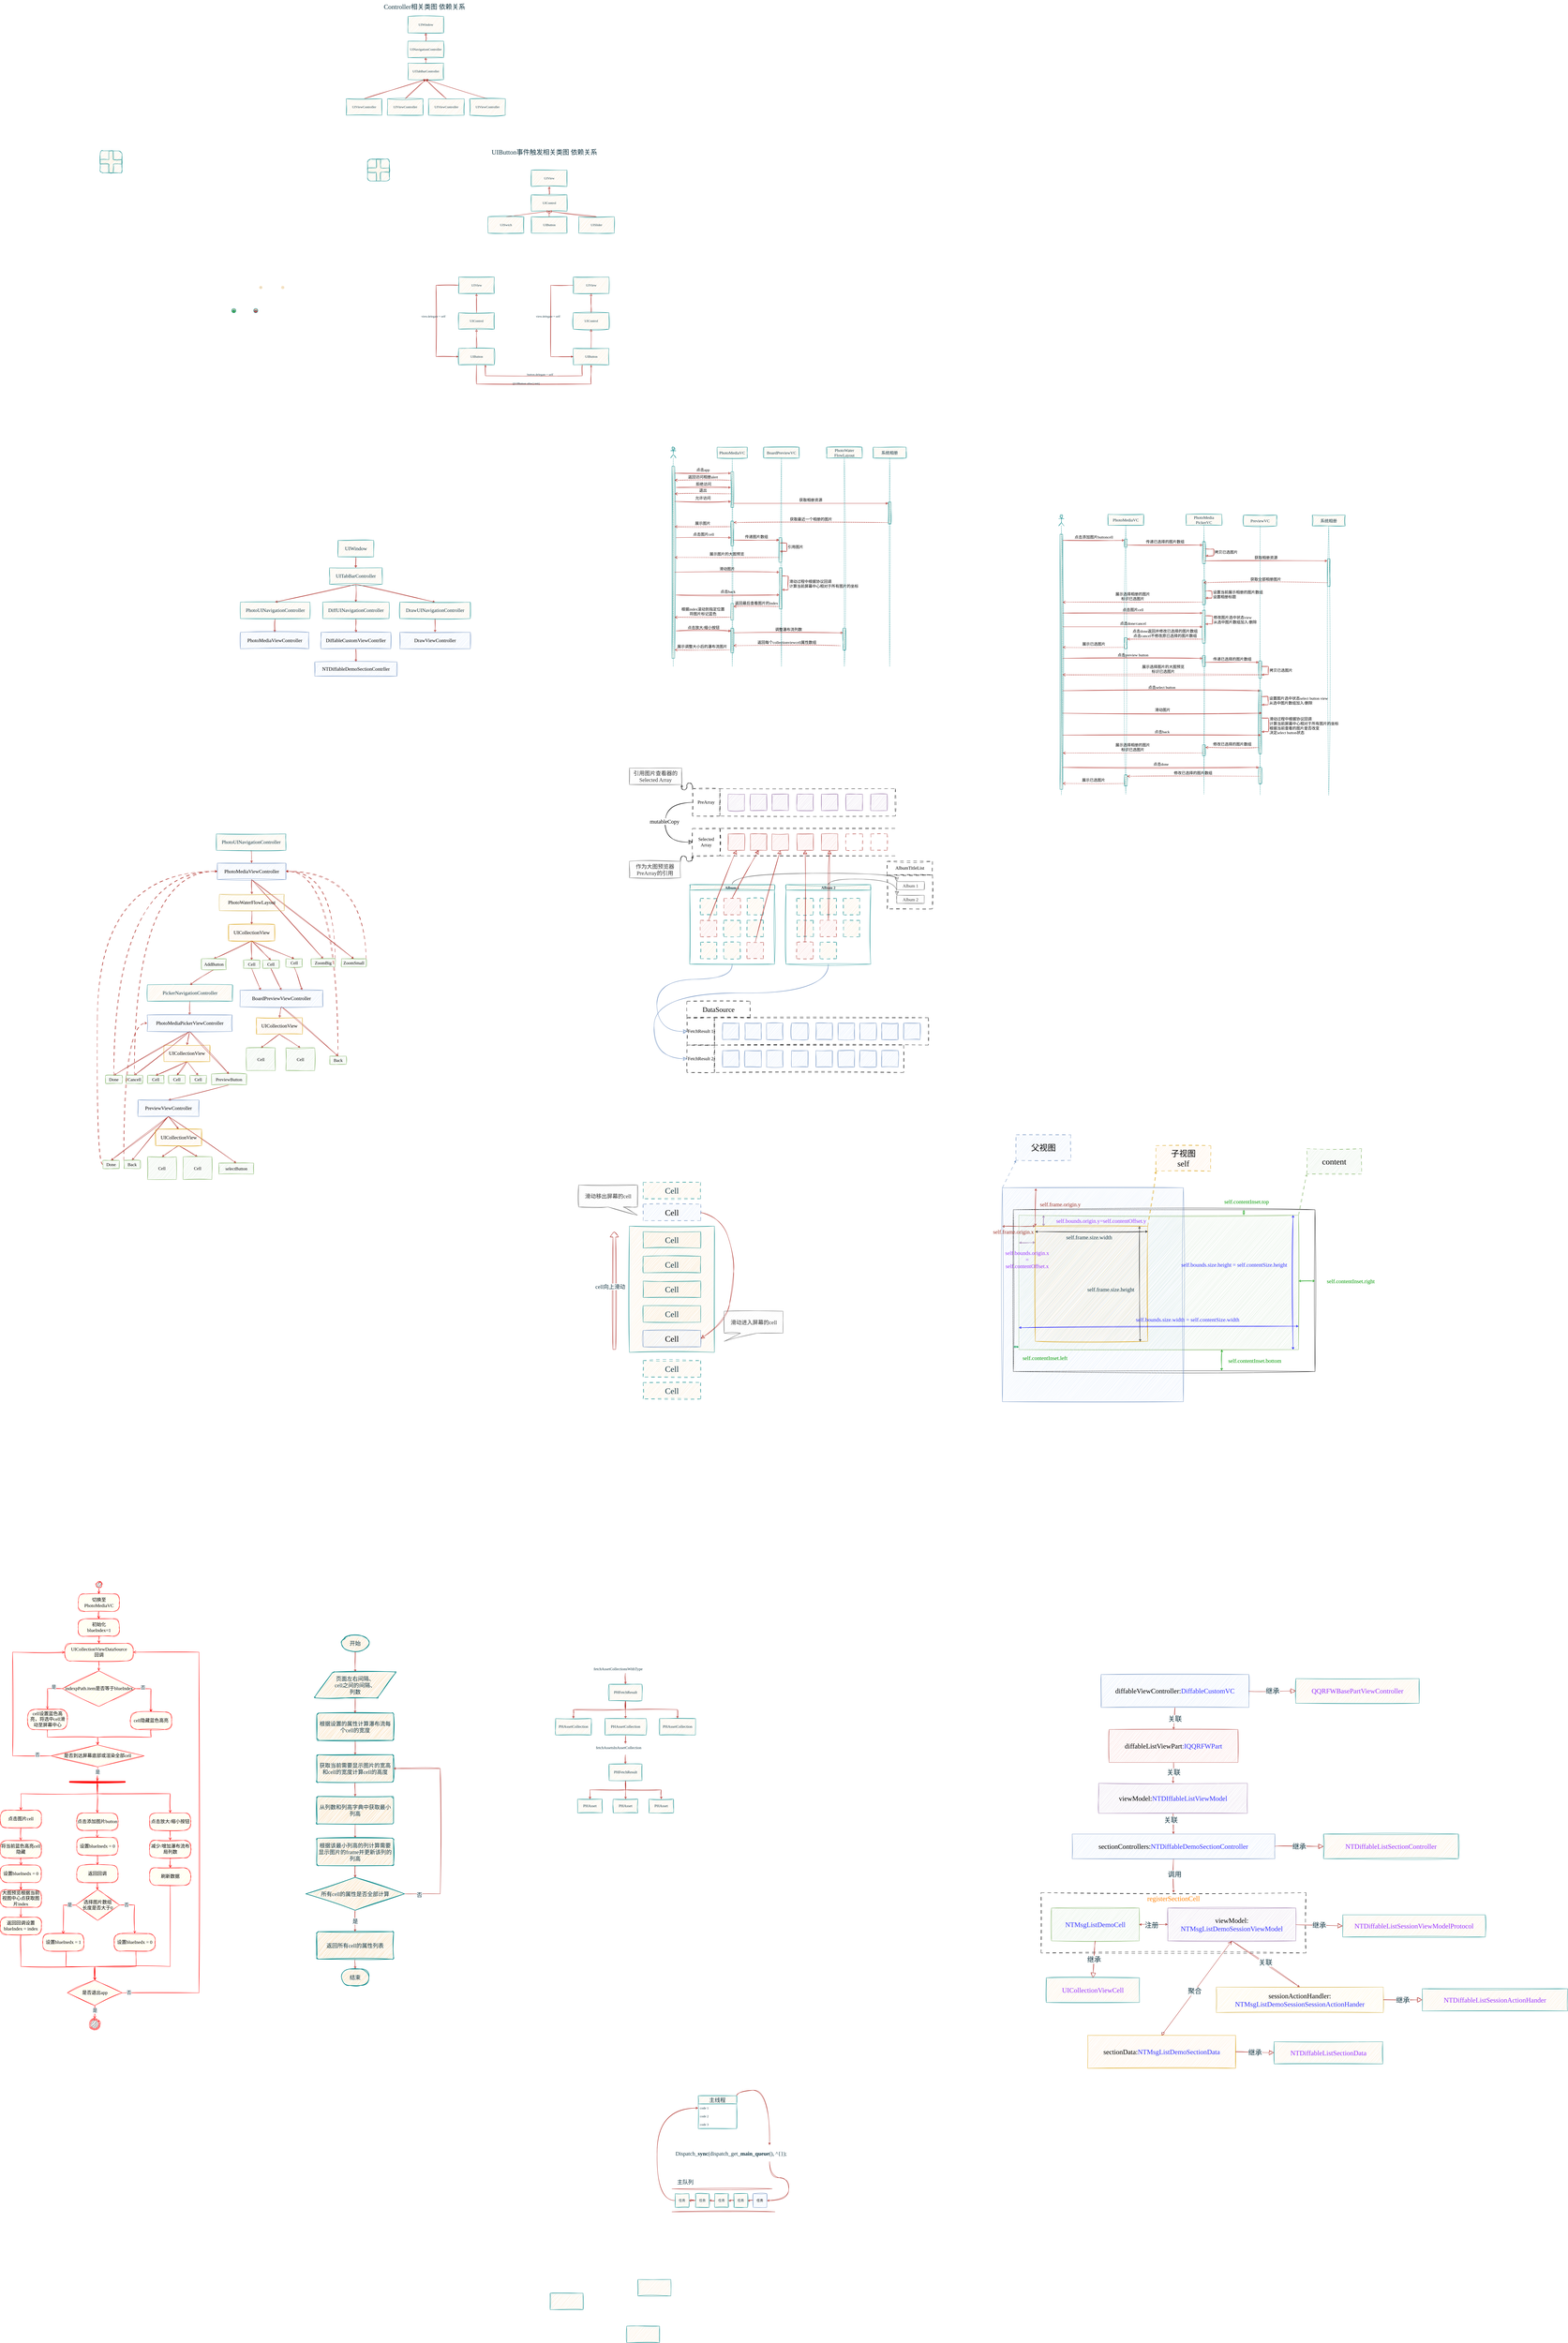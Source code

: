 <mxfile version="24.3.1" type="github">
  <diagram name="第 1 页" id="XAuuXJV_rntuQA0lp9TF">
    <mxGraphModel dx="4684" dy="2731" grid="1" gridSize="10" guides="1" tooltips="1" connect="1" arrows="1" fold="1" page="1" pageScale="1" pageWidth="827" pageHeight="1169" math="0" shadow="0">
      <root>
        <mxCell id="0" />
        <mxCell id="1" parent="0" />
        <mxCell id="kJ_DiqDS-IaUzbzVkkph-131" value="registerSectionCell" style="rounded=0;whiteSpace=wrap;html=1;sketch=1;hachureGap=4;jiggle=2;curveFitting=1;fontFamily=Comic Sans MS;strokeColor=default;fillColor=none;dashed=1;dashPattern=12 12;fontSize=25;verticalAlign=top;fontColor=#FF8000;" vertex="1" parent="1">
          <mxGeometry x="2410" y="6389.59" width="966.25" height="220" as="geometry" />
        </mxCell>
        <mxCell id="ni8U5lzH1IfZxiN4BwWj-415" value="" style="rounded=0;whiteSpace=wrap;html=1;sketch=1;hachureGap=4;jiggle=2;curveFitting=1;fontFamily=Comic Sans MS;fillColor=none;" parent="1" vertex="1">
          <mxGeometry x="2309" y="3900" width="1100" height="590" as="geometry" />
        </mxCell>
        <mxCell id="bIgfQKqtvR_FS6uBquhP-1" value="" style="rounded=1;whiteSpace=wrap;html=1;sketch=1;hachureGap=4;jiggle=2;curveFitting=1;fontFamily=Comic Sans MS;labelBackgroundColor=none;fillColor=#FAE5C7;strokeColor=#0F8B8D;fontColor=#143642;" parent="1" vertex="1">
          <mxGeometry x="-1021" y="40" width="80" height="80" as="geometry" />
        </mxCell>
        <mxCell id="bIgfQKqtvR_FS6uBquhP-2" value="" style="shape=cross;whiteSpace=wrap;html=1;sketch=1;hachureGap=4;jiggle=2;curveFitting=1;fontFamily=Comic Sans MS;labelBackgroundColor=none;fillColor=#FAE5C7;strokeColor=#0F8B8D;fontColor=#143642;" parent="1" vertex="1">
          <mxGeometry x="-1021" y="40" width="80" height="80" as="geometry" />
        </mxCell>
        <mxCell id="ni8U5lzH1IfZxiN4BwWj-9" value="PhotoMediaVC" style="shape=umlLifeline;perimeter=lifelinePerimeter;whiteSpace=wrap;html=1;container=1;dropTarget=0;collapsible=0;recursiveResize=0;outlineConnect=0;portConstraint=eastwest;newEdgeStyle={&quot;curved&quot;:0,&quot;rounded&quot;:0};sketch=1;hachureGap=4;jiggle=2;curveFitting=1;fontFamily=Comic Sans MS;labelBackgroundColor=none;fillColor=#FAE5C7;strokeColor=#0F8B8D;fontColor=#143642;fontSize=15;" parent="1" vertex="1">
          <mxGeometry x="1229" y="1120" width="110" height="800" as="geometry" />
        </mxCell>
        <mxCell id="ni8U5lzH1IfZxiN4BwWj-159" value="" style="html=1;points=[[0,0,0,0,5],[0,1,0,0,-5],[1,0,0,0,5],[1,1,0,0,-5]];perimeter=orthogonalPerimeter;outlineConnect=0;targetShapes=umlLifeline;portConstraint=eastwest;newEdgeStyle={&quot;curved&quot;:0,&quot;rounded&quot;:0};sketch=1;hachureGap=4;jiggle=2;curveFitting=1;fontFamily=Comic Sans MS;labelBackgroundColor=none;fillColor=#FAE5C7;strokeColor=#0F8B8D;fontColor=#143642;fontSize=14;" parent="ni8U5lzH1IfZxiN4BwWj-9" vertex="1">
          <mxGeometry x="50" y="90" width="10" height="130" as="geometry" />
        </mxCell>
        <mxCell id="ni8U5lzH1IfZxiN4BwWj-171" value="" style="html=1;points=[[0,0,0,0,5],[0,1,0,0,-5],[1,0,0,0,5],[1,1,0,0,-5]];perimeter=orthogonalPerimeter;outlineConnect=0;targetShapes=umlLifeline;portConstraint=eastwest;newEdgeStyle={&quot;curved&quot;:0,&quot;rounded&quot;:0};sketch=1;hachureGap=4;jiggle=2;curveFitting=1;fontFamily=Comic Sans MS;labelBackgroundColor=none;fillColor=#FAE5C7;strokeColor=#0F8B8D;fontColor=#143642;fontSize=14;" parent="ni8U5lzH1IfZxiN4BwWj-9" vertex="1">
          <mxGeometry x="50" y="270" width="10" height="90" as="geometry" />
        </mxCell>
        <mxCell id="ni8U5lzH1IfZxiN4BwWj-269" value="" style="html=1;points=[[0,0,0,0,5],[0,1,0,0,-5],[1,0,0,0,5],[1,1,0,0,-5]];perimeter=orthogonalPerimeter;outlineConnect=0;targetShapes=umlLifeline;portConstraint=eastwest;newEdgeStyle={&quot;curved&quot;:0,&quot;rounded&quot;:0};sketch=1;hachureGap=4;jiggle=2;curveFitting=1;fontFamily=Comic Sans MS;labelBackgroundColor=none;fillColor=#FAE5C7;strokeColor=#0F8B8D;fontColor=#143642;fontSize=14;" parent="ni8U5lzH1IfZxiN4BwWj-9" vertex="1">
          <mxGeometry x="50" y="570" width="10" height="60" as="geometry" />
        </mxCell>
        <mxCell id="ni8U5lzH1IfZxiN4BwWj-277" value="" style="html=1;points=[[0,0,0,0,5],[0,1,0,0,-5],[1,0,0,0,5],[1,1,0,0,-5]];perimeter=orthogonalPerimeter;outlineConnect=0;targetShapes=umlLifeline;portConstraint=eastwest;newEdgeStyle={&quot;curved&quot;:0,&quot;rounded&quot;:0};sketch=1;hachureGap=4;jiggle=2;curveFitting=1;fontFamily=Comic Sans MS;labelBackgroundColor=none;fillColor=#FAE5C7;strokeColor=#0F8B8D;fontColor=#143642;fontSize=14;" parent="ni8U5lzH1IfZxiN4BwWj-9" vertex="1">
          <mxGeometry x="50" y="660" width="10" height="90" as="geometry" />
        </mxCell>
        <mxCell id="ni8U5lzH1IfZxiN4BwWj-10" value="" style="shape=umlLifeline;perimeter=lifelinePerimeter;whiteSpace=wrap;html=1;container=1;dropTarget=0;collapsible=0;recursiveResize=0;outlineConnect=0;portConstraint=eastwest;newEdgeStyle={&quot;curved&quot;:0,&quot;rounded&quot;:0};participant=umlActor;sketch=1;hachureGap=4;jiggle=2;curveFitting=1;fontFamily=Comic Sans MS;labelBackgroundColor=none;fillColor=#FAE5C7;strokeColor=#0F8B8D;fontColor=#143642;" parent="1" vertex="1">
          <mxGeometry x="1059" y="1120" width="20" height="800" as="geometry" />
        </mxCell>
        <mxCell id="ni8U5lzH1IfZxiN4BwWj-169" value="" style="html=1;points=[[0,0,0,0,5],[0,1,0,0,-5],[1,0,0,0,5],[1,1,0,0,-5]];perimeter=orthogonalPerimeter;outlineConnect=0;targetShapes=umlLifeline;portConstraint=eastwest;newEdgeStyle={&quot;curved&quot;:0,&quot;rounded&quot;:0};sketch=1;hachureGap=4;jiggle=2;curveFitting=1;fontFamily=Comic Sans MS;labelBackgroundColor=none;fillColor=#FAE5C7;strokeColor=#0F8B8D;fontColor=#143642;" parent="ni8U5lzH1IfZxiN4BwWj-10" vertex="1">
          <mxGeometry x="5" y="70" width="10" height="700" as="geometry" />
        </mxCell>
        <mxCell id="ni8U5lzH1IfZxiN4BwWj-11" value="系统相册" style="shape=umlLifeline;perimeter=lifelinePerimeter;whiteSpace=wrap;html=1;container=1;dropTarget=0;collapsible=0;recursiveResize=0;outlineConnect=0;portConstraint=eastwest;newEdgeStyle={&quot;curved&quot;:0,&quot;rounded&quot;:0};sketch=1;hachureGap=4;jiggle=2;curveFitting=1;fontFamily=Comic Sans MS;labelBackgroundColor=none;fillColor=#FAE5C7;strokeColor=#0F8B8D;fontColor=#143642;fontSize=15;" parent="1" vertex="1">
          <mxGeometry x="1798" y="1120" width="120" height="800" as="geometry" />
        </mxCell>
        <mxCell id="ni8U5lzH1IfZxiN4BwWj-162" value="" style="html=1;points=[[0,0,0,0,5],[0,1,0,0,-5],[1,0,0,0,5],[1,1,0,0,-5]];perimeter=orthogonalPerimeter;outlineConnect=0;targetShapes=umlLifeline;portConstraint=eastwest;newEdgeStyle={&quot;curved&quot;:0,&quot;rounded&quot;:0};sketch=1;hachureGap=4;jiggle=2;curveFitting=1;fontFamily=Comic Sans MS;labelBackgroundColor=none;fillColor=#FAE5C7;strokeColor=#0F8B8D;fontColor=#143642;fontSize=14;" parent="ni8U5lzH1IfZxiN4BwWj-11" vertex="1">
          <mxGeometry x="55" y="200" width="10" height="80" as="geometry" />
        </mxCell>
        <mxCell id="ni8U5lzH1IfZxiN4BwWj-40" value="" style="rounded=0;whiteSpace=wrap;html=1;sketch=1;curveFitting=1;jiggle=2;labelBackgroundColor=none;fillColor=#FAE5C7;strokeColor=#0F8B8D;fontColor=#143642;fontFamily=Comic Sans MS;" parent="1" vertex="1">
          <mxGeometry x="909" y="3960" width="310" height="460" as="geometry" />
        </mxCell>
        <mxCell id="ni8U5lzH1IfZxiN4BwWj-41" value="&lt;font style=&quot;font-size: 30px;&quot;&gt;Cell&lt;/font&gt;" style="rounded=0;whiteSpace=wrap;html=1;sketch=1;curveFitting=1;jiggle=2;labelBackgroundColor=none;fillColor=#FAE5C7;strokeColor=#0F8B8D;fontColor=#143642;fontFamily=Comic Sans MS;fontSize=30;" parent="1" vertex="1">
          <mxGeometry x="959" y="3980" width="210" height="60" as="geometry" />
        </mxCell>
        <mxCell id="ni8U5lzH1IfZxiN4BwWj-42" value="&lt;font style=&quot;font-size: 30px;&quot;&gt;Cell&lt;/font&gt;" style="rounded=0;whiteSpace=wrap;html=1;sketch=1;curveFitting=1;jiggle=2;labelBackgroundColor=none;fillColor=#dae8fc;strokeColor=#6c8ebf;dashed=1;dashPattern=12 12;fontFamily=Comic Sans MS;fontSize=30;" parent="1" vertex="1">
          <mxGeometry x="959" y="3880" width="210" height="60" as="geometry" />
        </mxCell>
        <mxCell id="ni8U5lzH1IfZxiN4BwWj-43" value="&lt;font style=&quot;font-size: 30px;&quot;&gt;Cell&lt;/font&gt;" style="rounded=0;whiteSpace=wrap;html=1;sketch=1;curveFitting=1;jiggle=2;labelBackgroundColor=none;fillColor=#FAE5C7;strokeColor=#0F8B8D;fontColor=#143642;fontFamily=Comic Sans MS;fontSize=30;" parent="1" vertex="1">
          <mxGeometry x="959" y="4070" width="210" height="60" as="geometry" />
        </mxCell>
        <mxCell id="ni8U5lzH1IfZxiN4BwWj-44" value="&lt;font style=&quot;font-size: 30px;&quot;&gt;Cell&lt;/font&gt;" style="rounded=0;whiteSpace=wrap;html=1;sketch=1;curveFitting=1;jiggle=2;labelBackgroundColor=none;fillColor=#FAE5C7;strokeColor=#0F8B8D;fontColor=#143642;fontFamily=Comic Sans MS;fontSize=30;" parent="1" vertex="1">
          <mxGeometry x="959" y="4160" width="210" height="60" as="geometry" />
        </mxCell>
        <mxCell id="ni8U5lzH1IfZxiN4BwWj-45" value="&lt;font style=&quot;font-size: 30px;&quot;&gt;Cell&lt;/font&gt;" style="rounded=0;whiteSpace=wrap;html=1;sketch=1;curveFitting=1;jiggle=2;labelBackgroundColor=none;fillColor=#FAE5C7;strokeColor=#0F8B8D;fontColor=#143642;fontFamily=Comic Sans MS;fontSize=30;" parent="1" vertex="1">
          <mxGeometry x="959" y="4250" width="210" height="60" as="geometry" />
        </mxCell>
        <mxCell id="ni8U5lzH1IfZxiN4BwWj-46" value="&lt;font style=&quot;font-size: 30px;&quot;&gt;Cell&lt;/font&gt;" style="rounded=0;whiteSpace=wrap;html=1;sketch=1;curveFitting=1;jiggle=2;labelBackgroundColor=none;fillColor=#dae8fc;strokeColor=#6c8ebf;fontFamily=Comic Sans MS;fontSize=30;" parent="1" vertex="1">
          <mxGeometry x="959" y="4340" width="210" height="60" as="geometry" />
        </mxCell>
        <mxCell id="ni8U5lzH1IfZxiN4BwWj-47" value="&lt;font style=&quot;font-size: 30px;&quot;&gt;Cell&lt;/font&gt;" style="rounded=0;whiteSpace=wrap;html=1;sketch=1;curveFitting=1;jiggle=2;labelBackgroundColor=none;fillColor=#FAE5C7;strokeColor=#0F8B8D;fontColor=#143642;dashed=1;dashPattern=12 12;fontFamily=Comic Sans MS;fontSize=30;" parent="1" vertex="1">
          <mxGeometry x="959" y="4450" width="210" height="60" as="geometry" />
        </mxCell>
        <mxCell id="ni8U5lzH1IfZxiN4BwWj-48" value="&lt;font style=&quot;font-size: 30px;&quot;&gt;Cell&lt;/font&gt;" style="rounded=0;whiteSpace=wrap;html=1;sketch=1;curveFitting=1;jiggle=2;labelBackgroundColor=none;fillColor=#FAE5C7;strokeColor=#0F8B8D;fontColor=#143642;dashed=1;dashPattern=12 12;fontFamily=Comic Sans MS;fontSize=30;" parent="1" vertex="1">
          <mxGeometry x="959" y="3800" width="210" height="60" as="geometry" />
        </mxCell>
        <mxCell id="ni8U5lzH1IfZxiN4BwWj-49" value="&lt;font style=&quot;font-size: 30px;&quot;&gt;Cell&lt;/font&gt;" style="rounded=0;whiteSpace=wrap;html=1;sketch=1;curveFitting=1;jiggle=2;labelBackgroundColor=none;fillColor=#FAE5C7;strokeColor=#0F8B8D;fontColor=#143642;dashed=1;dashPattern=12 12;fontFamily=Comic Sans MS;fontSize=30;" parent="1" vertex="1">
          <mxGeometry x="959" y="4530" width="210" height="60" as="geometry" />
        </mxCell>
        <mxCell id="ni8U5lzH1IfZxiN4BwWj-50" value="" style="curved=1;endArrow=classic;html=1;rounded=0;exitX=1;exitY=0.5;exitDx=0;exitDy=0;entryX=1;entryY=0.5;entryDx=0;entryDy=0;sketch=1;curveFitting=1;jiggle=2;labelBackgroundColor=none;strokeColor=#A8201A;fontColor=default;fontFamily=Comic Sans MS;fontSize=30;endSize=12;" parent="1" source="ni8U5lzH1IfZxiN4BwWj-42" target="ni8U5lzH1IfZxiN4BwWj-46" edge="1">
          <mxGeometry width="50" height="50" relative="1" as="geometry">
            <mxPoint x="1189" y="3800" as="sourcePoint" />
            <mxPoint x="1179" y="4380" as="targetPoint" />
            <Array as="points">
              <mxPoint x="1249" y="3930" />
              <mxPoint x="1289" y="4070" />
              <mxPoint x="1289" y="4180" />
              <mxPoint x="1259" y="4310" />
            </Array>
          </mxGeometry>
        </mxCell>
        <mxCell id="ni8U5lzH1IfZxiN4BwWj-51" value="" style="shape=flexArrow;endArrow=none;html=1;rounded=0;sketch=1;curveFitting=1;jiggle=2;labelBackgroundColor=none;strokeColor=#A8201A;fontColor=default;fontFamily=Comic Sans MS;startArrow=block;endFill=0;" parent="1" edge="1">
          <mxGeometry width="50" height="50" relative="1" as="geometry">
            <mxPoint x="854" y="3980" as="sourcePoint" />
            <mxPoint x="854" y="4410" as="targetPoint" />
          </mxGeometry>
        </mxCell>
        <mxCell id="ni8U5lzH1IfZxiN4BwWj-385" value="cell向上滑动" style="edgeLabel;html=1;align=center;verticalAlign=middle;resizable=0;points=[];sketch=1;hachureGap=4;jiggle=2;curveFitting=1;strokeColor=#0F8B8D;fontFamily=Comic Sans MS;fontColor=#143642;fillColor=#FAE5C7;fontSize=20;labelBackgroundColor=default;" parent="ni8U5lzH1IfZxiN4BwWj-51" vertex="1" connectable="0">
          <mxGeometry x="-0.267" y="-1" relative="1" as="geometry">
            <mxPoint x="-14" y="42" as="offset" />
          </mxGeometry>
        </mxCell>
        <mxCell id="ni8U5lzH1IfZxiN4BwWj-52" value="UIWindow" style="rounded=0;whiteSpace=wrap;html=1;sketch=1;curveFitting=1;jiggle=2;labelBackgroundColor=none;fillColor=#FAE5C7;strokeColor=#0F8B8D;fontColor=#143642;fontFamily=Comic Sans MS;" parent="1" vertex="1">
          <mxGeometry x="101.5" y="-450" width="130" height="60" as="geometry" />
        </mxCell>
        <mxCell id="ni8U5lzH1IfZxiN4BwWj-53" style="edgeStyle=none;rounded=0;orthogonalLoop=1;jettySize=auto;html=1;exitX=0.5;exitY=0;exitDx=0;exitDy=0;entryX=0.5;entryY=1;entryDx=0;entryDy=0;sketch=1;curveFitting=1;jiggle=2;labelBackgroundColor=none;strokeColor=#A8201A;fontColor=default;fontFamily=Comic Sans MS;" parent="1" source="ni8U5lzH1IfZxiN4BwWj-54" target="ni8U5lzH1IfZxiN4BwWj-52" edge="1">
          <mxGeometry relative="1" as="geometry" />
        </mxCell>
        <mxCell id="ni8U5lzH1IfZxiN4BwWj-54" value="UINavigationController" style="rounded=0;whiteSpace=wrap;html=1;sketch=1;curveFitting=1;jiggle=2;labelBackgroundColor=none;fillColor=#FAE5C7;strokeColor=#0F8B8D;fontColor=#143642;fontFamily=Comic Sans MS;" parent="1" vertex="1">
          <mxGeometry x="101.5" y="-360" width="130" height="60" as="geometry" />
        </mxCell>
        <mxCell id="ni8U5lzH1IfZxiN4BwWj-55" style="edgeStyle=none;rounded=0;orthogonalLoop=1;jettySize=auto;html=1;exitX=0.5;exitY=0;exitDx=0;exitDy=0;entryX=0.5;entryY=1;entryDx=0;entryDy=0;sketch=1;curveFitting=1;jiggle=2;labelBackgroundColor=none;strokeColor=#A8201A;fontColor=default;fontFamily=Comic Sans MS;" parent="1" source="ni8U5lzH1IfZxiN4BwWj-56" target="ni8U5lzH1IfZxiN4BwWj-54" edge="1">
          <mxGeometry relative="1" as="geometry" />
        </mxCell>
        <mxCell id="ni8U5lzH1IfZxiN4BwWj-56" value="UITabBarController" style="rounded=0;whiteSpace=wrap;html=1;sketch=1;curveFitting=1;jiggle=2;labelBackgroundColor=none;fillColor=#FAE5C7;strokeColor=#0F8B8D;fontColor=#143642;fontFamily=Comic Sans MS;" parent="1" vertex="1">
          <mxGeometry x="101.5" y="-280" width="130" height="60" as="geometry" />
        </mxCell>
        <mxCell id="ni8U5lzH1IfZxiN4BwWj-57" style="edgeStyle=none;rounded=0;orthogonalLoop=1;jettySize=auto;html=1;exitX=0.5;exitY=0;exitDx=0;exitDy=0;entryX=0.5;entryY=1;entryDx=0;entryDy=0;sketch=1;curveFitting=1;jiggle=2;labelBackgroundColor=none;strokeColor=#A8201A;fontColor=default;fontFamily=Comic Sans MS;" parent="1" source="ni8U5lzH1IfZxiN4BwWj-58" target="ni8U5lzH1IfZxiN4BwWj-56" edge="1">
          <mxGeometry relative="1" as="geometry" />
        </mxCell>
        <mxCell id="ni8U5lzH1IfZxiN4BwWj-58" value="UIViewController" style="rounded=0;whiteSpace=wrap;html=1;sketch=1;curveFitting=1;jiggle=2;labelBackgroundColor=none;fillColor=#FAE5C7;strokeColor=#0F8B8D;fontColor=#143642;fontFamily=Comic Sans MS;" parent="1" vertex="1">
          <mxGeometry x="-123.5" y="-150" width="130" height="60" as="geometry" />
        </mxCell>
        <mxCell id="ni8U5lzH1IfZxiN4BwWj-59" style="edgeStyle=none;rounded=0;orthogonalLoop=1;jettySize=auto;html=1;exitX=0.5;exitY=0;exitDx=0;exitDy=0;entryX=0.5;entryY=1;entryDx=0;entryDy=0;sketch=1;curveFitting=1;jiggle=2;labelBackgroundColor=none;strokeColor=#A8201A;fontColor=default;fontFamily=Comic Sans MS;" parent="1" source="ni8U5lzH1IfZxiN4BwWj-60" target="ni8U5lzH1IfZxiN4BwWj-56" edge="1">
          <mxGeometry relative="1" as="geometry" />
        </mxCell>
        <mxCell id="ni8U5lzH1IfZxiN4BwWj-60" value="UIViewController" style="rounded=0;whiteSpace=wrap;html=1;sketch=1;curveFitting=1;jiggle=2;labelBackgroundColor=none;fillColor=#FAE5C7;strokeColor=#0F8B8D;fontColor=#143642;fontFamily=Comic Sans MS;" parent="1" vertex="1">
          <mxGeometry x="26.5" y="-150" width="130" height="60" as="geometry" />
        </mxCell>
        <mxCell id="ni8U5lzH1IfZxiN4BwWj-61" style="edgeStyle=none;rounded=0;orthogonalLoop=1;jettySize=auto;html=1;exitX=0.5;exitY=0;exitDx=0;exitDy=0;entryX=0.5;entryY=1;entryDx=0;entryDy=0;sketch=1;curveFitting=1;jiggle=2;labelBackgroundColor=none;strokeColor=#A8201A;fontColor=default;fontFamily=Comic Sans MS;" parent="1" source="ni8U5lzH1IfZxiN4BwWj-62" target="ni8U5lzH1IfZxiN4BwWj-56" edge="1">
          <mxGeometry relative="1" as="geometry" />
        </mxCell>
        <mxCell id="ni8U5lzH1IfZxiN4BwWj-62" value="UIViewController" style="rounded=0;whiteSpace=wrap;html=1;sketch=1;curveFitting=1;jiggle=2;labelBackgroundColor=none;fillColor=#FAE5C7;strokeColor=#0F8B8D;fontColor=#143642;fontFamily=Comic Sans MS;" parent="1" vertex="1">
          <mxGeometry x="176.5" y="-150" width="130" height="60" as="geometry" />
        </mxCell>
        <mxCell id="ni8U5lzH1IfZxiN4BwWj-63" style="edgeStyle=none;rounded=0;orthogonalLoop=1;jettySize=auto;html=1;exitX=0.5;exitY=0;exitDx=0;exitDy=0;entryX=0.5;entryY=1;entryDx=0;entryDy=0;sketch=1;curveFitting=1;jiggle=2;labelBackgroundColor=none;strokeColor=#A8201A;fontColor=default;fontFamily=Comic Sans MS;" parent="1" source="ni8U5lzH1IfZxiN4BwWj-64" target="ni8U5lzH1IfZxiN4BwWj-56" edge="1">
          <mxGeometry relative="1" as="geometry" />
        </mxCell>
        <mxCell id="ni8U5lzH1IfZxiN4BwWj-64" value="UIViewController" style="rounded=0;whiteSpace=wrap;html=1;sketch=1;curveFitting=1;jiggle=2;labelBackgroundColor=none;fillColor=#FAE5C7;strokeColor=#0F8B8D;fontColor=#143642;fontFamily=Comic Sans MS;" parent="1" vertex="1">
          <mxGeometry x="326.5" y="-150" width="130" height="60" as="geometry" />
        </mxCell>
        <mxCell id="ni8U5lzH1IfZxiN4BwWj-65" value="&lt;font style=&quot;font-size: 24px;&quot;&gt;Controller相关类图 依赖关系&lt;br&gt;&lt;/font&gt;" style="text;strokeColor=none;align=center;fillColor=none;html=1;verticalAlign=middle;whiteSpace=wrap;rounded=0;fontFamily=Comic Sans MS;labelBackgroundColor=none;fontColor=#143642;" parent="1" vertex="1">
          <mxGeometry x="-3.5" y="-510" width="330" height="50" as="geometry" />
        </mxCell>
        <mxCell id="ni8U5lzH1IfZxiN4BwWj-66" value="UIView" style="rounded=0;whiteSpace=wrap;html=1;sketch=1;curveFitting=1;jiggle=2;labelBackgroundColor=none;fillColor=#FAE5C7;strokeColor=#0F8B8D;fontColor=#143642;fontFamily=Comic Sans MS;" parent="1" vertex="1">
          <mxGeometry x="551.5" y="110" width="130" height="60" as="geometry" />
        </mxCell>
        <mxCell id="ni8U5lzH1IfZxiN4BwWj-67" style="edgeStyle=none;rounded=0;orthogonalLoop=1;jettySize=auto;html=1;exitX=0.5;exitY=0;exitDx=0;exitDy=0;entryX=0.5;entryY=1;entryDx=0;entryDy=0;sketch=1;curveFitting=1;jiggle=2;endArrow=block;endFill=0;labelBackgroundColor=none;strokeColor=#A8201A;fontColor=default;fontFamily=Comic Sans MS;" parent="1" source="ni8U5lzH1IfZxiN4BwWj-68" target="ni8U5lzH1IfZxiN4BwWj-66" edge="1">
          <mxGeometry relative="1" as="geometry" />
        </mxCell>
        <mxCell id="ni8U5lzH1IfZxiN4BwWj-68" value="UIControl" style="rounded=0;whiteSpace=wrap;html=1;sketch=1;curveFitting=1;jiggle=2;labelBackgroundColor=none;fillColor=#FAE5C7;strokeColor=#0F8B8D;fontColor=#143642;fontFamily=Comic Sans MS;" parent="1" vertex="1">
          <mxGeometry x="551.5" y="200" width="130" height="60" as="geometry" />
        </mxCell>
        <mxCell id="ni8U5lzH1IfZxiN4BwWj-69" style="edgeStyle=none;rounded=0;orthogonalLoop=1;jettySize=auto;html=1;exitX=0.5;exitY=0;exitDx=0;exitDy=0;entryX=0.5;entryY=1;entryDx=0;entryDy=0;sketch=1;curveFitting=1;jiggle=2;endArrow=block;endFill=0;labelBackgroundColor=none;strokeColor=#A8201A;fontColor=default;fontFamily=Comic Sans MS;" parent="1" source="ni8U5lzH1IfZxiN4BwWj-70" target="ni8U5lzH1IfZxiN4BwWj-68" edge="1">
          <mxGeometry relative="1" as="geometry" />
        </mxCell>
        <mxCell id="ni8U5lzH1IfZxiN4BwWj-70" value="UIButton" style="rounded=0;whiteSpace=wrap;html=1;sketch=1;curveFitting=1;jiggle=2;labelBackgroundColor=none;fillColor=#FAE5C7;strokeColor=#0F8B8D;fontColor=#143642;fontFamily=Comic Sans MS;" parent="1" vertex="1">
          <mxGeometry x="551.5" y="280" width="130" height="60" as="geometry" />
        </mxCell>
        <mxCell id="ni8U5lzH1IfZxiN4BwWj-71" style="edgeStyle=none;rounded=0;orthogonalLoop=1;jettySize=auto;html=1;exitX=0.5;exitY=0;exitDx=0;exitDy=0;entryX=0.5;entryY=1;entryDx=0;entryDy=0;sketch=1;curveFitting=1;jiggle=2;endArrow=block;endFill=0;labelBackgroundColor=none;strokeColor=#A8201A;fontColor=default;fontFamily=Comic Sans MS;" parent="1" source="ni8U5lzH1IfZxiN4BwWj-72" target="ni8U5lzH1IfZxiN4BwWj-68" edge="1">
          <mxGeometry relative="1" as="geometry" />
        </mxCell>
        <mxCell id="ni8U5lzH1IfZxiN4BwWj-72" value="UISwich" style="rounded=0;whiteSpace=wrap;html=1;sketch=1;curveFitting=1;jiggle=2;labelBackgroundColor=none;fillColor=#FAE5C7;strokeColor=#0F8B8D;fontColor=#143642;fontFamily=Comic Sans MS;" parent="1" vertex="1">
          <mxGeometry x="394" y="280" width="130" height="60" as="geometry" />
        </mxCell>
        <mxCell id="ni8U5lzH1IfZxiN4BwWj-73" style="edgeStyle=none;rounded=0;orthogonalLoop=1;jettySize=auto;html=1;exitX=0.5;exitY=0;exitDx=0;exitDy=0;entryX=0.5;entryY=1;entryDx=0;entryDy=0;sketch=1;curveFitting=1;jiggle=2;endArrow=block;endFill=0;labelBackgroundColor=none;strokeColor=#A8201A;fontColor=default;fontFamily=Comic Sans MS;" parent="1" source="ni8U5lzH1IfZxiN4BwWj-74" target="ni8U5lzH1IfZxiN4BwWj-68" edge="1">
          <mxGeometry relative="1" as="geometry" />
        </mxCell>
        <mxCell id="ni8U5lzH1IfZxiN4BwWj-74" value="&lt;div&gt;UISlider&lt;/div&gt;" style="rounded=0;whiteSpace=wrap;html=1;sketch=1;curveFitting=1;jiggle=2;labelBackgroundColor=none;fillColor=#FAE5C7;strokeColor=#0F8B8D;fontColor=#143642;fontFamily=Comic Sans MS;" parent="1" vertex="1">
          <mxGeometry x="724" y="280" width="130" height="60" as="geometry" />
        </mxCell>
        <mxCell id="ni8U5lzH1IfZxiN4BwWj-75" value="&lt;font style=&quot;font-size: 24px;&quot;&gt;UIButton事件触发相关类图 依赖关系&lt;br&gt;&lt;/font&gt;" style="text;strokeColor=none;align=center;fillColor=none;html=1;verticalAlign=middle;whiteSpace=wrap;rounded=0;fontFamily=Comic Sans MS;labelBackgroundColor=none;fontColor=#143642;" parent="1" vertex="1">
          <mxGeometry x="374" y="20" width="450" height="50" as="geometry" />
        </mxCell>
        <mxCell id="ni8U5lzH1IfZxiN4BwWj-76" style="edgeStyle=orthogonalEdgeStyle;rounded=0;sketch=1;jiggle=2;curveFitting=1;orthogonalLoop=1;jettySize=auto;html=1;exitX=0;exitY=0.5;exitDx=0;exitDy=0;entryX=0;entryY=0.5;entryDx=0;entryDy=0;strokeColor=#A8201A;align=center;verticalAlign=middle;fontFamily=Comic Sans MS;fontSize=11;fontColor=default;labelBackgroundColor=none;endArrow=classicThin;endFill=1;" parent="1" source="ni8U5lzH1IfZxiN4BwWj-78" target="ni8U5lzH1IfZxiN4BwWj-84" edge="1">
          <mxGeometry relative="1" as="geometry">
            <Array as="points">
              <mxPoint x="204" y="530" />
              <mxPoint x="204" y="790" />
            </Array>
          </mxGeometry>
        </mxCell>
        <mxCell id="ni8U5lzH1IfZxiN4BwWj-77" value="view.delegate = self" style="edgeLabel;html=1;align=center;verticalAlign=middle;resizable=0;points=[];sketch=1;hachureGap=4;jiggle=2;curveFitting=1;fontFamily=Comic Sans MS;fontSize=11;fontColor=#143642;labelBackgroundColor=none;" parent="ni8U5lzH1IfZxiN4BwWj-76" vertex="1" connectable="0">
          <mxGeometry x="-0.08" y="7" relative="1" as="geometry">
            <mxPoint x="-17" as="offset" />
          </mxGeometry>
        </mxCell>
        <mxCell id="ni8U5lzH1IfZxiN4BwWj-78" value="UIView" style="rounded=0;whiteSpace=wrap;html=1;sketch=1;curveFitting=1;jiggle=2;labelBackgroundColor=none;fillColor=#FAE5C7;strokeColor=#0F8B8D;fontColor=#143642;fontFamily=Comic Sans MS;" parent="1" vertex="1">
          <mxGeometry x="286.5" y="500" width="130" height="60" as="geometry" />
        </mxCell>
        <mxCell id="ni8U5lzH1IfZxiN4BwWj-79" style="edgeStyle=none;rounded=0;orthogonalLoop=1;jettySize=auto;html=1;exitX=0.5;exitY=0;exitDx=0;exitDy=0;entryX=0.5;entryY=1;entryDx=0;entryDy=0;sketch=1;curveFitting=1;jiggle=2;endArrow=block;endFill=0;labelBackgroundColor=none;strokeColor=#A8201A;fontColor=default;fontFamily=Comic Sans MS;" parent="1" source="ni8U5lzH1IfZxiN4BwWj-80" target="ni8U5lzH1IfZxiN4BwWj-78" edge="1">
          <mxGeometry relative="1" as="geometry" />
        </mxCell>
        <mxCell id="ni8U5lzH1IfZxiN4BwWj-80" value="UIControl" style="rounded=0;whiteSpace=wrap;html=1;sketch=1;curveFitting=1;jiggle=2;labelBackgroundColor=none;fillColor=#FAE5C7;strokeColor=#0F8B8D;fontColor=#143642;fontFamily=Comic Sans MS;" parent="1" vertex="1">
          <mxGeometry x="286.5" y="630" width="130" height="60" as="geometry" />
        </mxCell>
        <mxCell id="ni8U5lzH1IfZxiN4BwWj-81" style="edgeStyle=none;rounded=0;orthogonalLoop=1;jettySize=auto;html=1;exitX=0.5;exitY=0;exitDx=0;exitDy=0;entryX=0.5;entryY=1;entryDx=0;entryDy=0;sketch=1;curveFitting=1;jiggle=2;endArrow=block;endFill=0;labelBackgroundColor=none;strokeColor=#A8201A;fontColor=default;fontFamily=Comic Sans MS;" parent="1" source="ni8U5lzH1IfZxiN4BwWj-84" target="ni8U5lzH1IfZxiN4BwWj-80" edge="1">
          <mxGeometry relative="1" as="geometry" />
        </mxCell>
        <mxCell id="ni8U5lzH1IfZxiN4BwWj-82" style="edgeStyle=orthogonalEdgeStyle;rounded=0;sketch=1;jiggle=2;curveFitting=1;orthogonalLoop=1;jettySize=auto;html=1;exitX=0.5;exitY=1;exitDx=0;exitDy=0;entryX=0.5;entryY=1;entryDx=0;entryDy=0;strokeColor=#A8201A;align=center;verticalAlign=middle;fontFamily=Comic Sans MS;fontSize=11;fontColor=default;labelBackgroundColor=none;endArrow=classicThin;endFill=1;" parent="1" source="ni8U5lzH1IfZxiN4BwWj-84" target="ni8U5lzH1IfZxiN4BwWj-93" edge="1">
          <mxGeometry relative="1" as="geometry">
            <Array as="points">
              <mxPoint x="352" y="890" />
              <mxPoint x="770" y="890" />
            </Array>
          </mxGeometry>
        </mxCell>
        <mxCell id="ni8U5lzH1IfZxiN4BwWj-83" value="[[UIButton alloc] init]" style="edgeLabel;html=1;align=center;verticalAlign=middle;resizable=0;points=[];sketch=1;hachureGap=4;jiggle=2;curveFitting=1;fontFamily=Comic Sans MS;fontSize=11;fontColor=#143642;labelBackgroundColor=none;" parent="ni8U5lzH1IfZxiN4BwWj-82" vertex="1" connectable="0">
          <mxGeometry x="-0.104" y="2" relative="1" as="geometry">
            <mxPoint as="offset" />
          </mxGeometry>
        </mxCell>
        <mxCell id="ni8U5lzH1IfZxiN4BwWj-84" value="UIButton" style="rounded=0;whiteSpace=wrap;html=1;sketch=1;curveFitting=1;jiggle=2;labelBackgroundColor=none;fillColor=#FAE5C7;strokeColor=#0F8B8D;fontColor=#143642;fontFamily=Comic Sans MS;" parent="1" vertex="1">
          <mxGeometry x="286.5" y="760" width="130" height="60" as="geometry" />
        </mxCell>
        <mxCell id="ni8U5lzH1IfZxiN4BwWj-85" style="edgeStyle=orthogonalEdgeStyle;rounded=0;sketch=1;jiggle=2;curveFitting=1;orthogonalLoop=1;jettySize=auto;html=1;exitX=0;exitY=0.5;exitDx=0;exitDy=0;entryX=0;entryY=0.5;entryDx=0;entryDy=0;strokeColor=#A8201A;align=center;verticalAlign=middle;fontFamily=Comic Sans MS;fontSize=11;fontColor=default;labelBackgroundColor=none;endArrow=classicThin;endFill=1;" parent="1" source="ni8U5lzH1IfZxiN4BwWj-87" target="ni8U5lzH1IfZxiN4BwWj-93" edge="1">
          <mxGeometry relative="1" as="geometry">
            <Array as="points">
              <mxPoint x="622" y="530" />
              <mxPoint x="622" y="790" />
            </Array>
          </mxGeometry>
        </mxCell>
        <mxCell id="ni8U5lzH1IfZxiN4BwWj-86" value="view.delegate = self" style="edgeLabel;html=1;align=center;verticalAlign=middle;resizable=0;points=[];sketch=1;hachureGap=4;jiggle=2;curveFitting=1;fontFamily=Comic Sans MS;fontSize=11;fontColor=#143642;labelBackgroundColor=none;" parent="ni8U5lzH1IfZxiN4BwWj-85" vertex="1" connectable="0">
          <mxGeometry x="-0.08" y="7" relative="1" as="geometry">
            <mxPoint x="-17" as="offset" />
          </mxGeometry>
        </mxCell>
        <mxCell id="ni8U5lzH1IfZxiN4BwWj-87" value="UIView" style="rounded=0;whiteSpace=wrap;html=1;sketch=1;curveFitting=1;jiggle=2;labelBackgroundColor=none;fillColor=#FAE5C7;strokeColor=#0F8B8D;fontColor=#143642;fontFamily=Comic Sans MS;" parent="1" vertex="1">
          <mxGeometry x="704.5" y="500" width="130" height="60" as="geometry" />
        </mxCell>
        <mxCell id="ni8U5lzH1IfZxiN4BwWj-88" style="edgeStyle=none;rounded=0;orthogonalLoop=1;jettySize=auto;html=1;exitX=0.5;exitY=0;exitDx=0;exitDy=0;entryX=0.5;entryY=1;entryDx=0;entryDy=0;sketch=1;curveFitting=1;jiggle=2;endArrow=block;endFill=0;labelBackgroundColor=none;strokeColor=#A8201A;fontColor=default;fontFamily=Comic Sans MS;" parent="1" source="ni8U5lzH1IfZxiN4BwWj-89" target="ni8U5lzH1IfZxiN4BwWj-87" edge="1">
          <mxGeometry relative="1" as="geometry" />
        </mxCell>
        <mxCell id="ni8U5lzH1IfZxiN4BwWj-89" value="UIControl" style="rounded=0;whiteSpace=wrap;html=1;sketch=1;curveFitting=1;jiggle=2;labelBackgroundColor=none;fillColor=#FAE5C7;strokeColor=#0F8B8D;fontColor=#143642;fontFamily=Comic Sans MS;" parent="1" vertex="1">
          <mxGeometry x="704.5" y="630" width="130" height="60" as="geometry" />
        </mxCell>
        <mxCell id="ni8U5lzH1IfZxiN4BwWj-90" style="edgeStyle=none;rounded=0;orthogonalLoop=1;jettySize=auto;html=1;exitX=0.5;exitY=0;exitDx=0;exitDy=0;entryX=0.5;entryY=1;entryDx=0;entryDy=0;sketch=1;curveFitting=1;jiggle=2;endArrow=block;endFill=0;labelBackgroundColor=none;strokeColor=#A8201A;fontColor=default;fontFamily=Comic Sans MS;" parent="1" source="ni8U5lzH1IfZxiN4BwWj-93" target="ni8U5lzH1IfZxiN4BwWj-89" edge="1">
          <mxGeometry relative="1" as="geometry" />
        </mxCell>
        <mxCell id="ni8U5lzH1IfZxiN4BwWj-91" style="edgeStyle=orthogonalEdgeStyle;rounded=0;sketch=1;jiggle=2;curveFitting=1;orthogonalLoop=1;jettySize=auto;html=1;exitX=0.25;exitY=1;exitDx=0;exitDy=0;entryX=0.75;entryY=1;entryDx=0;entryDy=0;strokeColor=#A8201A;align=center;verticalAlign=middle;fontFamily=Comic Sans MS;fontSize=11;fontColor=default;labelBackgroundColor=none;endArrow=blockThin;endFill=1;" parent="1" source="ni8U5lzH1IfZxiN4BwWj-93" target="ni8U5lzH1IfZxiN4BwWj-84" edge="1">
          <mxGeometry relative="1" as="geometry">
            <Array as="points">
              <mxPoint x="737" y="860" />
              <mxPoint x="384" y="860" />
            </Array>
          </mxGeometry>
        </mxCell>
        <mxCell id="ni8U5lzH1IfZxiN4BwWj-92" value="button.delegate = self" style="edgeLabel;html=1;align=center;verticalAlign=middle;resizable=0;points=[];sketch=1;hachureGap=4;jiggle=2;curveFitting=1;fontFamily=Comic Sans MS;fontSize=11;fontColor=#143642;labelBackgroundColor=none;" parent="ni8U5lzH1IfZxiN4BwWj-91" vertex="1" connectable="0">
          <mxGeometry x="-0.101" y="-5" relative="1" as="geometry">
            <mxPoint as="offset" />
          </mxGeometry>
        </mxCell>
        <mxCell id="ni8U5lzH1IfZxiN4BwWj-93" value="UIButton" style="rounded=0;whiteSpace=wrap;html=1;sketch=1;curveFitting=1;jiggle=2;labelBackgroundColor=none;fillColor=#FAE5C7;strokeColor=#0F8B8D;fontColor=#143642;fontFamily=Comic Sans MS;" parent="1" vertex="1">
          <mxGeometry x="704.5" y="760" width="130" height="60" as="geometry" />
        </mxCell>
        <mxCell id="ni8U5lzH1IfZxiN4BwWj-94" value="" style="rounded=1;whiteSpace=wrap;html=1;sketch=1;hachureGap=4;jiggle=2;curveFitting=1;fontFamily=Comic Sans MS;labelBackgroundColor=none;fillColor=#FAE5C7;strokeColor=#0F8B8D;fontColor=#143642;" parent="1" vertex="1">
          <mxGeometry x="-46" y="70" width="80" height="80" as="geometry" />
        </mxCell>
        <mxCell id="ni8U5lzH1IfZxiN4BwWj-95" value="" style="shape=cross;whiteSpace=wrap;html=1;sketch=1;hachureGap=4;jiggle=2;curveFitting=1;fontFamily=Comic Sans MS;fillColor=#FAE5C7;strokeColor=#0F8B8D;labelBackgroundColor=none;fontColor=#143642;" parent="1" vertex="1">
          <mxGeometry x="-46" y="70" width="80" height="80" as="geometry" />
        </mxCell>
        <mxCell id="ni8U5lzH1IfZxiN4BwWj-96" value="" style="html=1;verticalLabelPosition=bottom;labelBackgroundColor=none;verticalAlign=top;shadow=0;dashed=0;strokeWidth=2;shape=mxgraph.ios7.misc.add;fillColor=#FAE5C7;strokeColor=#0F8B8D;sketch=0;hachureGap=4;jiggle=2;curveFitting=1;fontFamily=Comic Sans MS;fontColor=#143642;" parent="1" vertex="1">
          <mxGeometry x="-441" y="532" width="12" height="12" as="geometry" />
        </mxCell>
        <mxCell id="ni8U5lzH1IfZxiN4BwWj-97" value="" style="html=1;verticalLabelPosition=bottom;labelBackgroundColor=none;verticalAlign=top;shadow=0;dashed=0;strokeWidth=2;shape=mxgraph.ios7.misc.delete;fillColor=#FAE5C7;strokeColor=#0F8B8D;sketch=0;hachureGap=4;jiggle=2;curveFitting=1;fontFamily=Comic Sans MS;fontColor=#143642;" parent="1" vertex="1">
          <mxGeometry x="-361" y="532" width="12" height="12" as="geometry" />
        </mxCell>
        <mxCell id="ni8U5lzH1IfZxiN4BwWj-99" value="" style="verticalLabelPosition=bottom;verticalAlign=top;html=1;shadow=0;dashed=0;strokeWidth=1;shape=mxgraph.ios.iAddIcon;fillColor=#FAE5C7;fillColor2=#1A9917;strokeColor=#0F8B8D;sketch=0;hachureGap=4;jiggle=2;curveFitting=1;fontFamily=Comic Sans MS;labelBackgroundColor=none;fontColor=#143642;" parent="1" vertex="1">
          <mxGeometry x="-541" y="615" width="15" height="15" as="geometry" />
        </mxCell>
        <mxCell id="ni8U5lzH1IfZxiN4BwWj-100" value="" style="verticalLabelPosition=bottom;verticalAlign=top;html=1;shadow=0;dashed=0;strokeWidth=1;shape=mxgraph.ios.iDeleteIcon;fillColor=#FAE5C7;fillColor2=#BD1421;strokeColor=#0F8B8D;sketch=0;hachureGap=4;jiggle=2;curveFitting=1;fontFamily=Comic Sans MS;labelBackgroundColor=none;fontColor=#143642;" parent="1" vertex="1">
          <mxGeometry x="-461" y="615" width="15" height="15" as="geometry" />
        </mxCell>
        <mxCell id="ni8U5lzH1IfZxiN4BwWj-433" style="edgeStyle=none;rounded=0;sketch=1;hachureGap=4;jiggle=2;curveFitting=1;orthogonalLoop=1;jettySize=auto;html=1;exitX=0.5;exitY=1;exitDx=0;exitDy=0;entryX=0.5;entryY=0;entryDx=0;entryDy=0;strokeColor=#A8201A;fontFamily=Comic Sans MS;fontColor=#143642;fillColor=#FAE5C7;" parent="1" source="ni8U5lzH1IfZxiN4BwWj-103" target="ni8U5lzH1IfZxiN4BwWj-110" edge="1">
          <mxGeometry relative="1" as="geometry" />
        </mxCell>
        <mxCell id="ni8U5lzH1IfZxiN4BwWj-103" value="UIWindow" style="rounded=0;whiteSpace=wrap;html=1;sketch=1;curveFitting=1;jiggle=2;fontSize=18;labelBackgroundColor=none;fillColor=#FAE5C7;strokeColor=#0F8B8D;fontColor=#143642;fontFamily=Comic Sans MS;" parent="1" vertex="1">
          <mxGeometry x="-153.37" y="1460" width="130" height="60" as="geometry" />
        </mxCell>
        <mxCell id="ni8U5lzH1IfZxiN4BwWj-437" style="edgeStyle=none;rounded=0;sketch=1;hachureGap=4;jiggle=2;curveFitting=1;orthogonalLoop=1;jettySize=auto;html=1;exitX=0.5;exitY=1;exitDx=0;exitDy=0;entryX=0.5;entryY=0;entryDx=0;entryDy=0;strokeColor=#A8201A;fontFamily=Comic Sans MS;fontColor=#143642;fillColor=#FAE5C7;" parent="1" source="ni8U5lzH1IfZxiN4BwWj-105" target="ni8U5lzH1IfZxiN4BwWj-111" edge="1">
          <mxGeometry relative="1" as="geometry" />
        </mxCell>
        <mxCell id="ni8U5lzH1IfZxiN4BwWj-105" value="PhotoUINavigationController" style="rounded=0;whiteSpace=wrap;html=1;sketch=1;curveFitting=1;jiggle=2;fontSize=18;labelBackgroundColor=none;fillColor=#FAE5C7;strokeColor=#0F8B8D;fontColor=#143642;fontFamily=Comic Sans MS;" parent="1" vertex="1">
          <mxGeometry x="-509.5" y="1685" width="253.5" height="60" as="geometry" />
        </mxCell>
        <mxCell id="ni8U5lzH1IfZxiN4BwWj-434" style="edgeStyle=none;rounded=0;sketch=1;hachureGap=4;jiggle=2;curveFitting=1;orthogonalLoop=1;jettySize=auto;html=1;exitX=0.5;exitY=1;exitDx=0;exitDy=0;entryX=0.5;entryY=0;entryDx=0;entryDy=0;strokeColor=#A8201A;fontFamily=Comic Sans MS;fontColor=#143642;fillColor=#FAE5C7;" parent="1" source="ni8U5lzH1IfZxiN4BwWj-110" target="ni8U5lzH1IfZxiN4BwWj-105" edge="1">
          <mxGeometry relative="1" as="geometry" />
        </mxCell>
        <mxCell id="ni8U5lzH1IfZxiN4BwWj-435" style="edgeStyle=none;rounded=0;sketch=1;hachureGap=4;jiggle=2;curveFitting=1;orthogonalLoop=1;jettySize=auto;html=1;exitX=0.5;exitY=1;exitDx=0;exitDy=0;entryX=0.5;entryY=0;entryDx=0;entryDy=0;strokeColor=#A8201A;fontFamily=Comic Sans MS;fontColor=#143642;fillColor=#FAE5C7;" parent="1" source="ni8U5lzH1IfZxiN4BwWj-110" target="ni8U5lzH1IfZxiN4BwWj-431" edge="1">
          <mxGeometry relative="1" as="geometry" />
        </mxCell>
        <mxCell id="ni8U5lzH1IfZxiN4BwWj-436" style="edgeStyle=none;rounded=0;sketch=1;hachureGap=4;jiggle=2;curveFitting=1;orthogonalLoop=1;jettySize=auto;html=1;exitX=0.5;exitY=1;exitDx=0;exitDy=0;entryX=0.5;entryY=0;entryDx=0;entryDy=0;strokeColor=#A8201A;fontFamily=Comic Sans MS;fontColor=#143642;fillColor=#FAE5C7;" parent="1" source="ni8U5lzH1IfZxiN4BwWj-110" target="ni8U5lzH1IfZxiN4BwWj-432" edge="1">
          <mxGeometry relative="1" as="geometry" />
        </mxCell>
        <mxCell id="ni8U5lzH1IfZxiN4BwWj-110" value="UITabBarController" style="rounded=0;whiteSpace=wrap;html=1;sketch=1;curveFitting=1;jiggle=2;fontSize=18;labelBackgroundColor=none;fillColor=#FAE5C7;strokeColor=#0F8B8D;fontColor=#143642;fontFamily=Comic Sans MS;" parent="1" vertex="1">
          <mxGeometry x="-184.62" y="1560" width="192.5" height="60" as="geometry" />
        </mxCell>
        <mxCell id="ni8U5lzH1IfZxiN4BwWj-111" value="&lt;font style=&quot;font-size: 18px;&quot;&gt;PhotoMediaViewController&lt;/font&gt;" style="rounded=0;whiteSpace=wrap;html=1;sketch=1;curveFitting=1;jiggle=2;fillColor=#dae8fc;strokeColor=#6c8ebf;labelBackgroundColor=none;fontFamily=Comic Sans MS;" parent="1" vertex="1">
          <mxGeometry x="-509.5" y="1795" width="250" height="60" as="geometry" />
        </mxCell>
        <mxCell id="ni8U5lzH1IfZxiN4BwWj-113" style="edgeStyle=none;rounded=0;orthogonalLoop=1;jettySize=auto;html=1;exitX=0.5;exitY=1;exitDx=0;exitDy=0;entryX=0.5;entryY=0;entryDx=0;entryDy=0;sketch=1;curveFitting=1;jiggle=2;labelBackgroundColor=none;strokeColor=#A8201A;fontColor=default;fontFamily=Comic Sans MS;" parent="1" source="ni8U5lzH1IfZxiN4BwWj-115" target="ni8U5lzH1IfZxiN4BwWj-120" edge="1">
          <mxGeometry relative="1" as="geometry" />
        </mxCell>
        <mxCell id="ni8U5lzH1IfZxiN4BwWj-115" value="DiffableCustomViewContrller" style="rounded=0;whiteSpace=wrap;html=1;sketch=1;curveFitting=1;jiggle=2;fontSize=18;fillColor=#dae8fc;strokeColor=#6c8ebf;labelBackgroundColor=none;fontFamily=Comic Sans MS;" parent="1" vertex="1">
          <mxGeometry x="-215.75" y="1795" width="254.75" height="60" as="geometry" />
        </mxCell>
        <mxCell id="ni8U5lzH1IfZxiN4BwWj-116" value="DrawViewController" style="rounded=0;whiteSpace=wrap;html=1;sketch=1;curveFitting=1;jiggle=2;fontSize=18;fillColor=#dae8fc;strokeColor=#6c8ebf;labelBackgroundColor=none;fontFamily=Comic Sans MS;" parent="1" vertex="1">
          <mxGeometry x="71.75" y="1795" width="257.25" height="60" as="geometry" />
        </mxCell>
        <mxCell id="ni8U5lzH1IfZxiN4BwWj-120" value="NTDiffableDemoSectionContrller" style="rounded=0;whiteSpace=wrap;html=1;sketch=1;curveFitting=1;jiggle=2;fontSize=18;fillColor=#dae8fc;strokeColor=#6c8ebf;labelBackgroundColor=none;fontFamily=Comic Sans MS;" parent="1" vertex="1">
          <mxGeometry x="-238.31" y="1903" width="299.88" height="52" as="geometry" />
        </mxCell>
        <mxCell id="ni8U5lzH1IfZxiN4BwWj-486" style="edgeStyle=none;rounded=0;sketch=1;hachureGap=4;jiggle=2;curveFitting=1;orthogonalLoop=1;jettySize=auto;html=1;exitX=0.5;exitY=1;exitDx=0;exitDy=0;entryX=0.5;entryY=0;entryDx=0;entryDy=0;strokeColor=#A8201A;fontFamily=Comic Sans MS;fontColor=#143642;fillColor=#FAE5C7;" parent="1" source="ni8U5lzH1IfZxiN4BwWj-135" target="ni8U5lzH1IfZxiN4BwWj-485" edge="1">
          <mxGeometry relative="1" as="geometry" />
        </mxCell>
        <mxCell id="ni8U5lzH1IfZxiN4BwWj-135" value="&lt;font style=&quot;font-size: 18px;&quot;&gt;PickerNavigationController&lt;/font&gt;" style="rounded=0;whiteSpace=wrap;html=1;sketch=1;curveFitting=1;jiggle=2;fillColor=#FAE5C7;strokeColor=#0F8B8D;labelBackgroundColor=none;fontFamily=Comic Sans MS;align=center;verticalAlign=middle;fontSize=18;fontColor=#143642;" parent="1" vertex="1">
          <mxGeometry x="-848.5" y="3080" width="310" height="60" as="geometry" />
        </mxCell>
        <mxCell id="ni8U5lzH1IfZxiN4BwWj-502" style="edgeStyle=none;rounded=0;sketch=1;hachureGap=4;jiggle=2;curveFitting=1;orthogonalLoop=1;jettySize=auto;html=1;exitX=0.5;exitY=1;exitDx=0;exitDy=0;entryX=0.5;entryY=0;entryDx=0;entryDy=0;strokeColor=#A8201A;fontFamily=Comic Sans MS;fontColor=#143642;fillColor=#FAE5C7;" parent="1" source="ni8U5lzH1IfZxiN4BwWj-137" target="ni8U5lzH1IfZxiN4BwWj-500" edge="1">
          <mxGeometry relative="1" as="geometry" />
        </mxCell>
        <mxCell id="ni8U5lzH1IfZxiN4BwWj-534" style="edgeStyle=none;rounded=0;sketch=1;hachureGap=4;jiggle=2;curveFitting=1;orthogonalLoop=1;jettySize=auto;html=1;exitX=0.5;exitY=1;exitDx=0;exitDy=0;entryX=0.5;entryY=0;entryDx=0;entryDy=0;strokeColor=#A8201A;fontFamily=Comic Sans MS;fontColor=#143642;fillColor=#FAE5C7;" parent="1" source="ni8U5lzH1IfZxiN4BwWj-137" target="ni8U5lzH1IfZxiN4BwWj-463" edge="1">
          <mxGeometry relative="1" as="geometry" />
        </mxCell>
        <mxCell id="ni8U5lzH1IfZxiN4BwWj-535" style="edgeStyle=none;rounded=0;sketch=1;hachureGap=4;jiggle=2;curveFitting=1;orthogonalLoop=1;jettySize=auto;html=1;exitX=0.5;exitY=1;exitDx=0;exitDy=0;entryX=0.5;entryY=0;entryDx=0;entryDy=0;strokeColor=#A8201A;fontFamily=Comic Sans MS;fontColor=#143642;fillColor=#FAE5C7;" parent="1" source="ni8U5lzH1IfZxiN4BwWj-137" target="ni8U5lzH1IfZxiN4BwWj-464" edge="1">
          <mxGeometry relative="1" as="geometry" />
        </mxCell>
        <mxCell id="ni8U5lzH1IfZxiN4BwWj-137" value="&lt;font style=&quot;font-size: 18px;&quot;&gt;PhotoMediaViewController&lt;/font&gt;" style="rounded=0;whiteSpace=wrap;html=1;sketch=1;curveFitting=1;jiggle=2;fillColor=#dae8fc;strokeColor=#6c8ebf;labelBackgroundColor=none;fontFamily=Comic Sans MS;" parent="1" vertex="1">
          <mxGeometry x="-593.5" y="2636.5" width="250" height="60" as="geometry" />
        </mxCell>
        <mxCell id="ni8U5lzH1IfZxiN4BwWj-139" style="rounded=0;sketch=1;hachureGap=4;jiggle=2;curveFitting=1;orthogonalLoop=1;jettySize=auto;html=1;exitX=0.5;exitY=1;exitDx=0;exitDy=0;entryX=0.5;entryY=0;entryDx=0;entryDy=0;fontFamily=Comic Sans MS;labelBackgroundColor=none;strokeColor=#A8201A;fontColor=default;" parent="1" source="ni8U5lzH1IfZxiN4BwWj-143" target="ni8U5lzH1IfZxiN4BwWj-144" edge="1">
          <mxGeometry relative="1" as="geometry" />
        </mxCell>
        <mxCell id="ni8U5lzH1IfZxiN4BwWj-140" style="rounded=0;sketch=1;hachureGap=4;jiggle=2;curveFitting=1;orthogonalLoop=1;jettySize=auto;html=1;exitX=0.5;exitY=1;exitDx=0;exitDy=0;entryX=0.5;entryY=0;entryDx=0;entryDy=0;fontFamily=Comic Sans MS;labelBackgroundColor=none;strokeColor=#A8201A;fontColor=default;" parent="1" source="ni8U5lzH1IfZxiN4BwWj-143" target="ni8U5lzH1IfZxiN4BwWj-145" edge="1">
          <mxGeometry relative="1" as="geometry" />
        </mxCell>
        <mxCell id="ni8U5lzH1IfZxiN4BwWj-141" style="rounded=0;sketch=1;hachureGap=4;jiggle=2;curveFitting=1;orthogonalLoop=1;jettySize=auto;html=1;exitX=0.5;exitY=1;exitDx=0;exitDy=0;entryX=0.5;entryY=0;entryDx=0;entryDy=0;fontFamily=Comic Sans MS;labelBackgroundColor=none;strokeColor=#A8201A;fontColor=default;" parent="1" source="ni8U5lzH1IfZxiN4BwWj-143" target="ni8U5lzH1IfZxiN4BwWj-147" edge="1">
          <mxGeometry relative="1" as="geometry" />
        </mxCell>
        <mxCell id="ni8U5lzH1IfZxiN4BwWj-142" style="edgeStyle=none;rounded=0;sketch=1;hachureGap=4;jiggle=2;curveFitting=1;orthogonalLoop=1;jettySize=auto;html=1;exitX=0.5;exitY=1;exitDx=0;exitDy=0;entryX=0.5;entryY=0;entryDx=0;entryDy=0;fontFamily=Comic Sans MS;labelBackgroundColor=none;strokeColor=#A8201A;fontColor=default;" parent="1" source="ni8U5lzH1IfZxiN4BwWj-143" target="ni8U5lzH1IfZxiN4BwWj-146" edge="1">
          <mxGeometry relative="1" as="geometry" />
        </mxCell>
        <mxCell id="ni8U5lzH1IfZxiN4BwWj-143" value="UICollectionView" style="rounded=0;whiteSpace=wrap;html=1;sketch=1;curveFitting=1;jiggle=2;fontSize=18;fillColor=#ffe6cc;strokeColor=#d79b00;labelBackgroundColor=none;fontFamily=Comic Sans MS;" parent="1" vertex="1">
          <mxGeometry x="-552.25" y="2860" width="167.5" height="60" as="geometry" />
        </mxCell>
        <mxCell id="ni8U5lzH1IfZxiN4BwWj-151" style="edgeStyle=none;rounded=0;sketch=1;hachureGap=4;jiggle=2;curveFitting=1;orthogonalLoop=1;jettySize=auto;html=1;exitX=0.5;exitY=1;exitDx=0;exitDy=0;entryX=0.5;entryY=0;entryDx=0;entryDy=0;fontFamily=Comic Sans MS;labelBackgroundColor=none;strokeColor=#A8201A;fontColor=default;" parent="1" source="ni8U5lzH1IfZxiN4BwWj-144" target="ni8U5lzH1IfZxiN4BwWj-135" edge="1">
          <mxGeometry relative="1" as="geometry" />
        </mxCell>
        <mxCell id="ni8U5lzH1IfZxiN4BwWj-144" value="AddButton" style="rounded=0;whiteSpace=wrap;html=1;sketch=1;curveFitting=1;jiggle=2;fontSize=16;fillColor=#d5e8d4;strokeColor=#82b366;labelBackgroundColor=none;fontFamily=Comic Sans MS;" parent="1" vertex="1">
          <mxGeometry x="-651" y="2985" width="90" height="40" as="geometry" />
        </mxCell>
        <mxCell id="ni8U5lzH1IfZxiN4BwWj-156" style="edgeStyle=none;rounded=0;sketch=1;hachureGap=4;jiggle=2;curveFitting=1;orthogonalLoop=1;jettySize=auto;html=1;exitX=0.5;exitY=1;exitDx=0;exitDy=0;entryX=0.25;entryY=0;entryDx=0;entryDy=0;fontFamily=Comic Sans MS;labelBackgroundColor=none;strokeColor=#A8201A;fontColor=default;" parent="1" source="ni8U5lzH1IfZxiN4BwWj-145" target="ni8U5lzH1IfZxiN4BwWj-154" edge="1">
          <mxGeometry relative="1" as="geometry" />
        </mxCell>
        <mxCell id="ni8U5lzH1IfZxiN4BwWj-145" value="Cell" style="rounded=0;whiteSpace=wrap;html=1;sketch=1;curveFitting=1;jiggle=2;fontSize=16;fillColor=#d5e8d4;strokeColor=#82b366;labelBackgroundColor=none;fontFamily=Comic Sans MS;" parent="1" vertex="1">
          <mxGeometry x="-498.5" y="2990" width="60" height="30" as="geometry" />
        </mxCell>
        <mxCell id="ni8U5lzH1IfZxiN4BwWj-158" style="edgeStyle=none;rounded=0;sketch=1;hachureGap=4;jiggle=2;curveFitting=1;orthogonalLoop=1;jettySize=auto;html=1;exitX=0.5;exitY=1;exitDx=0;exitDy=0;entryX=0.75;entryY=0;entryDx=0;entryDy=0;fontFamily=Comic Sans MS;labelBackgroundColor=none;strokeColor=#A8201A;fontColor=default;" parent="1" source="ni8U5lzH1IfZxiN4BwWj-146" target="ni8U5lzH1IfZxiN4BwWj-154" edge="1">
          <mxGeometry relative="1" as="geometry" />
        </mxCell>
        <mxCell id="ni8U5lzH1IfZxiN4BwWj-146" value="Cell" style="rounded=0;whiteSpace=wrap;html=1;sketch=1;curveFitting=1;jiggle=2;fontSize=16;fillColor=#d5e8d4;strokeColor=#82b366;labelBackgroundColor=none;fontFamily=Comic Sans MS;" parent="1" vertex="1">
          <mxGeometry x="-343.5" y="2985" width="60" height="30" as="geometry" />
        </mxCell>
        <mxCell id="ni8U5lzH1IfZxiN4BwWj-157" style="edgeStyle=none;rounded=0;sketch=1;hachureGap=4;jiggle=2;curveFitting=1;orthogonalLoop=1;jettySize=auto;html=1;exitX=0.5;exitY=1;exitDx=0;exitDy=0;entryX=0.5;entryY=0;entryDx=0;entryDy=0;fontFamily=Comic Sans MS;labelBackgroundColor=none;strokeColor=#A8201A;fontColor=default;" parent="1" source="ni8U5lzH1IfZxiN4BwWj-147" target="ni8U5lzH1IfZxiN4BwWj-154" edge="1">
          <mxGeometry relative="1" as="geometry" />
        </mxCell>
        <mxCell id="ni8U5lzH1IfZxiN4BwWj-147" value="Cell" style="rounded=0;whiteSpace=wrap;html=1;sketch=1;curveFitting=1;jiggle=2;fontSize=16;fillColor=#d5e8d4;strokeColor=#82b366;labelBackgroundColor=none;fontFamily=Comic Sans MS;" parent="1" vertex="1">
          <mxGeometry x="-428.5" y="2990" width="60" height="30" as="geometry" />
        </mxCell>
        <mxCell id="ni8U5lzH1IfZxiN4BwWj-153" style="edgeStyle=none;rounded=0;sketch=1;hachureGap=4;jiggle=2;curveFitting=1;orthogonalLoop=1;jettySize=auto;html=1;exitX=0.5;exitY=1;exitDx=0;exitDy=0;entryX=0.5;entryY=0;entryDx=0;entryDy=0;fontFamily=Comic Sans MS;labelBackgroundColor=none;strokeColor=#A8201A;fontColor=default;" parent="1" source="ni8U5lzH1IfZxiN4BwWj-148" target="ni8U5lzH1IfZxiN4BwWj-149" edge="1">
          <mxGeometry relative="1" as="geometry" />
        </mxCell>
        <mxCell id="ni8U5lzH1IfZxiN4BwWj-148" value="PreviewButton" style="rounded=0;whiteSpace=wrap;html=1;sketch=1;curveFitting=1;jiggle=2;fontSize=16;fillColor=#d5e8d4;strokeColor=#82b366;labelBackgroundColor=none;fontFamily=Comic Sans MS;" parent="1" vertex="1">
          <mxGeometry x="-614.62" y="3405" width="127.5" height="40" as="geometry" />
        </mxCell>
        <mxCell id="ni8U5lzH1IfZxiN4BwWj-480" style="edgeStyle=none;rounded=0;sketch=1;hachureGap=4;jiggle=2;curveFitting=1;orthogonalLoop=1;jettySize=auto;html=1;exitX=0.5;exitY=1;exitDx=0;exitDy=0;entryX=0.5;entryY=0;entryDx=0;entryDy=0;strokeColor=#A8201A;fontFamily=Comic Sans MS;fontColor=#143642;fillColor=#FAE5C7;" parent="1" source="ni8U5lzH1IfZxiN4BwWj-149" target="ni8U5lzH1IfZxiN4BwWj-479" edge="1">
          <mxGeometry relative="1" as="geometry" />
        </mxCell>
        <mxCell id="ni8U5lzH1IfZxiN4BwWj-532" style="edgeStyle=none;rounded=0;sketch=1;hachureGap=4;jiggle=2;curveFitting=1;orthogonalLoop=1;jettySize=auto;html=1;exitX=0.5;exitY=1;exitDx=0;exitDy=0;entryX=0.5;entryY=0;entryDx=0;entryDy=0;strokeColor=#A8201A;fontFamily=Comic Sans MS;fontColor=#143642;fillColor=#FAE5C7;" parent="1" source="ni8U5lzH1IfZxiN4BwWj-149" target="ni8U5lzH1IfZxiN4BwWj-515" edge="1">
          <mxGeometry relative="1" as="geometry" />
        </mxCell>
        <mxCell id="ni8U5lzH1IfZxiN4BwWj-533" style="edgeStyle=none;rounded=0;sketch=1;hachureGap=4;jiggle=2;curveFitting=1;orthogonalLoop=1;jettySize=auto;html=1;exitX=0.5;exitY=1;exitDx=0;exitDy=0;entryX=0.5;entryY=0;entryDx=0;entryDy=0;strokeColor=#A8201A;fontFamily=Comic Sans MS;fontColor=#143642;fillColor=#FAE5C7;" parent="1" source="ni8U5lzH1IfZxiN4BwWj-149" target="ni8U5lzH1IfZxiN4BwWj-516" edge="1">
          <mxGeometry relative="1" as="geometry" />
        </mxCell>
        <mxCell id="ni8U5lzH1IfZxiN4BwWj-538" style="edgeStyle=none;rounded=0;sketch=1;hachureGap=4;jiggle=2;curveFitting=1;orthogonalLoop=1;jettySize=auto;html=1;exitX=0.5;exitY=1;exitDx=0;exitDy=0;entryX=0.5;entryY=0;entryDx=0;entryDy=0;strokeColor=#A8201A;fontFamily=Comic Sans MS;fontColor=#143642;fillColor=#FAE5C7;" parent="1" source="ni8U5lzH1IfZxiN4BwWj-149" target="ni8U5lzH1IfZxiN4BwWj-482" edge="1">
          <mxGeometry relative="1" as="geometry" />
        </mxCell>
        <mxCell id="ni8U5lzH1IfZxiN4BwWj-149" value="&lt;font style=&quot;font-size: 18px;&quot;&gt;PreviewViewController&lt;/font&gt;" style="rounded=0;whiteSpace=wrap;html=1;sketch=1;curveFitting=1;jiggle=2;fillColor=#dae8fc;strokeColor=#6c8ebf;labelBackgroundColor=none;fontFamily=Comic Sans MS;" parent="1" vertex="1">
          <mxGeometry x="-883" y="3500" width="222.5" height="60" as="geometry" />
        </mxCell>
        <mxCell id="ni8U5lzH1IfZxiN4BwWj-525" style="rounded=0;sketch=1;hachureGap=4;jiggle=2;curveFitting=1;orthogonalLoop=1;jettySize=auto;html=1;exitX=0.5;exitY=1;exitDx=0;exitDy=0;entryX=0.5;entryY=0;entryDx=0;entryDy=0;strokeColor=#A8201A;fontFamily=Comic Sans MS;fontColor=#143642;fillColor=#FAE5C7;" parent="1" source="ni8U5lzH1IfZxiN4BwWj-154" target="ni8U5lzH1IfZxiN4BwWj-521" edge="1">
          <mxGeometry relative="1" as="geometry" />
        </mxCell>
        <mxCell id="ni8U5lzH1IfZxiN4BwWj-536" style="edgeStyle=none;rounded=0;sketch=1;hachureGap=4;jiggle=2;curveFitting=1;orthogonalLoop=1;jettySize=auto;html=1;exitX=0.5;exitY=1;exitDx=0;exitDy=0;entryX=0.5;entryY=0;entryDx=0;entryDy=0;strokeColor=#A8201A;fontFamily=Comic Sans MS;fontColor=#143642;fillColor=#FAE5C7;" parent="1" source="ni8U5lzH1IfZxiN4BwWj-154" target="ni8U5lzH1IfZxiN4BwWj-524" edge="1">
          <mxGeometry relative="1" as="geometry" />
        </mxCell>
        <mxCell id="ni8U5lzH1IfZxiN4BwWj-154" value="&lt;font style=&quot;font-size: 18px;&quot;&gt;BoardPreviewViewController&lt;/font&gt;" style="rounded=0;whiteSpace=wrap;html=1;sketch=1;curveFitting=1;jiggle=2;fillColor=#dae8fc;strokeColor=#6c8ebf;labelBackgroundColor=none;fontFamily=Comic Sans MS;" parent="1" vertex="1">
          <mxGeometry x="-511" y="3100" width="302.5" height="60" as="geometry" />
        </mxCell>
        <mxCell id="ni8U5lzH1IfZxiN4BwWj-160" value="点击app" style="html=1;verticalAlign=bottom;endArrow=block;curved=0;rounded=0;entryX=0;entryY=0;entryDx=0;entryDy=5;sketch=1;hachureGap=4;jiggle=2;curveFitting=1;fontFamily=Comic Sans MS;labelBackgroundColor=none;strokeColor=#A8201A;fontColor=default;fontSize=14;" parent="1" source="ni8U5lzH1IfZxiN4BwWj-169" target="ni8U5lzH1IfZxiN4BwWj-159" edge="1">
          <mxGeometry relative="1" as="geometry">
            <mxPoint x="1079" y="1215" as="sourcePoint" />
          </mxGeometry>
        </mxCell>
        <mxCell id="ni8U5lzH1IfZxiN4BwWj-161" value="返回访问相册alert" style="html=1;verticalAlign=bottom;endArrow=open;dashed=1;endSize=8;curved=0;rounded=0;sketch=1;hachureGap=4;jiggle=2;curveFitting=1;fontFamily=Comic Sans MS;labelBackgroundColor=none;strokeColor=#A8201A;fontColor=default;fontSize=14;" parent="1" source="ni8U5lzH1IfZxiN4BwWj-159" edge="1">
          <mxGeometry relative="1" as="geometry">
            <mxPoint x="1074" y="1241" as="targetPoint" />
            <mxPoint x="1272.75" y="1241" as="sourcePoint" />
          </mxGeometry>
        </mxCell>
        <mxCell id="ni8U5lzH1IfZxiN4BwWj-168" value="获取相册资源" style="html=1;verticalAlign=bottom;endArrow=block;curved=0;rounded=0;sketch=1;hachureGap=4;jiggle=2;curveFitting=1;fontFamily=Comic Sans MS;entryX=0;entryY=0;entryDx=0;entryDy=5;entryPerimeter=0;labelBackgroundColor=none;strokeColor=#A8201A;fontColor=default;fontSize=14;" parent="1" source="ni8U5lzH1IfZxiN4BwWj-159" target="ni8U5lzH1IfZxiN4BwWj-162" edge="1">
          <mxGeometry x="-0.003" relative="1" as="geometry">
            <mxPoint x="1287" y="1269.8" as="sourcePoint" />
            <mxPoint x="1478.25" y="1269.8" as="targetPoint" />
            <mxPoint as="offset" />
          </mxGeometry>
        </mxCell>
        <mxCell id="ni8U5lzH1IfZxiN4BwWj-170" value="获取最近一个相册的图片" style="html=1;verticalAlign=bottom;endArrow=open;dashed=1;endSize=8;curved=0;rounded=0;sketch=1;hachureGap=4;jiggle=2;curveFitting=1;fontFamily=Comic Sans MS;exitX=0;exitY=1;exitDx=0;exitDy=-5;exitPerimeter=0;entryX=1;entryY=0;entryDx=0;entryDy=5;entryPerimeter=0;labelBackgroundColor=none;strokeColor=#A8201A;fontColor=default;fontSize=14;" parent="1" source="ni8U5lzH1IfZxiN4BwWj-162" target="ni8U5lzH1IfZxiN4BwWj-171" edge="1">
          <mxGeometry relative="1" as="geometry">
            <mxPoint x="1282.75" y="1320" as="targetPoint" />
            <mxPoint x="1474" y="1320" as="sourcePoint" />
          </mxGeometry>
        </mxCell>
        <mxCell id="ni8U5lzH1IfZxiN4BwWj-172" value="允许访问" style="html=1;verticalAlign=bottom;endArrow=block;curved=0;rounded=0;sketch=1;hachureGap=4;jiggle=2;curveFitting=1;fontFamily=Comic Sans MS;labelBackgroundColor=none;strokeColor=#A8201A;fontColor=default;fontSize=14;" parent="1" target="ni8U5lzH1IfZxiN4BwWj-159" edge="1">
          <mxGeometry relative="1" as="geometry">
            <mxPoint x="1074" y="1318" as="sourcePoint" />
            <mxPoint x="1277.75" y="1318" as="targetPoint" />
          </mxGeometry>
        </mxCell>
        <mxCell id="ni8U5lzH1IfZxiN4BwWj-173" value="展示图片" style="html=1;verticalAlign=bottom;endArrow=open;dashed=1;endSize=8;curved=0;rounded=0;sketch=1;hachureGap=4;jiggle=2;curveFitting=1;fontFamily=Comic Sans MS;labelBackgroundColor=none;strokeColor=#A8201A;fontColor=default;fontSize=14;exitX=-0.161;exitY=0.222;exitDx=0;exitDy=0;exitPerimeter=0;" parent="1" source="ni8U5lzH1IfZxiN4BwWj-171" target="ni8U5lzH1IfZxiN4BwWj-169" edge="1">
          <mxGeometry relative="1" as="geometry">
            <mxPoint x="1089" y="1410" as="targetPoint" />
            <mxPoint x="1273" y="1410" as="sourcePoint" />
          </mxGeometry>
        </mxCell>
        <mxCell id="ni8U5lzH1IfZxiN4BwWj-174" value="&lt;div style=&quot;font-size: 15px;&quot;&gt;PhotoMedia&lt;/div&gt;&lt;div style=&quot;font-size: 15px;&quot;&gt;PickerVC&lt;/div&gt;" style="shape=umlLifeline;perimeter=lifelinePerimeter;whiteSpace=wrap;html=1;container=1;dropTarget=0;collapsible=0;recursiveResize=0;outlineConnect=0;portConstraint=eastwest;newEdgeStyle={&quot;curved&quot;:0,&quot;rounded&quot;:0};sketch=1;hachureGap=4;jiggle=2;curveFitting=1;fontFamily=Comic Sans MS;labelBackgroundColor=none;fillColor=#FAE5C7;strokeColor=#0F8B8D;fontColor=#143642;fontSize=15;" parent="1" vertex="1">
          <mxGeometry x="2939" y="1365" width="130" height="1020" as="geometry" />
        </mxCell>
        <mxCell id="ni8U5lzH1IfZxiN4BwWj-175" value="" style="html=1;points=[[0,0,0,0,5],[0,1,0,0,-5],[1,0,0,0,5],[1,1,0,0,-5]];perimeter=orthogonalPerimeter;outlineConnect=0;targetShapes=umlLifeline;portConstraint=eastwest;newEdgeStyle={&quot;curved&quot;:0,&quot;rounded&quot;:0};sketch=1;hachureGap=4;jiggle=2;curveFitting=1;fontFamily=Comic Sans MS;labelBackgroundColor=none;fillColor=#FAE5C7;strokeColor=#0F8B8D;fontColor=#143642;fontSize=14;" parent="ni8U5lzH1IfZxiN4BwWj-174" vertex="1">
          <mxGeometry x="60" y="100" width="10" height="80" as="geometry" />
        </mxCell>
        <mxCell id="ni8U5lzH1IfZxiN4BwWj-176" value="" style="html=1;points=[[0,0,0,0,5],[0,1,0,0,-5],[1,0,0,0,5],[1,1,0,0,-5]];perimeter=orthogonalPerimeter;outlineConnect=0;targetShapes=umlLifeline;portConstraint=eastwest;newEdgeStyle={&quot;curved&quot;:0,&quot;rounded&quot;:0};sketch=1;hachureGap=4;jiggle=2;curveFitting=1;fontFamily=Comic Sans MS;labelBackgroundColor=none;fillColor=#FAE5C7;strokeColor=#0F8B8D;fontColor=#143642;fontSize=14;" parent="ni8U5lzH1IfZxiN4BwWj-174" vertex="1">
          <mxGeometry x="60" y="240" width="10" height="90" as="geometry" />
        </mxCell>
        <mxCell id="ni8U5lzH1IfZxiN4BwWj-215" value="&lt;div style=&quot;font-size: 14px;&quot;&gt;设置当前展示相册的图片数组&lt;/div&gt;&lt;div style=&quot;font-size: 14px;&quot;&gt;设置相册标题&lt;br style=&quot;font-size: 14px;&quot;&gt;&lt;/div&gt;" style="html=1;align=left;spacingLeft=2;endArrow=block;rounded=0;edgeStyle=orthogonalEdgeStyle;curved=0;rounded=0;sketch=1;hachureGap=4;jiggle=2;curveFitting=1;fontFamily=Comic Sans MS;labelBackgroundColor=none;strokeColor=#A8201A;fontColor=default;fontSize=14;" parent="ni8U5lzH1IfZxiN4BwWj-174" source="ni8U5lzH1IfZxiN4BwWj-176" target="ni8U5lzH1IfZxiN4BwWj-176" edge="1">
          <mxGeometry relative="1" as="geometry">
            <mxPoint x="76" y="280" as="sourcePoint" />
            <Array as="points">
              <mxPoint x="94" y="280" />
              <mxPoint x="94" y="305" />
            </Array>
            <mxPoint x="76" y="305" as="targetPoint" />
          </mxGeometry>
        </mxCell>
        <mxCell id="ni8U5lzH1IfZxiN4BwWj-193" value="拷贝已选图片" style="html=1;align=left;spacingLeft=2;endArrow=block;rounded=0;edgeStyle=orthogonalEdgeStyle;curved=0;rounded=0;sketch=1;hachureGap=4;jiggle=2;curveFitting=1;fontFamily=Comic Sans MS;labelBackgroundColor=none;strokeColor=#A8201A;fontColor=default;fontSize=14;" parent="ni8U5lzH1IfZxiN4BwWj-174" edge="1">
          <mxGeometry relative="1" as="geometry">
            <mxPoint x="70" y="126" as="sourcePoint" />
            <Array as="points">
              <mxPoint x="100" y="126" />
              <mxPoint x="100" y="151" />
            </Array>
            <mxPoint x="70" y="151" as="targetPoint" />
          </mxGeometry>
        </mxCell>
        <mxCell id="ni8U5lzH1IfZxiN4BwWj-223" value="" style="html=1;points=[[0,0,0,0,5],[0,1,0,0,-5],[1,0,0,0,5],[1,1,0,0,-5]];perimeter=orthogonalPerimeter;outlineConnect=0;targetShapes=umlLifeline;portConstraint=eastwest;newEdgeStyle={&quot;curved&quot;:0,&quot;rounded&quot;:0};sketch=1;hachureGap=4;jiggle=2;curveFitting=1;fontFamily=Comic Sans MS;labelBackgroundColor=none;fillColor=#FAE5C7;strokeColor=#0F8B8D;fontColor=#143642;fontSize=14;" parent="ni8U5lzH1IfZxiN4BwWj-174" vertex="1">
          <mxGeometry x="60" y="350" width="10" height="120" as="geometry" />
        </mxCell>
        <mxCell id="ni8U5lzH1IfZxiN4BwWj-225" value="&lt;div style=&quot;font-size: 14px;&quot;&gt;修改图片选中状态view&lt;/div&gt;&lt;div style=&quot;font-size: 14px;&quot;&gt;从选中图片数组加入/删除&lt;br style=&quot;font-size: 14px;&quot;&gt;&lt;/div&gt;" style="html=1;align=left;spacingLeft=2;endArrow=block;rounded=0;edgeStyle=orthogonalEdgeStyle;curved=0;rounded=0;sketch=1;hachureGap=4;jiggle=2;curveFitting=1;fontFamily=Comic Sans MS;labelBackgroundColor=none;strokeColor=#A8201A;fontColor=default;fontSize=14;" parent="ni8U5lzH1IfZxiN4BwWj-174" source="ni8U5lzH1IfZxiN4BwWj-223" target="ni8U5lzH1IfZxiN4BwWj-223" edge="1">
          <mxGeometry relative="1" as="geometry">
            <mxPoint x="76" y="380" as="sourcePoint" />
            <Array as="points">
              <mxPoint x="96" y="370" />
              <mxPoint x="96" y="400" />
            </Array>
            <mxPoint x="76" y="405" as="targetPoint" />
          </mxGeometry>
        </mxCell>
        <mxCell id="ni8U5lzH1IfZxiN4BwWj-240" value="" style="html=1;points=[[0,0,0,0,5],[0,1,0,0,-5],[1,0,0,0,5],[1,1,0,0,-5]];perimeter=orthogonalPerimeter;outlineConnect=0;targetShapes=umlLifeline;portConstraint=eastwest;newEdgeStyle={&quot;curved&quot;:0,&quot;rounded&quot;:0};sketch=1;hachureGap=4;jiggle=2;curveFitting=1;fontFamily=Comic Sans MS;labelBackgroundColor=none;fillColor=#FAE5C7;strokeColor=#0F8B8D;fontColor=#143642;fontSize=14;" parent="ni8U5lzH1IfZxiN4BwWj-174" vertex="1">
          <mxGeometry x="60" y="840" width="10" height="40" as="geometry" />
        </mxCell>
        <mxCell id="ni8U5lzH1IfZxiN4BwWj-177" value="" style="shape=umlLifeline;perimeter=lifelinePerimeter;whiteSpace=wrap;html=1;container=1;dropTarget=0;collapsible=0;recursiveResize=0;outlineConnect=0;portConstraint=eastwest;newEdgeStyle={&quot;curved&quot;:0,&quot;rounded&quot;:0};participant=umlActor;sketch=1;hachureGap=4;jiggle=2;curveFitting=1;fontFamily=Comic Sans MS;labelBackgroundColor=none;fillColor=#FAE5C7;strokeColor=#0F8B8D;fontColor=#143642;" parent="1" vertex="1">
          <mxGeometry x="2474" y="1367.5" width="20" height="1020" as="geometry" />
        </mxCell>
        <mxCell id="ni8U5lzH1IfZxiN4BwWj-178" value="" style="html=1;points=[[0,0,0,0,5],[0,1,0,0,-5],[1,0,0,0,5],[1,1,0,0,-5]];perimeter=orthogonalPerimeter;outlineConnect=0;targetShapes=umlLifeline;portConstraint=eastwest;newEdgeStyle={&quot;curved&quot;:0,&quot;rounded&quot;:0};sketch=1;hachureGap=4;jiggle=2;curveFitting=1;fontFamily=Comic Sans MS;labelBackgroundColor=none;fillColor=#FAE5C7;strokeColor=#0F8B8D;fontColor=#143642;fontSize=14;" parent="ni8U5lzH1IfZxiN4BwWj-177" vertex="1">
          <mxGeometry x="5" y="70" width="10" height="930" as="geometry" />
        </mxCell>
        <mxCell id="ni8U5lzH1IfZxiN4BwWj-179" value="系统相册" style="shape=umlLifeline;perimeter=lifelinePerimeter;whiteSpace=wrap;html=1;container=1;dropTarget=0;collapsible=0;recursiveResize=0;outlineConnect=0;portConstraint=eastwest;newEdgeStyle={&quot;curved&quot;:0,&quot;rounded&quot;:0};sketch=1;hachureGap=4;jiggle=2;curveFitting=1;fontFamily=Comic Sans MS;labelBackgroundColor=none;fillColor=#FAE5C7;strokeColor=#0F8B8D;fontColor=#143642;fontSize=15;" parent="1" vertex="1">
          <mxGeometry x="3399" y="1367.5" width="120" height="1022.5" as="geometry" />
        </mxCell>
        <mxCell id="ni8U5lzH1IfZxiN4BwWj-180" value="" style="html=1;points=[[0,0,0,0,5],[0,1,0,0,-5],[1,0,0,0,5],[1,1,0,0,-5]];perimeter=orthogonalPerimeter;outlineConnect=0;targetShapes=umlLifeline;portConstraint=eastwest;newEdgeStyle={&quot;curved&quot;:0,&quot;rounded&quot;:0};sketch=1;hachureGap=4;jiggle=2;curveFitting=1;fontFamily=Comic Sans MS;labelBackgroundColor=none;fillColor=#FAE5C7;strokeColor=#0F8B8D;fontColor=#143642;fontSize=14;" parent="ni8U5lzH1IfZxiN4BwWj-179" vertex="1">
          <mxGeometry x="55" y="160" width="10" height="100" as="geometry" />
        </mxCell>
        <mxCell id="ni8U5lzH1IfZxiN4BwWj-181" value="&lt;div style=&quot;font-size: 14px;&quot;&gt;点击添加图片buttoncell&lt;/div&gt;" style="html=1;verticalAlign=bottom;endArrow=block;curved=0;rounded=0;sketch=1;hachureGap=4;jiggle=2;curveFitting=1;fontFamily=Comic Sans MS;entryX=0;entryY=0;entryDx=0;entryDy=5;entryPerimeter=0;labelBackgroundColor=none;strokeColor=#A8201A;fontColor=default;fontSize=14;" parent="1" source="ni8U5lzH1IfZxiN4BwWj-178" target="ni8U5lzH1IfZxiN4BwWj-211" edge="1">
          <mxGeometry x="0.002" relative="1" as="geometry">
            <mxPoint x="2434" y="1460" as="sourcePoint" />
            <mxPoint x="2594" y="1465" as="targetPoint" />
            <mxPoint as="offset" />
          </mxGeometry>
        </mxCell>
        <mxCell id="ni8U5lzH1IfZxiN4BwWj-183" value="获取相册资源" style="html=1;verticalAlign=bottom;endArrow=block;curved=0;rounded=0;sketch=1;hachureGap=4;jiggle=2;curveFitting=1;fontFamily=Comic Sans MS;labelBackgroundColor=none;strokeColor=#A8201A;fontColor=default;fontSize=14;" parent="1" target="ni8U5lzH1IfZxiN4BwWj-180" edge="1">
          <mxGeometry x="-0.003" relative="1" as="geometry">
            <mxPoint x="3007" y="1534.64" as="sourcePoint" />
            <mxPoint x="3195" y="1535" as="targetPoint" />
            <mxPoint as="offset" />
          </mxGeometry>
        </mxCell>
        <mxCell id="ni8U5lzH1IfZxiN4BwWj-184" value="获取全部相册图片" style="html=1;verticalAlign=bottom;endArrow=open;dashed=1;endSize=8;curved=0;rounded=0;sketch=1;hachureGap=4;jiggle=2;curveFitting=1;fontFamily=Comic Sans MS;labelBackgroundColor=none;strokeColor=#A8201A;fontColor=default;fontSize=14;" parent="1" source="ni8U5lzH1IfZxiN4BwWj-180" edge="1">
          <mxGeometry relative="1" as="geometry">
            <mxPoint x="3002.75" y="1614.29" as="targetPoint" />
            <mxPoint x="3194" y="1614.29" as="sourcePoint" />
          </mxGeometry>
        </mxCell>
        <mxCell id="ni8U5lzH1IfZxiN4BwWj-186" value="&lt;div style=&quot;font-size: 14px;&quot;&gt;展示选择相册的图片&lt;/div&gt;&lt;div style=&quot;font-size: 14px;&quot;&gt;标识已选图片&lt;br style=&quot;font-size: 14px;&quot;&gt;&lt;/div&gt;" style="html=1;verticalAlign=bottom;endArrow=open;dashed=1;endSize=8;curved=0;rounded=0;sketch=1;hachureGap=4;jiggle=2;curveFitting=1;fontFamily=Comic Sans MS;labelBackgroundColor=none;strokeColor=#A8201A;fontColor=default;fontSize=14;" parent="1" target="ni8U5lzH1IfZxiN4BwWj-178" edge="1">
          <mxGeometry relative="1" as="geometry">
            <mxPoint x="2509" y="1685" as="targetPoint" />
            <mxPoint x="2999.0" y="1685" as="sourcePoint" />
          </mxGeometry>
        </mxCell>
        <mxCell id="ni8U5lzH1IfZxiN4BwWj-210" value="PhotoMediaVC" style="shape=umlLifeline;perimeter=lifelinePerimeter;whiteSpace=wrap;html=1;container=1;dropTarget=0;collapsible=0;recursiveResize=0;outlineConnect=0;portConstraint=eastwest;newEdgeStyle={&quot;curved&quot;:0,&quot;rounded&quot;:0};sketch=1;hachureGap=4;jiggle=2;curveFitting=1;fontFamily=Comic Sans MS;labelBackgroundColor=none;fillColor=#FAE5C7;strokeColor=#0F8B8D;fontColor=#143642;fontSize=15;" parent="1" vertex="1">
          <mxGeometry x="2654" y="1365" width="130" height="1020" as="geometry" />
        </mxCell>
        <mxCell id="ni8U5lzH1IfZxiN4BwWj-211" value="" style="html=1;points=[[0,0,0,0,5],[0,1,0,0,-5],[1,0,0,0,5],[1,1,0,0,-5]];perimeter=orthogonalPerimeter;outlineConnect=0;targetShapes=umlLifeline;portConstraint=eastwest;newEdgeStyle={&quot;curved&quot;:0,&quot;rounded&quot;:0};sketch=1;hachureGap=4;jiggle=2;curveFitting=1;fontFamily=Comic Sans MS;labelBackgroundColor=none;fillColor=#FAE5C7;strokeColor=#0F8B8D;fontColor=#143642;fontSize=14;" parent="ni8U5lzH1IfZxiN4BwWj-210" vertex="1">
          <mxGeometry x="60" y="90" width="10" height="30" as="geometry" />
        </mxCell>
        <mxCell id="ni8U5lzH1IfZxiN4BwWj-238" value="" style="html=1;points=[[0,0,0,0,5],[0,1,0,0,-5],[1,0,0,0,5],[1,1,0,0,-5]];perimeter=orthogonalPerimeter;outlineConnect=0;targetShapes=umlLifeline;portConstraint=eastwest;newEdgeStyle={&quot;curved&quot;:0,&quot;rounded&quot;:0};sketch=1;hachureGap=4;jiggle=2;curveFitting=1;fontFamily=Comic Sans MS;labelBackgroundColor=none;fillColor=#FAE5C7;strokeColor=#0F8B8D;fontColor=#143642;fontSize=14;" parent="ni8U5lzH1IfZxiN4BwWj-210" vertex="1">
          <mxGeometry x="60" y="450" width="10" height="40" as="geometry" />
        </mxCell>
        <mxCell id="ni8U5lzH1IfZxiN4BwWj-245" value="" style="html=1;points=[[0,0,0,0,5],[0,1,0,0,-5],[1,0,0,0,5],[1,1,0,0,-5]];perimeter=orthogonalPerimeter;outlineConnect=0;targetShapes=umlLifeline;portConstraint=eastwest;newEdgeStyle={&quot;curved&quot;:0,&quot;rounded&quot;:0};sketch=1;hachureGap=4;jiggle=2;curveFitting=1;fontFamily=Comic Sans MS;labelBackgroundColor=none;fillColor=#FAE5C7;strokeColor=#0F8B8D;fontColor=#143642;fontSize=14;" parent="ni8U5lzH1IfZxiN4BwWj-210" vertex="1">
          <mxGeometry x="60" y="950" width="10" height="40.33" as="geometry" />
        </mxCell>
        <mxCell id="ni8U5lzH1IfZxiN4BwWj-214" value="传递已选择的图片数组" style="html=1;verticalAlign=bottom;endArrow=block;curved=0;rounded=0;sketch=1;hachureGap=4;jiggle=2;curveFitting=1;fontFamily=Comic Sans MS;labelBackgroundColor=none;strokeColor=#A8201A;fontColor=default;fontSize=14;" parent="1" edge="1">
          <mxGeometry relative="1" as="geometry">
            <mxPoint x="2724" y="1477" as="sourcePoint" />
            <mxPoint x="2999" y="1477" as="targetPoint" />
          </mxGeometry>
        </mxCell>
        <mxCell id="ni8U5lzH1IfZxiN4BwWj-224" value="&lt;div style=&quot;font-size: 14px;&quot;&gt;点击图片cell&lt;/div&gt;" style="html=1;verticalAlign=bottom;endArrow=block;curved=0;rounded=0;sketch=1;hachureGap=4;jiggle=2;curveFitting=1;fontFamily=Comic Sans MS;labelBackgroundColor=none;strokeColor=#A8201A;fontColor=default;fontSize=14;" parent="1" source="ni8U5lzH1IfZxiN4BwWj-178" edge="1">
          <mxGeometry x="0.002" relative="1" as="geometry">
            <mxPoint x="2509" y="1725" as="sourcePoint" />
            <mxPoint x="2999.0" y="1725" as="targetPoint" />
            <mxPoint as="offset" />
          </mxGeometry>
        </mxCell>
        <mxCell id="ni8U5lzH1IfZxiN4BwWj-216" value="" style="html=1;points=[[0,0,0,0,5],[0,1,0,0,-5],[1,0,0,0,5],[1,1,0,0,-5]];perimeter=orthogonalPerimeter;outlineConnect=0;targetShapes=umlLifeline;portConstraint=eastwest;newEdgeStyle={&quot;curved&quot;:0,&quot;rounded&quot;:0};sketch=1;hachureGap=4;jiggle=2;curveFitting=1;fontFamily=Comic Sans MS;labelBackgroundColor=none;fillColor=#FAE5C7;strokeColor=#0F8B8D;fontColor=#143642;fontSize=14;" parent="1" vertex="1">
          <mxGeometry x="2999" y="1880" width="10" height="40" as="geometry" />
        </mxCell>
        <mxCell id="ni8U5lzH1IfZxiN4BwWj-218" value="&lt;div style=&quot;font-size: 14px;&quot;&gt;点击preview button&lt;br style=&quot;font-size: 14px;&quot;&gt;&lt;/div&gt;" style="html=1;verticalAlign=bottom;endArrow=block;curved=0;rounded=0;sketch=1;hachureGap=4;jiggle=2;curveFitting=1;fontFamily=Comic Sans MS;labelBackgroundColor=none;strokeColor=#A8201A;fontColor=default;fontSize=14;" parent="1" source="ni8U5lzH1IfZxiN4BwWj-178" edge="1">
          <mxGeometry x="0.002" relative="1" as="geometry">
            <mxPoint x="2499" y="1890" as="sourcePoint" />
            <mxPoint x="2999" y="1890" as="targetPoint" />
            <mxPoint as="offset" />
          </mxGeometry>
        </mxCell>
        <mxCell id="ni8U5lzH1IfZxiN4BwWj-220" value="传递已选择的图片数组" style="html=1;verticalAlign=bottom;endArrow=block;curved=0;rounded=0;sketch=1;hachureGap=4;jiggle=2;curveFitting=1;fontFamily=Comic Sans MS;entryX=0;entryY=0;entryDx=0;entryDy=5;entryPerimeter=0;labelBackgroundColor=none;strokeColor=#A8201A;fontColor=default;fontSize=14;" parent="1" source="ni8U5lzH1IfZxiN4BwWj-216" target="ni8U5lzH1IfZxiN4BwWj-219" edge="1">
          <mxGeometry x="0.002" relative="1" as="geometry">
            <mxPoint x="3035" y="1910" as="sourcePoint" />
            <mxPoint x="3315" y="1907" as="targetPoint" />
            <mxPoint as="offset" />
          </mxGeometry>
        </mxCell>
        <mxCell id="ni8U5lzH1IfZxiN4BwWj-222" value="&lt;div style=&quot;font-size: 14px;&quot;&gt;展示选择图片的大图预览&lt;/div&gt;&lt;div style=&quot;font-size: 14px;&quot;&gt;标识已选图片&lt;br style=&quot;font-size: 14px;&quot;&gt;&lt;/div&gt;" style="html=1;verticalAlign=bottom;endArrow=open;dashed=1;endSize=8;curved=0;rounded=0;sketch=1;hachureGap=4;jiggle=2;curveFitting=1;fontFamily=Comic Sans MS;exitX=0;exitY=1;exitDx=0;exitDy=-5;exitPerimeter=0;labelBackgroundColor=none;strokeColor=#A8201A;fontColor=default;fontSize=14;" parent="1" target="ni8U5lzH1IfZxiN4BwWj-178" edge="1">
          <mxGeometry relative="1" as="geometry">
            <mxPoint x="2509" y="1955" as="targetPoint" />
            <mxPoint x="3220" y="1950" as="sourcePoint" />
          </mxGeometry>
        </mxCell>
        <mxCell id="ni8U5lzH1IfZxiN4BwWj-227" value="&lt;div style=&quot;font-size: 14px;&quot;&gt;点击select button&lt;br style=&quot;font-size: 14px;&quot;&gt;&lt;/div&gt;" style="html=1;verticalAlign=bottom;endArrow=block;curved=0;rounded=0;sketch=1;hachureGap=4;jiggle=2;curveFitting=1;fontFamily=Comic Sans MS;entryX=0;entryY=0;entryDx=0;entryDy=5;entryPerimeter=0;labelBackgroundColor=none;strokeColor=#A8201A;fontColor=default;fontSize=14;" parent="1" source="ni8U5lzH1IfZxiN4BwWj-178" edge="1">
          <mxGeometry x="0.002" relative="1" as="geometry">
            <mxPoint x="2554" y="2008" as="sourcePoint" />
            <mxPoint x="3210" y="2008" as="targetPoint" />
            <mxPoint as="offset" />
          </mxGeometry>
        </mxCell>
        <mxCell id="ni8U5lzH1IfZxiN4BwWj-229" value="PreviewVC" style="shape=umlLifeline;perimeter=lifelinePerimeter;whiteSpace=wrap;html=1;container=1;dropTarget=0;collapsible=0;recursiveResize=0;outlineConnect=0;portConstraint=eastwest;newEdgeStyle={&quot;curved&quot;:0,&quot;rounded&quot;:0};sketch=1;hachureGap=4;jiggle=2;curveFitting=1;fontFamily=Comic Sans MS;labelBackgroundColor=none;fillColor=#FAE5C7;strokeColor=#0F8B8D;fontColor=#143642;fontSize=15;" parent="1" vertex="1">
          <mxGeometry x="3149" y="1367.5" width="120" height="1020" as="geometry" />
        </mxCell>
        <mxCell id="ni8U5lzH1IfZxiN4BwWj-226" value="" style="html=1;points=[[0,0,0,0,5],[0,1,0,0,-5],[1,0,0,0,5],[1,1,0,0,-5]];perimeter=orthogonalPerimeter;outlineConnect=0;targetShapes=umlLifeline;portConstraint=eastwest;newEdgeStyle={&quot;curved&quot;:0,&quot;rounded&quot;:0};sketch=1;hachureGap=4;jiggle=2;curveFitting=1;fontFamily=Comic Sans MS;labelBackgroundColor=none;fillColor=#FAE5C7;strokeColor=#0F8B8D;fontColor=#143642;fontSize=14;" parent="ni8U5lzH1IfZxiN4BwWj-229" vertex="1">
          <mxGeometry x="55" y="640" width="10" height="230" as="geometry" />
        </mxCell>
        <mxCell id="ni8U5lzH1IfZxiN4BwWj-228" value="&lt;div style=&quot;font-size: 14px;&quot;&gt;设置图片选中状态select button view&lt;br style=&quot;font-size: 14px;&quot;&gt;&lt;/div&gt;&lt;div style=&quot;font-size: 14px;&quot;&gt;从选中图片数组加入/删除&lt;br style=&quot;font-size: 14px;&quot;&gt;&lt;/div&gt;" style="html=1;align=left;spacingLeft=2;endArrow=block;rounded=0;edgeStyle=orthogonalEdgeStyle;curved=0;rounded=0;sketch=1;hachureGap=4;jiggle=2;curveFitting=1;fontFamily=Comic Sans MS;labelBackgroundColor=none;strokeColor=#A8201A;fontColor=default;fontSize=14;" parent="ni8U5lzH1IfZxiN4BwWj-229" source="ni8U5lzH1IfZxiN4BwWj-226" target="ni8U5lzH1IfZxiN4BwWj-226" edge="1">
          <mxGeometry relative="1" as="geometry">
            <mxPoint x="61" y="646.99" as="sourcePoint" />
            <Array as="points">
              <mxPoint x="89" y="662" />
              <mxPoint x="89" y="692" />
            </Array>
            <mxPoint x="55" y="687.008" as="targetPoint" />
          </mxGeometry>
        </mxCell>
        <mxCell id="ni8U5lzH1IfZxiN4BwWj-219" value="" style="html=1;points=[[0,0,0,0,5],[0,1,0,0,-5],[1,0,0,0,5],[1,1,0,0,-5]];perimeter=orthogonalPerimeter;outlineConnect=0;targetShapes=umlLifeline;portConstraint=eastwest;newEdgeStyle={&quot;curved&quot;:0,&quot;rounded&quot;:0};sketch=1;hachureGap=4;jiggle=2;curveFitting=1;fontFamily=Comic Sans MS;labelBackgroundColor=none;fillColor=#FAE5C7;strokeColor=#0F8B8D;fontColor=#143642;fontSize=14;" parent="ni8U5lzH1IfZxiN4BwWj-229" vertex="1">
          <mxGeometry x="55" y="532" width="10" height="63" as="geometry" />
        </mxCell>
        <mxCell id="ni8U5lzH1IfZxiN4BwWj-221" value="拷贝已选图片" style="html=1;align=left;spacingLeft=2;endArrow=block;rounded=0;edgeStyle=orthogonalEdgeStyle;curved=0;rounded=0;sketch=1;hachureGap=4;jiggle=2;curveFitting=1;fontFamily=Comic Sans MS;labelBackgroundColor=none;strokeColor=#A8201A;fontColor=default;fontSize=14;" parent="ni8U5lzH1IfZxiN4BwWj-229" source="ni8U5lzH1IfZxiN4BwWj-219" target="ni8U5lzH1IfZxiN4BwWj-219" edge="1">
          <mxGeometry relative="1" as="geometry">
            <mxPoint x="71" y="555" as="sourcePoint" />
            <Array as="points">
              <mxPoint x="90" y="552" />
              <mxPoint x="90" y="582" />
            </Array>
            <mxPoint x="70" y="580.022" as="targetPoint" />
          </mxGeometry>
        </mxCell>
        <mxCell id="ni8U5lzH1IfZxiN4BwWj-233" value="&lt;div style=&quot;font-size: 14px;&quot;&gt;滑动过程中根据协议回调&lt;/div&gt;&lt;div style=&quot;font-size: 14px;&quot;&gt;计算当前屏幕中心相对于所有图片的坐标&lt;/div&gt;&lt;div style=&quot;font-size: 14px;&quot;&gt;根据当前查看的图片是否改变&lt;/div&gt;&lt;div style=&quot;font-size: 14px;&quot;&gt;决定select button状态&lt;br style=&quot;font-size: 14px;&quot;&gt;&lt;/div&gt;" style="html=1;align=left;spacingLeft=2;endArrow=block;rounded=0;edgeStyle=orthogonalEdgeStyle;curved=0;rounded=0;sketch=1;hachureGap=4;jiggle=2;curveFitting=1;fontFamily=Comic Sans MS;labelBackgroundColor=none;strokeColor=#A8201A;fontColor=default;fontSize=14;" parent="ni8U5lzH1IfZxiN4BwWj-229" source="ni8U5lzH1IfZxiN4BwWj-226" target="ni8U5lzH1IfZxiN4BwWj-226" edge="1">
          <mxGeometry x="0.076" relative="1" as="geometry">
            <mxPoint x="65" y="732" as="sourcePoint" />
            <Array as="points">
              <mxPoint x="90" y="740" />
              <mxPoint x="90" y="790" />
            </Array>
            <mxPoint x="65" y="812" as="targetPoint" />
            <mxPoint as="offset" />
          </mxGeometry>
        </mxCell>
        <mxCell id="ni8U5lzH1IfZxiN4BwWj-263" value="" style="html=1;points=[[0,0,0,0,5],[0,1,0,0,-5],[1,0,0,0,5],[1,1,0,0,-5]];perimeter=orthogonalPerimeter;outlineConnect=0;targetShapes=umlLifeline;portConstraint=eastwest;newEdgeStyle={&quot;curved&quot;:0,&quot;rounded&quot;:0};sketch=1;hachureGap=4;jiggle=2;curveFitting=1;fontFamily=Comic Sans MS;labelBackgroundColor=none;fillColor=#FAE5C7;strokeColor=#0F8B8D;fontColor=#143642;fontSize=14;" parent="ni8U5lzH1IfZxiN4BwWj-229" vertex="1">
          <mxGeometry x="55" y="920" width="10" height="60" as="geometry" />
        </mxCell>
        <mxCell id="ni8U5lzH1IfZxiN4BwWj-231" value="滑动图片" style="html=1;verticalAlign=bottom;endArrow=block;curved=0;rounded=0;sketch=1;hachureGap=4;jiggle=2;curveFitting=1;fontFamily=Comic Sans MS;labelBackgroundColor=none;strokeColor=#A8201A;fontColor=default;fontSize=14;" parent="1" source="ni8U5lzH1IfZxiN4BwWj-178" edge="1">
          <mxGeometry x="0.002" relative="1" as="geometry">
            <mxPoint x="2559" y="2090" as="sourcePoint" />
            <mxPoint x="3215" y="2090" as="targetPoint" />
            <mxPoint as="offset" />
          </mxGeometry>
        </mxCell>
        <mxCell id="ni8U5lzH1IfZxiN4BwWj-235" value="点击done/cancel" style="html=1;verticalAlign=bottom;endArrow=block;curved=0;rounded=0;sketch=1;hachureGap=4;jiggle=2;curveFitting=1;fontFamily=Comic Sans MS;labelBackgroundColor=none;strokeColor=#A8201A;fontColor=default;fontSize=14;" parent="1" source="ni8U5lzH1IfZxiN4BwWj-178" edge="1">
          <mxGeometry x="0.002" relative="1" as="geometry">
            <mxPoint x="2509" y="1780" as="sourcePoint" />
            <mxPoint x="2999" y="1775" as="targetPoint" />
            <mxPoint as="offset" />
          </mxGeometry>
        </mxCell>
        <mxCell id="ni8U5lzH1IfZxiN4BwWj-237" value="&lt;div style=&quot;font-size: 14px;&quot;&gt;点击done返回并修改已选择的图片数组&lt;/div&gt;&lt;div style=&quot;font-size: 14px;&quot;&gt;点击cancel不修改原已选择的图片数组&lt;br style=&quot;font-size: 14px;&quot;&gt;&lt;/div&gt;" style="html=1;verticalAlign=bottom;endArrow=open;dashed=1;endSize=8;curved=0;rounded=0;sketch=1;hachureGap=4;jiggle=2;curveFitting=1;fontFamily=Comic Sans MS;entryX=1;entryY=0;entryDx=0;entryDy=5;entryPerimeter=0;labelBackgroundColor=none;strokeColor=#A8201A;fontColor=default;fontSize=14;" parent="1" source="ni8U5lzH1IfZxiN4BwWj-223" target="ni8U5lzH1IfZxiN4BwWj-238" edge="1">
          <mxGeometry relative="1" as="geometry">
            <mxPoint x="2805" y="1815" as="targetPoint" />
            <mxPoint x="2995" y="1810" as="sourcePoint" />
          </mxGeometry>
        </mxCell>
        <mxCell id="ni8U5lzH1IfZxiN4BwWj-239" value="展示已选图片" style="html=1;verticalAlign=bottom;endArrow=open;dashed=1;endSize=8;curved=0;rounded=0;sketch=1;hachureGap=4;jiggle=2;curveFitting=1;fontFamily=Comic Sans MS;exitX=0;exitY=1;exitDx=0;exitDy=-5;exitPerimeter=0;labelBackgroundColor=none;strokeColor=#A8201A;fontColor=default;fontSize=14;" parent="1" source="ni8U5lzH1IfZxiN4BwWj-238" target="ni8U5lzH1IfZxiN4BwWj-178" edge="1">
          <mxGeometry relative="1" as="geometry">
            <mxPoint x="2444" y="1850" as="targetPoint" />
            <mxPoint x="2710" y="1825" as="sourcePoint" />
          </mxGeometry>
        </mxCell>
        <mxCell id="ni8U5lzH1IfZxiN4BwWj-241" value="点击back" style="html=1;verticalAlign=bottom;endArrow=block;curved=0;rounded=0;sketch=1;hachureGap=4;jiggle=2;curveFitting=1;fontFamily=Comic Sans MS;labelBackgroundColor=none;strokeColor=#A8201A;fontColor=default;fontSize=14;" parent="1" source="ni8U5lzH1IfZxiN4BwWj-178" edge="1">
          <mxGeometry x="0.002" relative="1" as="geometry">
            <mxPoint x="2556" y="2170" as="sourcePoint" />
            <mxPoint x="3212" y="2170" as="targetPoint" />
            <mxPoint as="offset" />
          </mxGeometry>
        </mxCell>
        <mxCell id="ni8U5lzH1IfZxiN4BwWj-242" value="修改已选择的图片数组" style="html=1;verticalAlign=bottom;endArrow=open;dashed=1;endSize=8;curved=0;rounded=0;sketch=1;hachureGap=4;jiggle=2;curveFitting=1;fontFamily=Comic Sans MS;entryX=1;entryY=0;entryDx=0;entryDy=5;entryPerimeter=0;labelBackgroundColor=none;strokeColor=#A8201A;fontColor=default;fontSize=14;" parent="1" source="ni8U5lzH1IfZxiN4BwWj-226" edge="1">
          <mxGeometry relative="1" as="geometry">
            <mxPoint x="3009" y="2215" as="targetPoint" />
            <mxPoint x="3205" y="2215" as="sourcePoint" />
          </mxGeometry>
        </mxCell>
        <mxCell id="ni8U5lzH1IfZxiN4BwWj-244" value="&lt;div style=&quot;font-size: 14px;&quot;&gt;展示选择相册的图片&lt;/div&gt;&lt;div style=&quot;font-size: 14px;&quot;&gt;标识已选图片&lt;br style=&quot;font-size: 14px;&quot;&gt;&lt;/div&gt;" style="html=1;verticalAlign=bottom;endArrow=open;dashed=1;endSize=8;curved=0;rounded=0;sketch=1;hachureGap=4;jiggle=2;curveFitting=1;fontFamily=Comic Sans MS;labelBackgroundColor=none;strokeColor=#A8201A;fontColor=default;fontSize=14;" parent="1" target="ni8U5lzH1IfZxiN4BwWj-178" edge="1">
          <mxGeometry x="0.002" relative="1" as="geometry">
            <mxPoint x="2638" y="2235" as="targetPoint" />
            <mxPoint x="2999" y="2235" as="sourcePoint" />
            <mxPoint as="offset" />
          </mxGeometry>
        </mxCell>
        <mxCell id="ni8U5lzH1IfZxiN4BwWj-246" value="点击done" style="html=1;verticalAlign=bottom;endArrow=block;curved=0;rounded=0;sketch=1;hachureGap=4;jiggle=2;curveFitting=1;fontFamily=Comic Sans MS;labelBackgroundColor=none;strokeColor=#A8201A;fontColor=default;fontSize=14;" parent="1" source="ni8U5lzH1IfZxiN4BwWj-178" target="ni8U5lzH1IfZxiN4BwWj-263" edge="1">
          <mxGeometry x="0.002" relative="1" as="geometry">
            <mxPoint x="2559" y="2290" as="sourcePoint" />
            <mxPoint x="3179" y="2290" as="targetPoint" />
            <mxPoint as="offset" />
          </mxGeometry>
        </mxCell>
        <mxCell id="ni8U5lzH1IfZxiN4BwWj-247" value="修改已选择的图片数组" style="html=1;verticalAlign=bottom;endArrow=open;dashed=1;endSize=8;curved=0;rounded=0;sketch=1;hachureGap=4;jiggle=2;curveFitting=1;fontFamily=Comic Sans MS;entryX=1;entryY=0;entryDx=0;entryDy=5;entryPerimeter=0;labelBackgroundColor=none;strokeColor=#A8201A;fontColor=default;fontSize=14;" parent="1" source="ni8U5lzH1IfZxiN4BwWj-263" target="ni8U5lzH1IfZxiN4BwWj-245" edge="1">
          <mxGeometry relative="1" as="geometry">
            <mxPoint x="2805" y="2325" as="targetPoint" />
            <mxPoint x="3179" y="2320" as="sourcePoint" />
          </mxGeometry>
        </mxCell>
        <mxCell id="ni8U5lzH1IfZxiN4BwWj-248" value="展示已选图片" style="html=1;verticalAlign=bottom;endArrow=open;dashed=1;endSize=8;curved=0;rounded=0;sketch=1;hachureGap=4;jiggle=2;curveFitting=1;fontFamily=Comic Sans MS;labelBackgroundColor=none;strokeColor=#A8201A;fontColor=default;fontSize=14;" parent="1" edge="1">
          <mxGeometry x="0.005" relative="1" as="geometry">
            <mxPoint x="2489" y="2346.165" as="targetPoint" />
            <mxPoint x="2714" y="2346.165" as="sourcePoint" />
            <mxPoint as="offset" />
          </mxGeometry>
        </mxCell>
        <mxCell id="ni8U5lzH1IfZxiN4BwWj-250" value="BoardPreviewVC" style="shape=umlLifeline;perimeter=lifelinePerimeter;whiteSpace=wrap;html=1;container=1;dropTarget=0;collapsible=0;recursiveResize=0;outlineConnect=0;portConstraint=eastwest;newEdgeStyle={&quot;curved&quot;:0,&quot;rounded&quot;:0};sketch=1;hachureGap=4;jiggle=2;curveFitting=1;fontFamily=Comic Sans MS;labelBackgroundColor=none;fillColor=#FAE5C7;strokeColor=#0F8B8D;fontColor=#143642;fontSize=15;" parent="1" vertex="1">
          <mxGeometry x="1399" y="1120" width="129" height="800" as="geometry" />
        </mxCell>
        <mxCell id="ni8U5lzH1IfZxiN4BwWj-258" value="" style="html=1;points=[[0,0,0,0,5],[0,1,0,0,-5],[1,0,0,0,5],[1,1,0,0,-5]];perimeter=orthogonalPerimeter;outlineConnect=0;targetShapes=umlLifeline;portConstraint=eastwest;newEdgeStyle={&quot;curved&quot;:0,&quot;rounded&quot;:0};sketch=1;hachureGap=4;jiggle=2;curveFitting=1;fontFamily=Comic Sans MS;labelBackgroundColor=none;fillColor=#FAE5C7;strokeColor=#0F8B8D;fontColor=#143642;fontSize=14;" parent="ni8U5lzH1IfZxiN4BwWj-250" vertex="1">
          <mxGeometry x="55.5" y="330" width="10" height="90" as="geometry" />
        </mxCell>
        <mxCell id="ni8U5lzH1IfZxiN4BwWj-264" value="" style="html=1;points=[[0,0,0,0,5],[0,1,0,0,-5],[1,0,0,0,5],[1,1,0,0,-5]];perimeter=orthogonalPerimeter;outlineConnect=0;targetShapes=umlLifeline;portConstraint=eastwest;newEdgeStyle={&quot;curved&quot;:0,&quot;rounded&quot;:0};sketch=1;hachureGap=4;jiggle=2;curveFitting=1;fontFamily=Comic Sans MS;labelBackgroundColor=none;fillColor=#FAE5C7;strokeColor=#0F8B8D;fontColor=#143642;fontSize=14;" parent="ni8U5lzH1IfZxiN4BwWj-250" vertex="1">
          <mxGeometry x="56.5" y="440" width="10" height="150" as="geometry" />
        </mxCell>
        <mxCell id="ni8U5lzH1IfZxiN4BwWj-265" value="&lt;div style=&quot;font-size: 14px;&quot;&gt;滑动过程中根据协议回调&lt;/div&gt;&lt;div style=&quot;font-size: 14px;&quot;&gt;计算当前屏幕中心相对于所有图片的坐标&lt;/div&gt;" style="html=1;align=left;spacingLeft=2;endArrow=block;rounded=0;edgeStyle=orthogonalEdgeStyle;curved=0;rounded=0;sketch=1;hachureGap=4;jiggle=2;curveFitting=1;fontFamily=Comic Sans MS;labelBackgroundColor=none;strokeColor=#A8201A;fontColor=default;fontSize=14;" parent="ni8U5lzH1IfZxiN4BwWj-250" source="ni8U5lzH1IfZxiN4BwWj-264" target="ni8U5lzH1IfZxiN4BwWj-264" edge="1">
          <mxGeometry x="0.076" relative="1" as="geometry">
            <mxPoint x="69" y="470" as="sourcePoint" />
            <Array as="points">
              <mxPoint x="89" y="470" />
              <mxPoint x="89" y="520" />
            </Array>
            <mxPoint x="69" y="520" as="targetPoint" />
            <mxPoint as="offset" />
          </mxGeometry>
        </mxCell>
        <mxCell id="ni8U5lzH1IfZxiN4BwWj-255" value="拒绝访问" style="html=1;verticalAlign=bottom;endArrow=block;curved=0;rounded=0;sketch=1;hachureGap=4;jiggle=2;curveFitting=1;fontFamily=Comic Sans MS;labelBackgroundColor=none;strokeColor=#A8201A;fontColor=default;fontSize=14;" parent="1" target="ni8U5lzH1IfZxiN4BwWj-159" edge="1">
          <mxGeometry x="-0.001" relative="1" as="geometry">
            <mxPoint x="1079" y="1267" as="sourcePoint" />
            <mxPoint x="1272.75" y="1267" as="targetPoint" />
            <mxPoint as="offset" />
          </mxGeometry>
        </mxCell>
        <mxCell id="ni8U5lzH1IfZxiN4BwWj-256" value="退出" style="html=1;verticalAlign=bottom;endArrow=open;dashed=1;endSize=8;curved=0;rounded=0;sketch=1;hachureGap=4;jiggle=2;curveFitting=1;fontFamily=Comic Sans MS;labelBackgroundColor=none;strokeColor=#A8201A;fontColor=default;fontSize=14;" parent="1" source="ni8U5lzH1IfZxiN4BwWj-159" edge="1">
          <mxGeometry relative="1" as="geometry">
            <mxPoint x="1074" y="1290" as="targetPoint" />
            <mxPoint x="1272.75" y="1290" as="sourcePoint" />
          </mxGeometry>
        </mxCell>
        <mxCell id="ni8U5lzH1IfZxiN4BwWj-257" value="点击图片cell" style="html=1;verticalAlign=bottom;endArrow=block;curved=0;rounded=0;sketch=1;hachureGap=4;jiggle=2;curveFitting=1;fontFamily=Comic Sans MS;labelBackgroundColor=none;strokeColor=#A8201A;fontColor=default;fontSize=14;" parent="1" target="ni8U5lzH1IfZxiN4BwWj-171" edge="1">
          <mxGeometry relative="1" as="geometry">
            <mxPoint x="1079" y="1450" as="sourcePoint" />
            <mxPoint x="1268" y="1450" as="targetPoint" />
          </mxGeometry>
        </mxCell>
        <mxCell id="ni8U5lzH1IfZxiN4BwWj-259" value="传递图片数组" style="html=1;verticalAlign=bottom;endArrow=block;curved=0;rounded=0;sketch=1;hachureGap=4;jiggle=2;curveFitting=1;fontFamily=Comic Sans MS;labelBackgroundColor=none;strokeColor=#A8201A;fontColor=default;fontSize=14;" parent="1" edge="1">
          <mxGeometry relative="1" as="geometry">
            <mxPoint x="1289" y="1459" as="sourcePoint" />
            <mxPoint x="1454.5" y="1459" as="targetPoint" />
          </mxGeometry>
        </mxCell>
        <mxCell id="ni8U5lzH1IfZxiN4BwWj-261" value="引用图片" style="html=1;align=left;spacingLeft=2;endArrow=block;rounded=0;edgeStyle=orthogonalEdgeStyle;curved=0;rounded=0;sketch=1;hachureGap=4;jiggle=2;curveFitting=1;fontFamily=Comic Sans MS;labelBackgroundColor=none;strokeColor=#A8201A;fontColor=default;fontSize=14;" parent="1" edge="1">
          <mxGeometry relative="1" as="geometry">
            <mxPoint x="1458" y="1470" as="sourcePoint" />
            <Array as="points">
              <mxPoint x="1483" y="1470" />
              <mxPoint x="1483" y="1500" />
            </Array>
            <mxPoint x="1458" y="1500" as="targetPoint" />
          </mxGeometry>
        </mxCell>
        <mxCell id="ni8U5lzH1IfZxiN4BwWj-262" value="&lt;div style=&quot;font-size: 14px;&quot;&gt;展示图片的大图预览&lt;/div&gt;" style="html=1;verticalAlign=bottom;endArrow=open;dashed=1;endSize=8;curved=0;rounded=0;sketch=1;hachureGap=4;jiggle=2;curveFitting=1;fontFamily=Comic Sans MS;labelBackgroundColor=none;strokeColor=#A8201A;fontColor=default;fontSize=14;" parent="1" source="ni8U5lzH1IfZxiN4BwWj-258" edge="1">
          <mxGeometry relative="1" as="geometry">
            <mxPoint x="1074" y="1522" as="targetPoint" />
            <mxPoint x="1448.5" y="1522" as="sourcePoint" />
          </mxGeometry>
        </mxCell>
        <mxCell id="ni8U5lzH1IfZxiN4BwWj-266" value="滑动图片" style="html=1;verticalAlign=bottom;endArrow=block;curved=0;rounded=0;sketch=1;hachureGap=4;jiggle=2;curveFitting=1;fontFamily=Comic Sans MS;labelBackgroundColor=none;strokeColor=#A8201A;fontColor=default;fontSize=14;" parent="1" target="ni8U5lzH1IfZxiN4BwWj-264" edge="1">
          <mxGeometry x="0.002" relative="1" as="geometry">
            <mxPoint x="1074" y="1576" as="sourcePoint" />
            <mxPoint x="1448.5" y="1576" as="targetPoint" />
            <mxPoint as="offset" />
          </mxGeometry>
        </mxCell>
        <mxCell id="ni8U5lzH1IfZxiN4BwWj-267" value="点击back" style="html=1;verticalAlign=bottom;endArrow=block;curved=0;rounded=0;sketch=1;hachureGap=4;jiggle=2;curveFitting=1;fontFamily=Comic Sans MS;labelBackgroundColor=none;strokeColor=#A8201A;fontColor=default;fontSize=14;" parent="1" target="ni8U5lzH1IfZxiN4BwWj-264" edge="1">
          <mxGeometry x="0.002" relative="1" as="geometry">
            <mxPoint x="1079" y="1659" as="sourcePoint" />
            <mxPoint x="1448.5" y="1659" as="targetPoint" />
            <mxPoint as="offset" />
          </mxGeometry>
        </mxCell>
        <mxCell id="ni8U5lzH1IfZxiN4BwWj-268" value="返回最后查看图片的index" style="html=1;verticalAlign=bottom;endArrow=open;dashed=1;endSize=8;curved=0;rounded=0;sketch=1;hachureGap=4;jiggle=2;curveFitting=1;fontFamily=Comic Sans MS;labelBackgroundColor=none;strokeColor=#A8201A;fontColor=default;fontSize=14;" parent="1" target="ni8U5lzH1IfZxiN4BwWj-269" edge="1">
          <mxGeometry relative="1" as="geometry">
            <mxPoint x="1284" y="1701" as="targetPoint" />
            <mxPoint x="1455.5" y="1701" as="sourcePoint" />
          </mxGeometry>
        </mxCell>
        <mxCell id="ni8U5lzH1IfZxiN4BwWj-270" value="&lt;div style=&quot;font-size: 14px;&quot;&gt;根据index滚动到指定位置&lt;/div&gt;&lt;div style=&quot;font-size: 14px;&quot;&gt;将图片标记蓝色&lt;br style=&quot;font-size: 14px;&quot;&gt;&lt;/div&gt;" style="html=1;verticalAlign=bottom;endArrow=open;dashed=1;endSize=8;curved=0;rounded=0;sketch=1;hachureGap=4;jiggle=2;curveFitting=1;fontFamily=Comic Sans MS;labelBackgroundColor=none;strokeColor=#A8201A;fontColor=default;fontSize=14;" parent="1" source="ni8U5lzH1IfZxiN4BwWj-269" edge="1">
          <mxGeometry relative="1" as="geometry">
            <mxPoint x="1074" y="1740" as="targetPoint" />
            <mxPoint x="1274" y="1740" as="sourcePoint" />
          </mxGeometry>
        </mxCell>
        <mxCell id="ni8U5lzH1IfZxiN4BwWj-271" value="&lt;div style=&quot;font-size: 15px;&quot;&gt;PhotoWater&lt;/div&gt;&lt;div style=&quot;font-size: 15px;&quot;&gt;FlowLayout&lt;/div&gt;" style="shape=umlLifeline;perimeter=lifelinePerimeter;whiteSpace=wrap;html=1;container=1;dropTarget=0;collapsible=0;recursiveResize=0;outlineConnect=0;portConstraint=eastwest;newEdgeStyle={&quot;curved&quot;:0,&quot;rounded&quot;:0};sketch=1;hachureGap=4;jiggle=2;curveFitting=1;fontFamily=Comic Sans MS;labelBackgroundColor=none;fillColor=#FAE5C7;strokeColor=#0F8B8D;fontColor=#143642;fontSize=15;" parent="1" vertex="1">
          <mxGeometry x="1628" y="1120" width="129.5" height="800" as="geometry" />
        </mxCell>
        <mxCell id="ni8U5lzH1IfZxiN4BwWj-276" value="" style="html=1;points=[[0,0,0,0,5],[0,1,0,0,-5],[1,0,0,0,5],[1,1,0,0,-5]];perimeter=orthogonalPerimeter;outlineConnect=0;targetShapes=umlLifeline;portConstraint=eastwest;newEdgeStyle={&quot;curved&quot;:0,&quot;rounded&quot;:0};sketch=1;hachureGap=4;jiggle=2;curveFitting=1;fontFamily=Comic Sans MS;labelBackgroundColor=none;fillColor=#FAE5C7;strokeColor=#0F8B8D;fontColor=#143642;fontSize=14;" parent="ni8U5lzH1IfZxiN4BwWj-271" vertex="1">
          <mxGeometry x="59.75" y="660" width="10" height="80" as="geometry" />
        </mxCell>
        <mxCell id="ni8U5lzH1IfZxiN4BwWj-275" value="点击放大/缩小按钮" style="html=1;verticalAlign=bottom;endArrow=block;curved=0;rounded=0;sketch=1;hachureGap=4;jiggle=2;curveFitting=1;fontFamily=Comic Sans MS;labelBackgroundColor=none;strokeColor=#A8201A;fontColor=default;fontSize=14;" parent="1" target="ni8U5lzH1IfZxiN4BwWj-277" edge="1">
          <mxGeometry x="0.002" relative="1" as="geometry">
            <mxPoint x="1079" y="1790" as="sourcePoint" />
            <mxPoint x="1258" y="1790" as="targetPoint" />
            <mxPoint as="offset" />
          </mxGeometry>
        </mxCell>
        <mxCell id="ni8U5lzH1IfZxiN4BwWj-278" value="调整瀑布流列数" style="html=1;verticalAlign=bottom;endArrow=block;curved=0;rounded=0;sketch=1;hachureGap=4;jiggle=2;curveFitting=1;fontFamily=Comic Sans MS;labelBackgroundColor=none;strokeColor=#A8201A;fontColor=default;fontSize=14;" parent="1" edge="1">
          <mxGeometry x="0.002" relative="1" as="geometry">
            <mxPoint x="1289" y="1797" as="sourcePoint" />
            <mxPoint x="1687.75" y="1797" as="targetPoint" />
            <mxPoint as="offset" />
          </mxGeometry>
        </mxCell>
        <mxCell id="ni8U5lzH1IfZxiN4BwWj-279" value="&lt;div style=&quot;font-size: 14px;&quot;&gt;返回每个collectionviewcell属性数组&lt;/div&gt;" style="html=1;verticalAlign=bottom;endArrow=open;dashed=1;endSize=8;curved=0;rounded=0;sketch=1;hachureGap=4;jiggle=2;curveFitting=1;fontFamily=Comic Sans MS;labelBackgroundColor=none;strokeColor=#A8201A;fontColor=default;fontSize=14;" parent="1" edge="1">
          <mxGeometry relative="1" as="geometry">
            <mxPoint x="1289" y="1844" as="targetPoint" />
            <mxPoint x="1677.75" y="1844" as="sourcePoint" />
          </mxGeometry>
        </mxCell>
        <mxCell id="ni8U5lzH1IfZxiN4BwWj-280" value="展示调整大小后的瀑布流图片" style="html=1;verticalAlign=bottom;endArrow=open;dashed=1;endSize=8;curved=0;rounded=0;sketch=1;hachureGap=4;jiggle=2;curveFitting=1;fontFamily=Comic Sans MS;labelBackgroundColor=none;strokeColor=#A8201A;fontColor=default;fontSize=14;" parent="1" edge="1">
          <mxGeometry relative="1" as="geometry">
            <mxPoint x="1074" y="1859" as="targetPoint" />
            <mxPoint x="1274" y="1859" as="sourcePoint" />
          </mxGeometry>
        </mxCell>
        <mxCell id="ni8U5lzH1IfZxiN4BwWj-360" style="edgeStyle=orthogonalEdgeStyle;curved=1;rounded=0;sketch=1;hachureGap=4;jiggle=2;curveFitting=1;orthogonalLoop=1;jettySize=auto;html=1;exitX=0.5;exitY=1;exitDx=0;exitDy=0;entryX=0;entryY=0.5;entryDx=0;entryDy=0;strokeColor=#6c8ebf;fontFamily=Comic Sans MS;fontColor=#143642;fillColor=#dae8fc;endSize=12;" parent="1" source="ni8U5lzH1IfZxiN4BwWj-281" target="ni8U5lzH1IfZxiN4BwWj-331" edge="1">
          <mxGeometry relative="1" as="geometry">
            <Array as="points">
              <mxPoint x="1284" y="3060" />
              <mxPoint x="1009" y="3060" />
              <mxPoint x="1009" y="3250" />
            </Array>
          </mxGeometry>
        </mxCell>
        <mxCell id="ni8U5lzH1IfZxiN4BwWj-380" style="edgeStyle=orthogonalEdgeStyle;curved=1;rounded=0;sketch=1;hachureGap=4;jiggle=2;curveFitting=1;orthogonalLoop=1;jettySize=auto;html=1;exitX=0.5;exitY=0;exitDx=0;exitDy=0;entryX=0;entryY=0;entryDx=0;entryDy=0;strokeColor=#666666;fontFamily=Comic Sans MS;fontColor=#143642;fillColor=#f5f5f5;endSize=12;" parent="1" source="ni8U5lzH1IfZxiN4BwWj-281" target="ni8U5lzH1IfZxiN4BwWj-373" edge="1">
          <mxGeometry relative="1" as="geometry" />
        </mxCell>
        <mxCell id="ni8U5lzH1IfZxiN4BwWj-281" value="Album 1" style="swimlane;startSize=20;horizontal=1;containerType=tree;sketch=1;hachureGap=4;jiggle=2;curveFitting=1;strokeColor=#0F8B8D;fontFamily=Comic Sans MS;fontColor=#143642;fillColor=#FAE5C7;fontSize=14;" parent="1" vertex="1">
          <mxGeometry x="1129" y="2715" width="309" height="290" as="geometry" />
        </mxCell>
        <mxCell id="ni8U5lzH1IfZxiN4BwWj-289" value="" style="rounded=0;whiteSpace=wrap;html=1;sketch=1;hachureGap=4;jiggle=2;curveFitting=1;strokeColor=#0F8B8D;fontFamily=Comic Sans MS;fontColor=#143642;fillColor=#FAE5C7;dashed=1;dashPattern=12 12;" parent="ni8U5lzH1IfZxiN4BwWj-281" vertex="1">
          <mxGeometry x="39" y="50" width="60" height="60" as="geometry" />
        </mxCell>
        <mxCell id="ni8U5lzH1IfZxiN4BwWj-291" value="" style="rounded=0;whiteSpace=wrap;html=1;sketch=1;hachureGap=4;jiggle=2;curveFitting=1;strokeColor=#0F8B8D;fontFamily=Comic Sans MS;fontColor=#143642;fillColor=#FAE5C7;dashed=1;dashPattern=12 12;" parent="ni8U5lzH1IfZxiN4BwWj-281" vertex="1">
          <mxGeometry x="209" y="50" width="60" height="60" as="geometry" />
        </mxCell>
        <mxCell id="ni8U5lzH1IfZxiN4BwWj-290" value="" style="rounded=0;whiteSpace=wrap;html=1;sketch=1;hachureGap=4;jiggle=2;curveFitting=1;strokeColor=#b85450;fontFamily=Comic Sans MS;fillColor=#f8cecc;dashed=1;dashPattern=12 12;" parent="ni8U5lzH1IfZxiN4BwWj-281" vertex="1">
          <mxGeometry x="124.5" y="50" width="60" height="60" as="geometry" />
        </mxCell>
        <mxCell id="ni8U5lzH1IfZxiN4BwWj-292" value="" style="rounded=0;whiteSpace=wrap;html=1;sketch=1;hachureGap=4;jiggle=2;curveFitting=1;strokeColor=#b85450;fontFamily=Comic Sans MS;fillColor=#f8cecc;dashed=1;dashPattern=12 12;" parent="ni8U5lzH1IfZxiN4BwWj-281" vertex="1">
          <mxGeometry x="39" y="130" width="60" height="60" as="geometry" />
        </mxCell>
        <mxCell id="ni8U5lzH1IfZxiN4BwWj-293" value="" style="rounded=0;whiteSpace=wrap;html=1;sketch=1;hachureGap=4;jiggle=2;curveFitting=1;strokeColor=#0F8B8D;fontFamily=Comic Sans MS;fontColor=#143642;fillColor=#FAE5C7;dashed=1;dashPattern=12 12;" parent="ni8U5lzH1IfZxiN4BwWj-281" vertex="1">
          <mxGeometry x="124.5" y="130" width="60" height="60" as="geometry" />
        </mxCell>
        <mxCell id="ni8U5lzH1IfZxiN4BwWj-294" value="" style="rounded=0;whiteSpace=wrap;html=1;sketch=1;hachureGap=4;jiggle=2;curveFitting=1;strokeColor=#0F8B8D;fontFamily=Comic Sans MS;fontColor=#143642;fillColor=#FAE5C7;dashed=1;dashPattern=12 12;" parent="ni8U5lzH1IfZxiN4BwWj-281" vertex="1">
          <mxGeometry x="39" y="210" width="60" height="60" as="geometry" />
        </mxCell>
        <mxCell id="ni8U5lzH1IfZxiN4BwWj-296" value="" style="rounded=0;whiteSpace=wrap;html=1;sketch=1;hachureGap=4;jiggle=2;curveFitting=1;strokeColor=#0F8B8D;fontFamily=Comic Sans MS;fontColor=#143642;fillColor=#FAE5C7;dashed=1;dashPattern=12 12;" parent="ni8U5lzH1IfZxiN4BwWj-281" vertex="1">
          <mxGeometry x="209" y="130" width="60" height="60" as="geometry" />
        </mxCell>
        <mxCell id="ni8U5lzH1IfZxiN4BwWj-295" value="" style="rounded=0;whiteSpace=wrap;html=1;sketch=1;hachureGap=4;jiggle=2;curveFitting=1;strokeColor=#0F8B8D;fontFamily=Comic Sans MS;fontColor=#143642;fillColor=#FAE5C7;dashed=1;dashPattern=12 12;" parent="ni8U5lzH1IfZxiN4BwWj-281" vertex="1">
          <mxGeometry x="124.5" y="210" width="60" height="60" as="geometry" />
        </mxCell>
        <mxCell id="ni8U5lzH1IfZxiN4BwWj-297" value="" style="rounded=0;whiteSpace=wrap;html=1;sketch=1;hachureGap=4;jiggle=2;curveFitting=1;strokeColor=#b85450;fontFamily=Comic Sans MS;fillColor=#f8cecc;dashed=1;dashPattern=12 12;" parent="ni8U5lzH1IfZxiN4BwWj-281" vertex="1">
          <mxGeometry x="209" y="210" width="60" height="60" as="geometry" />
        </mxCell>
        <mxCell id="ni8U5lzH1IfZxiN4BwWj-361" style="edgeStyle=orthogonalEdgeStyle;curved=1;rounded=0;sketch=1;hachureGap=4;jiggle=2;curveFitting=1;orthogonalLoop=1;jettySize=auto;html=1;exitX=0.5;exitY=1;exitDx=0;exitDy=0;entryX=0;entryY=0.5;entryDx=0;entryDy=0;strokeColor=#6c8ebf;fontFamily=Comic Sans MS;fontColor=#143642;fillColor=#dae8fc;startSize=6;endSize=12;" parent="1" source="ni8U5lzH1IfZxiN4BwWj-300" target="ni8U5lzH1IfZxiN4BwWj-342" edge="1">
          <mxGeometry relative="1" as="geometry">
            <Array as="points">
              <mxPoint x="1635" y="3110" />
              <mxPoint x="999" y="3110" />
              <mxPoint x="999" y="3350" />
            </Array>
          </mxGeometry>
        </mxCell>
        <mxCell id="ni8U5lzH1IfZxiN4BwWj-381" style="edgeStyle=orthogonalEdgeStyle;curved=1;rounded=0;sketch=1;hachureGap=4;jiggle=2;curveFitting=1;orthogonalLoop=1;jettySize=auto;html=1;exitX=0.5;exitY=0;exitDx=0;exitDy=0;entryX=0;entryY=0;entryDx=0;entryDy=0;strokeColor=#666666;fontFamily=Comic Sans MS;fontColor=#143642;fillColor=#f5f5f5;endSize=12;" parent="1" source="ni8U5lzH1IfZxiN4BwWj-300" target="ni8U5lzH1IfZxiN4BwWj-374" edge="1">
          <mxGeometry relative="1" as="geometry" />
        </mxCell>
        <mxCell id="ni8U5lzH1IfZxiN4BwWj-300" value="Album 2" style="swimlane;startSize=20;horizontal=1;containerType=tree;sketch=1;hachureGap=4;jiggle=2;curveFitting=1;strokeColor=#0F8B8D;fontFamily=Comic Sans MS;fontColor=#143642;fillColor=#FAE5C7;fontSize=14;" parent="1" vertex="1">
          <mxGeometry x="1480" y="2715" width="309" height="290" as="geometry" />
        </mxCell>
        <mxCell id="ni8U5lzH1IfZxiN4BwWj-301" value="" style="rounded=0;whiteSpace=wrap;html=1;sketch=1;hachureGap=4;jiggle=2;curveFitting=1;strokeColor=#0F8B8D;fontFamily=Comic Sans MS;fontColor=#143642;fillColor=#FAE5C7;dashed=1;dashPattern=12 12;" parent="ni8U5lzH1IfZxiN4BwWj-300" vertex="1">
          <mxGeometry x="39" y="50" width="60" height="60" as="geometry" />
        </mxCell>
        <mxCell id="ni8U5lzH1IfZxiN4BwWj-305" value="" style="rounded=0;whiteSpace=wrap;html=1;sketch=1;hachureGap=4;jiggle=2;curveFitting=1;strokeColor=#b85450;fontFamily=Comic Sans MS;fillColor=#f8cecc;dashed=1;dashPattern=12 12;" parent="ni8U5lzH1IfZxiN4BwWj-300" vertex="1">
          <mxGeometry x="124.5" y="130" width="60" height="60" as="geometry" />
        </mxCell>
        <mxCell id="ni8U5lzH1IfZxiN4BwWj-306" value="" style="rounded=0;whiteSpace=wrap;html=1;sketch=1;hachureGap=4;jiggle=2;curveFitting=1;strokeColor=#b85450;fontFamily=Comic Sans MS;fillColor=#f8cecc;dashed=1;dashPattern=12 12;" parent="ni8U5lzH1IfZxiN4BwWj-300" vertex="1">
          <mxGeometry x="39" y="210" width="60" height="60" as="geometry" />
        </mxCell>
        <mxCell id="ni8U5lzH1IfZxiN4BwWj-307" value="" style="rounded=0;whiteSpace=wrap;html=1;sketch=1;hachureGap=4;jiggle=2;curveFitting=1;strokeColor=#0F8B8D;fontFamily=Comic Sans MS;fontColor=#143642;fillColor=#FAE5C7;dashed=1;dashPattern=12 12;" parent="ni8U5lzH1IfZxiN4BwWj-300" vertex="1">
          <mxGeometry x="209" y="50" width="60" height="60" as="geometry" />
        </mxCell>
        <mxCell id="ni8U5lzH1IfZxiN4BwWj-310" value="" style="rounded=0;whiteSpace=wrap;html=1;sketch=1;hachureGap=4;jiggle=2;curveFitting=1;strokeColor=#0F8B8D;fontFamily=Comic Sans MS;fontColor=#143642;fillColor=#FAE5C7;dashed=1;dashPattern=12 12;" parent="ni8U5lzH1IfZxiN4BwWj-300" vertex="1">
          <mxGeometry x="124.5" y="50" width="60" height="60" as="geometry" />
        </mxCell>
        <mxCell id="ni8U5lzH1IfZxiN4BwWj-350" value="" style="rounded=0;whiteSpace=wrap;html=1;sketch=1;hachureGap=4;jiggle=2;curveFitting=1;strokeColor=#0F8B8D;fontFamily=Comic Sans MS;fontColor=#143642;fillColor=#FAE5C7;dashed=1;dashPattern=12 12;" parent="ni8U5lzH1IfZxiN4BwWj-300" vertex="1">
          <mxGeometry x="124.5" y="210" width="60" height="60" as="geometry" />
        </mxCell>
        <mxCell id="ni8U5lzH1IfZxiN4BwWj-351" value="" style="rounded=0;whiteSpace=wrap;html=1;sketch=1;hachureGap=4;jiggle=2;curveFitting=1;strokeColor=#0F8B8D;fontFamily=Comic Sans MS;fontColor=#143642;fillColor=#FAE5C7;dashed=1;dashPattern=12 12;" parent="ni8U5lzH1IfZxiN4BwWj-300" vertex="1">
          <mxGeometry x="209" y="130" width="60" height="60" as="geometry" />
        </mxCell>
        <mxCell id="ni8U5lzH1IfZxiN4BwWj-311" value="" style="rounded=0;whiteSpace=wrap;html=1;sketch=1;hachureGap=4;jiggle=2;curveFitting=1;strokeColor=#0F8B8D;fontFamily=Comic Sans MS;fontColor=#143642;fillColor=#FAE5C7;dashed=1;dashPattern=12 12;" parent="ni8U5lzH1IfZxiN4BwWj-300" vertex="1">
          <mxGeometry x="40" y="130" width="60" height="60" as="geometry" />
        </mxCell>
        <mxCell id="ni8U5lzH1IfZxiN4BwWj-314" value="&lt;div style=&quot;font-size: 17px;&quot;&gt;Selected&lt;/div&gt;&lt;div style=&quot;font-size: 17px;&quot;&gt;Array&lt;br style=&quot;font-size: 17px;&quot;&gt;&lt;/div&gt;" style="rounded=0;whiteSpace=wrap;html=1;sketch=1;hachureGap=4;jiggle=2;curveFitting=1;fontFamily=Comic Sans MS;dashed=1;dashPattern=12 12;fillColor=none;fontSize=17;" parent="1" vertex="1">
          <mxGeometry x="1139" y="2510" width="100" height="100" as="geometry" />
        </mxCell>
        <mxCell id="ni8U5lzH1IfZxiN4BwWj-315" value="" style="rounded=0;whiteSpace=wrap;html=1;sketch=1;hachureGap=4;jiggle=2;curveFitting=1;strokeColor=#b85450;fontFamily=Comic Sans MS;fillColor=#f8cecc;" parent="1" vertex="1">
          <mxGeometry x="1269" y="2530" width="60" height="60" as="geometry" />
        </mxCell>
        <mxCell id="ni8U5lzH1IfZxiN4BwWj-316" value="" style="rounded=0;whiteSpace=wrap;html=1;sketch=1;hachureGap=4;jiggle=2;curveFitting=1;strokeColor=#b85450;fontFamily=Comic Sans MS;fillColor=#f8cecc;" parent="1" vertex="1">
          <mxGeometry x="1350" y="2530" width="60" height="60" as="geometry" />
        </mxCell>
        <mxCell id="ni8U5lzH1IfZxiN4BwWj-317" value="" style="rounded=0;whiteSpace=wrap;html=1;sketch=1;hachureGap=4;jiggle=2;curveFitting=1;strokeColor=#b85450;fontFamily=Comic Sans MS;fillColor=#f8cecc;" parent="1" vertex="1">
          <mxGeometry x="1429" y="2530" width="60" height="60" as="geometry" />
        </mxCell>
        <mxCell id="ni8U5lzH1IfZxiN4BwWj-318" value="" style="rounded=0;whiteSpace=wrap;html=1;sketch=1;hachureGap=4;jiggle=2;curveFitting=1;strokeColor=#b85450;fontFamily=Comic Sans MS;fillColor=#f8cecc;" parent="1" vertex="1">
          <mxGeometry x="1520" y="2530" width="60" height="60" as="geometry" />
        </mxCell>
        <mxCell id="ni8U5lzH1IfZxiN4BwWj-319" value="" style="rounded=0;whiteSpace=wrap;html=1;sketch=1;hachureGap=4;jiggle=2;curveFitting=1;strokeColor=#b85450;fontFamily=Comic Sans MS;fillColor=#f8cecc;" parent="1" vertex="1">
          <mxGeometry x="1609" y="2530" width="60" height="60" as="geometry" />
        </mxCell>
        <mxCell id="ni8U5lzH1IfZxiN4BwWj-322" style="rounded=0;sketch=1;hachureGap=4;jiggle=2;curveFitting=1;orthogonalLoop=1;jettySize=auto;html=1;exitX=0.5;exitY=0;exitDx=0;exitDy=0;entryX=0.5;entryY=1;entryDx=0;entryDy=0;strokeColor=#A8201A;fontFamily=Comic Sans MS;fontColor=#143642;fillColor=#FAE5C7;elbow=vertical;align=center;verticalAlign=middle;fontSize=11;labelBackgroundColor=default;endArrow=classic;endSize=12;" parent="1" source="ni8U5lzH1IfZxiN4BwWj-290" target="ni8U5lzH1IfZxiN4BwWj-316" edge="1">
          <mxGeometry relative="1" as="geometry" />
        </mxCell>
        <mxCell id="ni8U5lzH1IfZxiN4BwWj-323" style="rounded=0;sketch=1;hachureGap=4;jiggle=2;curveFitting=1;orthogonalLoop=1;jettySize=auto;html=1;exitX=0.5;exitY=0;exitDx=0;exitDy=0;entryX=0.5;entryY=1;entryDx=0;entryDy=0;strokeColor=#A8201A;fontFamily=Comic Sans MS;fontColor=#143642;fillColor=#FAE5C7;endSize=12;" parent="1" source="ni8U5lzH1IfZxiN4BwWj-292" target="ni8U5lzH1IfZxiN4BwWj-315" edge="1">
          <mxGeometry relative="1" as="geometry" />
        </mxCell>
        <mxCell id="ni8U5lzH1IfZxiN4BwWj-324" style="edgeStyle=none;rounded=0;sketch=1;hachureGap=4;jiggle=2;curveFitting=1;orthogonalLoop=1;jettySize=auto;html=1;exitX=0.5;exitY=0;exitDx=0;exitDy=0;entryX=0.5;entryY=1;entryDx=0;entryDy=0;strokeColor=#A8201A;fontFamily=Comic Sans MS;fontColor=#143642;fillColor=#FAE5C7;align=center;verticalAlign=middle;fontSize=11;labelBackgroundColor=default;endArrow=classic;endSize=12;" parent="1" source="ni8U5lzH1IfZxiN4BwWj-297" target="ni8U5lzH1IfZxiN4BwWj-317" edge="1">
          <mxGeometry relative="1" as="geometry" />
        </mxCell>
        <mxCell id="ni8U5lzH1IfZxiN4BwWj-327" style="edgeStyle=none;rounded=0;sketch=1;hachureGap=4;jiggle=2;curveFitting=1;orthogonalLoop=1;jettySize=auto;html=1;exitX=0.5;exitY=0;exitDx=0;exitDy=0;entryX=0.5;entryY=1;entryDx=0;entryDy=0;strokeColor=#A8201A;fontFamily=Comic Sans MS;fontColor=#143642;fillColor=#FAE5C7;align=center;verticalAlign=middle;fontSize=11;labelBackgroundColor=default;endArrow=classic;endSize=12;" parent="1" source="ni8U5lzH1IfZxiN4BwWj-305" target="ni8U5lzH1IfZxiN4BwWj-319" edge="1">
          <mxGeometry relative="1" as="geometry" />
        </mxCell>
        <mxCell id="ni8U5lzH1IfZxiN4BwWj-330" value="" style="rounded=0;whiteSpace=wrap;html=1;hachureGap=4;fontFamily=Comic Sans MS;dashed=1;dashPattern=12 12;sketch=1;curveFitting=1;jiggle=2;fillColor=none;" parent="1" vertex="1">
          <mxGeometry x="1219" y="3200" width="780" height="100" as="geometry" />
        </mxCell>
        <mxCell id="ni8U5lzH1IfZxiN4BwWj-331" value="FetchResult 1" style="rounded=0;whiteSpace=wrap;html=1;sketch=1;hachureGap=4;jiggle=2;curveFitting=1;fontFamily=Comic Sans MS;dashed=1;dashPattern=12 12;fillColor=none;fontSize=17;fontStyle=0" parent="1" vertex="1">
          <mxGeometry x="1119" y="3200" width="100" height="100" as="geometry" />
        </mxCell>
        <mxCell id="ni8U5lzH1IfZxiN4BwWj-332" value="" style="rounded=0;whiteSpace=wrap;html=1;sketch=1;hachureGap=4;jiggle=2;curveFitting=1;strokeColor=#6c8ebf;fontFamily=Comic Sans MS;fillColor=#dae8fc;" parent="1" vertex="1">
          <mxGeometry x="1249" y="3220" width="60" height="60" as="geometry" />
        </mxCell>
        <mxCell id="ni8U5lzH1IfZxiN4BwWj-333" value="" style="rounded=0;whiteSpace=wrap;html=1;sketch=1;hachureGap=4;jiggle=2;curveFitting=1;strokeColor=#6c8ebf;fontFamily=Comic Sans MS;fillColor=#dae8fc;" parent="1" vertex="1">
          <mxGeometry x="1330" y="3220" width="60" height="60" as="geometry" />
        </mxCell>
        <mxCell id="ni8U5lzH1IfZxiN4BwWj-334" value="" style="rounded=0;whiteSpace=wrap;html=1;sketch=1;hachureGap=4;jiggle=2;curveFitting=1;strokeColor=#6c8ebf;fontFamily=Comic Sans MS;fillColor=#dae8fc;" parent="1" vertex="1">
          <mxGeometry x="1409" y="3220" width="60" height="60" as="geometry" />
        </mxCell>
        <mxCell id="ni8U5lzH1IfZxiN4BwWj-335" value="" style="rounded=0;whiteSpace=wrap;html=1;sketch=1;hachureGap=4;jiggle=2;curveFitting=1;strokeColor=#6c8ebf;fontFamily=Comic Sans MS;fillColor=#dae8fc;" parent="1" vertex="1">
          <mxGeometry x="1500" y="3220" width="60" height="60" as="geometry" />
        </mxCell>
        <mxCell id="ni8U5lzH1IfZxiN4BwWj-336" value="" style="rounded=0;whiteSpace=wrap;html=1;sketch=1;hachureGap=4;jiggle=2;curveFitting=1;strokeColor=#6c8ebf;fontFamily=Comic Sans MS;fillColor=#dae8fc;" parent="1" vertex="1">
          <mxGeometry x="1589" y="3220" width="60" height="60" as="geometry" />
        </mxCell>
        <mxCell id="ni8U5lzH1IfZxiN4BwWj-337" value="" style="rounded=0;whiteSpace=wrap;html=1;sketch=1;hachureGap=4;jiggle=2;curveFitting=1;strokeColor=#6c8ebf;fontFamily=Comic Sans MS;fillColor=#dae8fc;" parent="1" vertex="1">
          <mxGeometry x="1670" y="3220" width="60" height="60" as="geometry" />
        </mxCell>
        <mxCell id="ni8U5lzH1IfZxiN4BwWj-338" value="" style="rounded=0;whiteSpace=wrap;html=1;sketch=1;hachureGap=4;jiggle=2;curveFitting=1;strokeColor=#6c8ebf;fontFamily=Comic Sans MS;fillColor=#dae8fc;" parent="1" vertex="1">
          <mxGeometry x="1749" y="3220" width="60" height="60" as="geometry" />
        </mxCell>
        <mxCell id="ni8U5lzH1IfZxiN4BwWj-339" value="DataSource" style="rounded=0;whiteSpace=wrap;html=1;sketch=1;hachureGap=4;jiggle=2;curveFitting=1;fontFamily=Comic Sans MS;fillColor=none;dashed=1;dashPattern=12 12;fontSize=25;" parent="1" vertex="1">
          <mxGeometry x="1119" y="3140" width="230" height="60" as="geometry" />
        </mxCell>
        <mxCell id="ni8U5lzH1IfZxiN4BwWj-341" value="" style="rounded=0;whiteSpace=wrap;html=1;hachureGap=4;fontFamily=Comic Sans MS;dashed=1;dashPattern=12 12;sketch=1;curveFitting=1;jiggle=2;fillColor=none;" parent="1" vertex="1">
          <mxGeometry x="1219" y="3300" width="690" height="100" as="geometry" />
        </mxCell>
        <mxCell id="ni8U5lzH1IfZxiN4BwWj-342" value="FetchResult 2" style="rounded=0;whiteSpace=wrap;html=1;sketch=1;hachureGap=4;jiggle=2;curveFitting=1;fontFamily=Comic Sans MS;dashed=1;dashPattern=12 12;fillColor=none;fontSize=17;" parent="1" vertex="1">
          <mxGeometry x="1119" y="3300" width="100" height="100" as="geometry" />
        </mxCell>
        <mxCell id="ni8U5lzH1IfZxiN4BwWj-343" value="" style="rounded=0;whiteSpace=wrap;html=1;sketch=1;hachureGap=4;jiggle=2;curveFitting=1;strokeColor=#6c8ebf;fontFamily=Comic Sans MS;fillColor=#dae8fc;" parent="1" vertex="1">
          <mxGeometry x="1249" y="3320" width="60" height="60" as="geometry" />
        </mxCell>
        <mxCell id="ni8U5lzH1IfZxiN4BwWj-344" value="" style="rounded=0;whiteSpace=wrap;html=1;sketch=1;hachureGap=4;jiggle=2;curveFitting=1;strokeColor=#6c8ebf;fontFamily=Comic Sans MS;fillColor=#dae8fc;" parent="1" vertex="1">
          <mxGeometry x="1330" y="3320" width="60" height="60" as="geometry" />
        </mxCell>
        <mxCell id="ni8U5lzH1IfZxiN4BwWj-345" value="" style="rounded=0;whiteSpace=wrap;html=1;sketch=1;hachureGap=4;jiggle=2;curveFitting=1;strokeColor=#6c8ebf;fontFamily=Comic Sans MS;fillColor=#dae8fc;" parent="1" vertex="1">
          <mxGeometry x="1409" y="3320" width="60" height="60" as="geometry" />
        </mxCell>
        <mxCell id="ni8U5lzH1IfZxiN4BwWj-346" value="" style="rounded=0;whiteSpace=wrap;html=1;sketch=1;hachureGap=4;jiggle=2;curveFitting=1;strokeColor=#6c8ebf;fontFamily=Comic Sans MS;fillColor=#dae8fc;" parent="1" vertex="1">
          <mxGeometry x="1500" y="3320" width="60" height="60" as="geometry" />
        </mxCell>
        <mxCell id="ni8U5lzH1IfZxiN4BwWj-347" value="" style="rounded=0;whiteSpace=wrap;html=1;sketch=1;hachureGap=4;jiggle=2;curveFitting=1;strokeColor=#6c8ebf;fontFamily=Comic Sans MS;fillColor=#dae8fc;" parent="1" vertex="1">
          <mxGeometry x="1589" y="3320" width="60" height="60" as="geometry" />
        </mxCell>
        <mxCell id="ni8U5lzH1IfZxiN4BwWj-348" value="" style="rounded=0;whiteSpace=wrap;html=1;sketch=1;hachureGap=4;jiggle=2;curveFitting=1;strokeColor=#6c8ebf;fontFamily=Comic Sans MS;fillColor=#dae8fc;" parent="1" vertex="1">
          <mxGeometry x="1670" y="3320" width="60" height="60" as="geometry" />
        </mxCell>
        <mxCell id="ni8U5lzH1IfZxiN4BwWj-349" value="" style="rounded=0;whiteSpace=wrap;html=1;sketch=1;hachureGap=4;jiggle=2;curveFitting=1;strokeColor=#6c8ebf;fontFamily=Comic Sans MS;fillColor=#dae8fc;" parent="1" vertex="1">
          <mxGeometry x="1749" y="3320" width="60" height="60" as="geometry" />
        </mxCell>
        <mxCell id="ni8U5lzH1IfZxiN4BwWj-352" value="" style="edgeStyle=none;rounded=0;sketch=1;hachureGap=4;jiggle=2;curveFitting=1;orthogonalLoop=1;jettySize=auto;html=1;exitX=0.5;exitY=0;exitDx=0;exitDy=0;entryX=0.5;entryY=1;entryDx=0;entryDy=0;strokeColor=#A8201A;fontFamily=Comic Sans MS;fontColor=#143642;fillColor=#FAE5C7;align=center;verticalAlign=middle;fontSize=11;labelBackgroundColor=default;endArrow=classic;endSize=12;" parent="1" source="ni8U5lzH1IfZxiN4BwWj-306" target="ni8U5lzH1IfZxiN4BwWj-318" edge="1">
          <mxGeometry relative="1" as="geometry">
            <mxPoint x="1549" y="2925" as="sourcePoint" />
            <mxPoint x="1550" y="2590" as="targetPoint" />
          </mxGeometry>
        </mxCell>
        <mxCell id="ni8U5lzH1IfZxiN4BwWj-356" value="" style="rounded=0;whiteSpace=wrap;html=1;sketch=1;hachureGap=4;jiggle=2;curveFitting=1;strokeColor=#6c8ebf;fontFamily=Comic Sans MS;fillColor=#dae8fc;" parent="1" vertex="1">
          <mxGeometry x="1829" y="3220" width="60" height="60" as="geometry" />
        </mxCell>
        <mxCell id="ni8U5lzH1IfZxiN4BwWj-357" value="" style="rounded=0;whiteSpace=wrap;html=1;sketch=1;hachureGap=4;jiggle=2;curveFitting=1;strokeColor=#6c8ebf;fontFamily=Comic Sans MS;fillColor=#dae8fc;" parent="1" vertex="1">
          <mxGeometry x="1909" y="3220" width="60" height="60" as="geometry" />
        </mxCell>
        <mxCell id="ni8U5lzH1IfZxiN4BwWj-358" value="" style="rounded=0;whiteSpace=wrap;html=1;sketch=1;hachureGap=4;jiggle=2;curveFitting=1;strokeColor=#6c8ebf;fontFamily=Comic Sans MS;fillColor=#dae8fc;" parent="1" vertex="1">
          <mxGeometry x="1829" y="3320" width="60" height="60" as="geometry" />
        </mxCell>
        <mxCell id="ni8U5lzH1IfZxiN4BwWj-362" value="" style="rounded=0;whiteSpace=wrap;html=1;hachureGap=4;fontFamily=Comic Sans MS;dashed=1;dashPattern=12 12;sketch=1;curveFitting=1;jiggle=2;fillColor=none;" parent="1" vertex="1">
          <mxGeometry x="1239" y="2365" width="640" height="100" as="geometry" />
        </mxCell>
        <mxCell id="ni8U5lzH1IfZxiN4BwWj-656" style="edgeStyle=orthogonalEdgeStyle;rounded=0;sketch=1;hachureGap=4;jiggle=2;curveFitting=1;orthogonalLoop=1;jettySize=auto;html=1;exitX=0;exitY=0.5;exitDx=0;exitDy=0;entryX=0;entryY=0.5;entryDx=0;entryDy=0;strokeColor=#000000;align=left;verticalAlign=bottom;fontFamily=Comic Sans MS;fontSize=12;fontColor=default;labelBackgroundColor=default;endArrow=classic;endSize=12;fillColor=#FAE5C7;curved=1;endFill=1;" parent="1" source="ni8U5lzH1IfZxiN4BwWj-363" target="ni8U5lzH1IfZxiN4BwWj-314" edge="1">
          <mxGeometry relative="1" as="geometry">
            <Array as="points">
              <mxPoint x="1039" y="2415" />
              <mxPoint x="1039" y="2560" />
            </Array>
          </mxGeometry>
        </mxCell>
        <mxCell id="ni8U5lzH1IfZxiN4BwWj-657" value="mutableCopy" style="edgeLabel;html=1;align=center;verticalAlign=middle;resizable=0;points=[];rounded=0;dashed=1;dashPattern=12 12;sketch=1;hachureGap=4;jiggle=2;curveFitting=1;strokeColor=default;fontFamily=Comic Sans MS;fontSize=20;fontColor=default;labelBackgroundColor=default;fillColor=none;" parent="ni8U5lzH1IfZxiN4BwWj-656" vertex="1" connectable="0">
          <mxGeometry x="-0.02" y="-2" relative="1" as="geometry">
            <mxPoint as="offset" />
          </mxGeometry>
        </mxCell>
        <mxCell id="kJ_DiqDS-IaUzbzVkkph-117" style="edgeStyle=orthogonalEdgeStyle;curved=1;rounded=0;sketch=1;hachureGap=4;jiggle=2;curveFitting=1;orthogonalLoop=1;jettySize=auto;html=1;exitX=0;exitY=0;exitDx=0;exitDy=0;entryX=1;entryY=1;entryDx=0;entryDy=0;fontFamily=Comic Sans MS;fontColor=#143642;" edge="1" parent="1" source="ni8U5lzH1IfZxiN4BwWj-363" target="kJ_DiqDS-IaUzbzVkkph-115">
          <mxGeometry relative="1" as="geometry" />
        </mxCell>
        <mxCell id="ni8U5lzH1IfZxiN4BwWj-363" value="PreArray" style="rounded=0;whiteSpace=wrap;html=1;sketch=1;hachureGap=4;jiggle=2;curveFitting=1;fontFamily=Comic Sans MS;dashed=1;dashPattern=12 12;fillColor=none;fontSize=17;" parent="1" vertex="1">
          <mxGeometry x="1139" y="2365" width="100" height="100" as="geometry" />
        </mxCell>
        <mxCell id="ni8U5lzH1IfZxiN4BwWj-364" value="" style="rounded=0;whiteSpace=wrap;html=1;sketch=1;hachureGap=4;jiggle=2;curveFitting=1;strokeColor=#9673a6;fontFamily=Comic Sans MS;fillColor=#e1d5e7;" parent="1" vertex="1">
          <mxGeometry x="1269" y="2385" width="60" height="60" as="geometry" />
        </mxCell>
        <mxCell id="ni8U5lzH1IfZxiN4BwWj-365" value="" style="rounded=0;whiteSpace=wrap;html=1;sketch=1;hachureGap=4;jiggle=2;curveFitting=1;strokeColor=#9673a6;fontFamily=Comic Sans MS;fillColor=#e1d5e7;" parent="1" vertex="1">
          <mxGeometry x="1350" y="2385" width="60" height="60" as="geometry" />
        </mxCell>
        <mxCell id="ni8U5lzH1IfZxiN4BwWj-366" value="" style="rounded=0;whiteSpace=wrap;html=1;sketch=1;hachureGap=4;jiggle=2;curveFitting=1;strokeColor=#9673a6;fontFamily=Comic Sans MS;fillColor=#e1d5e7;" parent="1" vertex="1">
          <mxGeometry x="1429" y="2385" width="60" height="60" as="geometry" />
        </mxCell>
        <mxCell id="ni8U5lzH1IfZxiN4BwWj-367" value="" style="rounded=0;whiteSpace=wrap;html=1;sketch=1;hachureGap=4;jiggle=2;curveFitting=1;strokeColor=#9673a6;fontFamily=Comic Sans MS;fillColor=#e1d5e7;" parent="1" vertex="1">
          <mxGeometry x="1520" y="2385" width="60" height="60" as="geometry" />
        </mxCell>
        <mxCell id="ni8U5lzH1IfZxiN4BwWj-368" value="" style="rounded=0;whiteSpace=wrap;html=1;sketch=1;hachureGap=4;jiggle=2;curveFitting=1;strokeColor=#9673a6;fontFamily=Comic Sans MS;fillColor=#e1d5e7;" parent="1" vertex="1">
          <mxGeometry x="1609" y="2385" width="60" height="60" as="geometry" />
        </mxCell>
        <mxCell id="ni8U5lzH1IfZxiN4BwWj-369" value="" style="rounded=0;whiteSpace=wrap;html=1;sketch=1;hachureGap=4;jiggle=2;curveFitting=1;strokeColor=#9673a6;fontFamily=Comic Sans MS;fillColor=#e1d5e7;" parent="1" vertex="1">
          <mxGeometry x="1699" y="2385" width="60" height="60" as="geometry" />
        </mxCell>
        <mxCell id="ni8U5lzH1IfZxiN4BwWj-370" value="" style="rounded=0;whiteSpace=wrap;html=1;sketch=1;hachureGap=4;jiggle=2;curveFitting=1;strokeColor=#9673a6;fontFamily=Comic Sans MS;fillColor=#e1d5e7;" parent="1" vertex="1">
          <mxGeometry x="1789" y="2385" width="60" height="60" as="geometry" />
        </mxCell>
        <mxCell id="ni8U5lzH1IfZxiN4BwWj-371" value="" style="rounded=0;whiteSpace=wrap;html=1;hachureGap=4;fontFamily=Comic Sans MS;dashed=1;dashPattern=12 12;sketch=1;curveFitting=1;jiggle=2;fillColor=none;" parent="1" vertex="1">
          <mxGeometry x="1849" y="2680" width="165" height="123.5" as="geometry" />
        </mxCell>
        <mxCell id="ni8U5lzH1IfZxiN4BwWj-372" value="AlbumTitleList" style="rounded=0;whiteSpace=wrap;html=1;sketch=1;hachureGap=4;jiggle=2;curveFitting=1;fontFamily=Comic Sans MS;dashed=1;dashPattern=12 12;fillColor=none;fontSize=17;" parent="1" vertex="1">
          <mxGeometry x="1849" y="2630" width="165" height="50" as="geometry" />
        </mxCell>
        <mxCell id="ni8U5lzH1IfZxiN4BwWj-373" value="Album 1" style="rounded=0;whiteSpace=wrap;html=1;sketch=1;hachureGap=4;jiggle=2;curveFitting=1;strokeColor=#666666;fontFamily=Comic Sans MS;fillColor=#f5f5f5;fontColor=#333333;fontSize=16;" parent="1" vertex="1">
          <mxGeometry x="1884" y="2703.5" width="100" height="30" as="geometry" />
        </mxCell>
        <mxCell id="ni8U5lzH1IfZxiN4BwWj-374" value="Album 2" style="rounded=0;whiteSpace=wrap;html=1;sketch=1;hachureGap=4;jiggle=2;curveFitting=1;strokeColor=#666666;fontFamily=Comic Sans MS;fillColor=#f5f5f5;fontColor=#333333;fontSize=16;" parent="1" vertex="1">
          <mxGeometry x="1884" y="2753.5" width="100" height="30" as="geometry" />
        </mxCell>
        <mxCell id="ni8U5lzH1IfZxiN4BwWj-382" value="滑动移出屏幕的cell" style="shape=callout;whiteSpace=wrap;html=1;perimeter=calloutPerimeter;sketch=1;hachureGap=4;jiggle=2;curveFitting=1;strokeColor=#666666;fontFamily=Comic Sans MS;fontColor=#333333;fillColor=#f5f5f5;position2=1;base=55;fontSize=20;" parent="1" vertex="1">
          <mxGeometry x="724" y="3810" width="214.5" height="110" as="geometry" />
        </mxCell>
        <mxCell id="ni8U5lzH1IfZxiN4BwWj-384" value="滑动进入屏幕的cell" style="shape=callout;whiteSpace=wrap;html=1;perimeter=calloutPerimeter;sketch=1;hachureGap=4;jiggle=2;curveFitting=1;strokeColor=#666666;fontFamily=Comic Sans MS;fontColor=#333333;fillColor=#f5f5f5;position2=0;base=60;fontSize=20;size=30;position=0.28;" parent="1" vertex="1">
          <mxGeometry x="1254.5" y="4270" width="214.5" height="110" as="geometry" />
        </mxCell>
        <mxCell id="ni8U5lzH1IfZxiN4BwWj-386" value="" style="rounded=0;whiteSpace=wrap;html=1;sketch=1;hachureGap=4;jiggle=2;curveFitting=1;strokeColor=#82b366;fontFamily=Comic Sans MS;fillColor=#d5e8d4;" parent="1" vertex="1">
          <mxGeometry x="2329" y="3920" width="1020" height="490" as="geometry" />
        </mxCell>
        <mxCell id="ni8U5lzH1IfZxiN4BwWj-392" style="edgeStyle=none;rounded=0;sketch=1;hachureGap=4;jiggle=2;curveFitting=1;orthogonalLoop=1;jettySize=auto;html=1;exitX=0;exitY=0;exitDx=0;exitDy=0;entryX=0;entryY=1;entryDx=0;entryDy=0;fontFamily=Comic Sans MS;fontColor=default;dashed=1;dashPattern=12 12;strokeColor=#6c8ebf;align=center;verticalAlign=middle;fontSize=12;fillColor=#dae8fc;" parent="1" source="ni8U5lzH1IfZxiN4BwWj-387" target="ni8U5lzH1IfZxiN4BwWj-390" edge="1">
          <mxGeometry relative="1" as="geometry" />
        </mxCell>
        <mxCell id="ni8U5lzH1IfZxiN4BwWj-387" value="" style="rounded=0;whiteSpace=wrap;html=1;sketch=1;hachureGap=4;jiggle=2;curveFitting=1;strokeColor=#6c8ebf;fontFamily=Comic Sans MS;fillColor=#dae8fc;" parent="1" vertex="1">
          <mxGeometry x="2269" y="3820" width="660" height="780" as="geometry" />
        </mxCell>
        <mxCell id="ni8U5lzH1IfZxiN4BwWj-394" style="edgeStyle=none;rounded=0;sketch=1;hachureGap=4;jiggle=2;curveFitting=1;orthogonalLoop=1;jettySize=auto;html=1;exitX=1;exitY=0;exitDx=0;exitDy=0;entryX=0;entryY=1;entryDx=0;entryDy=0;fontFamily=Comic Sans MS;fontColor=default;dashed=1;dashPattern=12 12;strokeColor=#d79b00;align=center;verticalAlign=middle;fontSize=12;fillColor=#ffe6cc;" parent="1" source="ni8U5lzH1IfZxiN4BwWj-389" target="ni8U5lzH1IfZxiN4BwWj-393" edge="1">
          <mxGeometry relative="1" as="geometry" />
        </mxCell>
        <mxCell id="ni8U5lzH1IfZxiN4BwWj-389" value="" style="rounded=0;whiteSpace=wrap;html=1;sketch=1;hachureGap=4;jiggle=2;curveFitting=1;strokeColor=#d79b00;fontFamily=Comic Sans MS;fillColor=#ffe6cc;" parent="1" vertex="1">
          <mxGeometry x="2389" y="3960" width="410" height="420" as="geometry" />
        </mxCell>
        <mxCell id="ni8U5lzH1IfZxiN4BwWj-390" value="父视图" style="rounded=0;whiteSpace=wrap;html=1;sketch=1;hachureGap=4;jiggle=2;curveFitting=1;fontFamily=Comic Sans MS;fillColor=#dae8fc;fontSize=30;dashed=1;dashPattern=12 12;strokeColor=#6c8ebf;align=center;verticalAlign=middle;fontColor=default;" parent="1" vertex="1">
          <mxGeometry x="2319" y="3627" width="200" height="93" as="geometry" />
        </mxCell>
        <mxCell id="ni8U5lzH1IfZxiN4BwWj-393" value="&lt;div style=&quot;font-size: 30px;&quot;&gt;子视图&lt;/div&gt;self" style="rounded=0;whiteSpace=wrap;html=1;sketch=1;hachureGap=4;jiggle=2;curveFitting=1;fontFamily=Comic Sans MS;fillColor=#ffe6cc;fontSize=30;dashed=1;dashPattern=12 12;strokeColor=#d79b00;align=center;verticalAlign=middle;fontColor=default;" parent="1" vertex="1">
          <mxGeometry x="2829" y="3666.5" width="200" height="93" as="geometry" />
        </mxCell>
        <mxCell id="ni8U5lzH1IfZxiN4BwWj-395" style="edgeStyle=none;rounded=0;sketch=1;hachureGap=4;jiggle=2;curveFitting=1;orthogonalLoop=1;jettySize=auto;html=1;exitX=0;exitY=0;exitDx=0;exitDy=0;entryX=0.185;entryY=0.003;entryDx=0;entryDy=0;entryPerimeter=0;strokeColor=#A8201A;fontFamily=Comic Sans MS;fontColor=#143642;fillColor=#FAE5C7;startArrow=classic;startFill=1;" parent="1" source="ni8U5lzH1IfZxiN4BwWj-389" target="ni8U5lzH1IfZxiN4BwWj-387" edge="1">
          <mxGeometry relative="1" as="geometry" />
        </mxCell>
        <mxCell id="ni8U5lzH1IfZxiN4BwWj-397" value="&lt;font style=&quot;font-size: 20px;&quot;&gt;self.frame.origin.y&lt;/font&gt;" style="edgeLabel;html=1;align=center;verticalAlign=middle;resizable=0;points=[];sketch=1;hachureGap=4;jiggle=2;curveFitting=1;strokeColor=#0F8B8D;fontFamily=Comic Sans MS;fontColor=#9A2D22;fillColor=#FAE5C7;labelBackgroundColor=none;" parent="ni8U5lzH1IfZxiN4BwWj-395" vertex="1" connectable="0">
          <mxGeometry x="0.07" y="1" relative="1" as="geometry">
            <mxPoint x="91" y="-7" as="offset" />
          </mxGeometry>
        </mxCell>
        <mxCell id="ni8U5lzH1IfZxiN4BwWj-396" style="edgeStyle=none;rounded=0;sketch=1;hachureGap=4;jiggle=2;curveFitting=1;orthogonalLoop=1;jettySize=auto;html=1;exitX=0;exitY=0;exitDx=0;exitDy=0;entryX=-0.001;entryY=0.18;entryDx=0;entryDy=0;entryPerimeter=0;strokeColor=#9A2D22;fontFamily=Comic Sans MS;fontColor=#143642;fillColor=#FAE5C7;startArrow=classic;startFill=1;" parent="1" source="ni8U5lzH1IfZxiN4BwWj-389" target="ni8U5lzH1IfZxiN4BwWj-387" edge="1">
          <mxGeometry relative="1" as="geometry" />
        </mxCell>
        <mxCell id="ni8U5lzH1IfZxiN4BwWj-398" value="&lt;font style=&quot;font-size: 20px;&quot;&gt;self.frame.origin.x&lt;/font&gt;" style="edgeLabel;html=1;align=center;verticalAlign=middle;resizable=0;points=[];sketch=1;hachureGap=4;jiggle=2;curveFitting=1;strokeColor=#0F8B8D;fontFamily=Comic Sans MS;fontColor=#9A2D22;fillColor=#FAE5C7;labelBackgroundColor=none;" parent="ni8U5lzH1IfZxiN4BwWj-396" vertex="1" connectable="0">
          <mxGeometry x="-0.099" y="2" relative="1" as="geometry">
            <mxPoint x="-26" y="18" as="offset" />
          </mxGeometry>
        </mxCell>
        <mxCell id="ni8U5lzH1IfZxiN4BwWj-401" value="&lt;font style=&quot;font-size: 20px;&quot;&gt;self.frame.size.width&lt;/font&gt;" style="text;html=1;align=center;verticalAlign=middle;resizable=0;points=[];autosize=1;strokeColor=none;fillColor=none;fontFamily=Comic Sans MS;fontColor=#143642;" parent="1" vertex="1">
          <mxGeometry x="2475" y="3980" width="220" height="40" as="geometry" />
        </mxCell>
        <mxCell id="ni8U5lzH1IfZxiN4BwWj-402" value="&lt;font style=&quot;font-size: 20px;&quot;&gt;self.frame.size.height&lt;/font&gt;" style="text;html=1;align=center;verticalAlign=middle;resizable=0;points=[];autosize=1;strokeColor=none;fillColor=none;fontFamily=Comic Sans MS;fontColor=#143642;" parent="1" vertex="1">
          <mxGeometry x="2549" y="4170" width="230" height="40" as="geometry" />
        </mxCell>
        <mxCell id="ni8U5lzH1IfZxiN4BwWj-406" value="&lt;font style=&quot;font-size: 20px;&quot;&gt;self.bounds.origin.y=self.contentOffset.y&lt;/font&gt;" style="edgeLabel;html=1;align=center;verticalAlign=middle;resizable=0;points=[];sketch=1;hachureGap=4;jiggle=2;curveFitting=1;strokeColor=#0F8B8D;fontFamily=Comic Sans MS;fontColor=#9933FF;fillColor=#FAE5C7;labelBackgroundColor=none;" parent="1" vertex="1" connectable="0">
          <mxGeometry x="2629.001" y="3939.997" as="geometry" />
        </mxCell>
        <mxCell id="ni8U5lzH1IfZxiN4BwWj-408" value="&lt;div&gt;&lt;font style=&quot;font-size: 20px;&quot;&gt;self.bounds.origin.x&lt;/font&gt;&lt;/div&gt;&lt;div&gt;&lt;font style=&quot;font-size: 20px;&quot;&gt;=&lt;/font&gt;&lt;/div&gt;&lt;div&gt;&lt;font style=&quot;font-size: 20px;&quot;&gt;self.contentOffset.x&lt;br&gt;&lt;/font&gt;&lt;/div&gt;" style="edgeLabel;html=1;align=center;verticalAlign=middle;resizable=0;points=[];sketch=1;hachureGap=4;jiggle=2;curveFitting=1;strokeColor=#0F8B8D;fontFamily=Comic Sans MS;fontColor=#9933FF;fillColor=#FAE5C7;labelBackgroundColor=none;" parent="1" vertex="1" connectable="0">
          <mxGeometry x="2359.001" y="4080.997" as="geometry" />
        </mxCell>
        <mxCell id="ni8U5lzH1IfZxiN4BwWj-409" style="edgeStyle=none;rounded=0;sketch=1;hachureGap=4;jiggle=2;curveFitting=1;orthogonalLoop=1;jettySize=auto;html=1;exitX=0;exitY=0;exitDx=0;exitDy=0;strokeColor=#9673a6;fontFamily=Comic Sans MS;fontColor=#143642;fillColor=#e1d5e7;startArrow=classic;startFill=1;" parent="1" edge="1">
          <mxGeometry relative="1" as="geometry">
            <mxPoint x="2419" y="3960" as="sourcePoint" />
            <mxPoint x="2419" y="3920" as="targetPoint" />
          </mxGeometry>
        </mxCell>
        <mxCell id="ni8U5lzH1IfZxiN4BwWj-418" style="edgeStyle=none;rounded=0;sketch=1;hachureGap=4;jiggle=2;curveFitting=1;orthogonalLoop=1;jettySize=auto;html=1;exitX=1;exitY=0;exitDx=0;exitDy=0;entryX=0;entryY=1;entryDx=0;entryDy=0;fontFamily=Comic Sans MS;fontColor=default;dashed=1;dashPattern=12 12;strokeColor=#82b366;align=center;verticalAlign=middle;fontSize=12;fillColor=#d5e8d4;" parent="1" source="ni8U5lzH1IfZxiN4BwWj-386" target="ni8U5lzH1IfZxiN4BwWj-417" edge="1">
          <mxGeometry relative="1" as="geometry" />
        </mxCell>
        <mxCell id="ni8U5lzH1IfZxiN4BwWj-411" style="edgeStyle=none;rounded=0;sketch=1;hachureGap=4;jiggle=2;curveFitting=1;orthogonalLoop=1;jettySize=auto;html=1;exitX=-0.002;exitY=0.095;exitDx=0;exitDy=0;strokeColor=#9673a6;fontFamily=Comic Sans MS;fontColor=#143642;fillColor=#e1d5e7;startArrow=classic;startFill=1;exitPerimeter=0;" parent="1" edge="1">
          <mxGeometry relative="1" as="geometry">
            <mxPoint x="2388.59" y="4020.0" as="sourcePoint" />
            <mxPoint x="2329.409" y="4020.1" as="targetPoint" />
          </mxGeometry>
        </mxCell>
        <mxCell id="ni8U5lzH1IfZxiN4BwWj-412" style="edgeStyle=none;rounded=0;sketch=1;hachureGap=4;jiggle=2;curveFitting=1;orthogonalLoop=1;jettySize=auto;html=1;exitX=0;exitY=0;exitDx=0;exitDy=0;fontFamily=Comic Sans MS;fontColor=#143642;startArrow=classic;startFill=1;" parent="1" edge="1">
          <mxGeometry relative="1" as="geometry">
            <mxPoint x="2389" y="3980" as="sourcePoint" />
            <mxPoint x="2799" y="3980" as="targetPoint" />
          </mxGeometry>
        </mxCell>
        <mxCell id="ni8U5lzH1IfZxiN4BwWj-414" style="edgeStyle=none;rounded=0;sketch=1;hachureGap=4;jiggle=2;curveFitting=1;orthogonalLoop=1;jettySize=auto;html=1;exitX=0.932;exitY=1.002;exitDx=0;exitDy=0;strokeColor=#1A1A1A;fontFamily=Comic Sans MS;fontColor=#143642;fillColor=#FAE5C7;startArrow=classic;startFill=1;entryX=0.208;entryY=0.004;entryDx=0;entryDy=0;entryPerimeter=0;exitPerimeter=0;" parent="1" source="ni8U5lzH1IfZxiN4BwWj-389" edge="1">
          <mxGeometry relative="1" as="geometry">
            <mxPoint x="2763.72" y="4218.32" as="sourcePoint" />
            <mxPoint x="2769" y="3960.0" as="targetPoint" />
          </mxGeometry>
        </mxCell>
        <mxCell id="ni8U5lzH1IfZxiN4BwWj-416" style="edgeStyle=none;rounded=0;sketch=1;hachureGap=4;jiggle=2;curveFitting=1;orthogonalLoop=1;jettySize=auto;html=1;strokeColor=#0000FF;fontFamily=Comic Sans MS;fontColor=#143642;fillColor=#fff2cc;startArrow=classic;startFill=1;" parent="1" edge="1">
          <mxGeometry relative="1" as="geometry">
            <mxPoint x="3329" y="4410" as="sourcePoint" />
            <mxPoint x="3329" y="3920" as="targetPoint" />
          </mxGeometry>
        </mxCell>
        <mxCell id="ni8U5lzH1IfZxiN4BwWj-417" value="content" style="rounded=0;whiteSpace=wrap;html=1;sketch=1;hachureGap=4;jiggle=2;curveFitting=1;fontFamily=Comic Sans MS;fillColor=#d5e8d4;fontSize=30;dashed=1;dashPattern=12 12;strokeColor=#82b366;align=center;verticalAlign=middle;fontColor=default;" parent="1" vertex="1">
          <mxGeometry x="3379" y="3677" width="200" height="93" as="geometry" />
        </mxCell>
        <mxCell id="ni8U5lzH1IfZxiN4BwWj-419" style="edgeStyle=none;rounded=0;sketch=1;hachureGap=4;jiggle=2;curveFitting=1;orthogonalLoop=1;jettySize=auto;html=1;strokeColor=#0000FF;fontFamily=Comic Sans MS;fontColor=#143642;fillColor=#fff2cc;startArrow=classic;startFill=1;exitX=0.86;exitY=0.87;exitDx=0;exitDy=0;exitPerimeter=0;" parent="1" edge="1">
          <mxGeometry relative="1" as="geometry">
            <mxPoint x="3349.0" y="4324.75" as="sourcePoint" />
            <mxPoint x="2329" y="4330" as="targetPoint" />
          </mxGeometry>
        </mxCell>
        <mxCell id="ni8U5lzH1IfZxiN4BwWj-420" value="&lt;font style=&quot;font-size: 20px;&quot;&gt;self.bounds.size.width = self.contentSize.width&lt;br&gt;&lt;/font&gt;" style="text;html=1;align=center;verticalAlign=middle;resizable=0;points=[];autosize=1;strokeColor=none;fillColor=none;fontFamily=Comic Sans MS;fontColor=#3333FF;" parent="1" vertex="1">
          <mxGeometry x="2714" y="4280" width="460" height="40" as="geometry" />
        </mxCell>
        <mxCell id="ni8U5lzH1IfZxiN4BwWj-421" value="&lt;font style=&quot;font-size: 20px;&quot;&gt;self.bounds.size.height = self.contentSize.height&lt;br&gt;&lt;/font&gt;" style="text;html=1;align=center;verticalAlign=middle;resizable=0;points=[];autosize=1;strokeColor=none;fillColor=none;fontFamily=Comic Sans MS;fontColor=#3333FF;" parent="1" vertex="1">
          <mxGeometry x="2874" y="4080" width="480" height="40" as="geometry" />
        </mxCell>
        <mxCell id="ni8U5lzH1IfZxiN4BwWj-422" style="edgeStyle=none;rounded=0;sketch=1;hachureGap=4;jiggle=2;curveFitting=1;orthogonalLoop=1;jettySize=auto;html=1;strokeColor=#009900;fontFamily=Comic Sans MS;fontColor=#143642;fillColor=#fff2cc;startArrow=classic;startFill=1;" parent="1" edge="1">
          <mxGeometry relative="1" as="geometry">
            <mxPoint x="3409" y="4160" as="sourcePoint" />
            <mxPoint x="3349" y="4160.25" as="targetPoint" />
          </mxGeometry>
        </mxCell>
        <mxCell id="ni8U5lzH1IfZxiN4BwWj-423" style="edgeStyle=none;rounded=0;sketch=1;hachureGap=4;jiggle=2;curveFitting=1;orthogonalLoop=1;jettySize=auto;html=1;strokeColor=#009900;fontFamily=Comic Sans MS;fontColor=#143642;fillColor=#fff2cc;startArrow=classic;startFill=1;entryX=0.893;entryY=1.005;entryDx=0;entryDy=0;entryPerimeter=0;exitX=0.846;exitY=0.998;exitDx=0;exitDy=0;exitPerimeter=0;" parent="1" edge="1">
          <mxGeometry relative="1" as="geometry">
            <mxPoint x="3069.0" y="4486.37" as="sourcePoint" />
            <mxPoint x="3069.26" y="4410" as="targetPoint" />
          </mxGeometry>
        </mxCell>
        <mxCell id="ni8U5lzH1IfZxiN4BwWj-424" style="edgeStyle=none;rounded=0;sketch=1;hachureGap=4;jiggle=2;curveFitting=1;orthogonalLoop=1;jettySize=auto;html=1;strokeColor=#009900;fontFamily=Comic Sans MS;fontColor=#143642;fillColor=#fff2cc;startArrow=classic;startFill=1;entryX=0.764;entryY=0.001;entryDx=0;entryDy=0;entryPerimeter=0;" parent="1" target="ni8U5lzH1IfZxiN4BwWj-415" edge="1">
          <mxGeometry relative="1" as="geometry">
            <mxPoint x="3149" y="3920" as="sourcePoint" />
            <mxPoint x="3149.26" y="3860.0" as="targetPoint" />
          </mxGeometry>
        </mxCell>
        <mxCell id="ni8U5lzH1IfZxiN4BwWj-426" style="edgeStyle=none;rounded=0;sketch=1;hachureGap=4;jiggle=2;curveFitting=1;orthogonalLoop=1;jettySize=auto;html=1;strokeColor=#00994D;fontFamily=Comic Sans MS;fontColor=#143642;fillColor=#fff2cc;startArrow=classic;startFill=1;" parent="1" edge="1">
          <mxGeometry relative="1" as="geometry">
            <mxPoint x="2329" y="4400" as="sourcePoint" />
            <mxPoint x="2309" y="4400" as="targetPoint" />
          </mxGeometry>
        </mxCell>
        <mxCell id="ni8U5lzH1IfZxiN4BwWj-427" value="&lt;font color=&quot;#009900&quot; style=&quot;font-size: 20px;&quot;&gt;self.contentInset.left&lt;/font&gt;" style="text;html=1;align=center;verticalAlign=middle;resizable=0;points=[];autosize=1;strokeColor=none;fillColor=none;fontFamily=Comic Sans MS;fontColor=#143642;" parent="1" vertex="1">
          <mxGeometry x="2309" y="4420" width="230" height="40" as="geometry" />
        </mxCell>
        <mxCell id="ni8U5lzH1IfZxiN4BwWj-428" value="&lt;font color=&quot;#009900&quot; style=&quot;font-size: 20px;&quot;&gt;self.contentInset.bottom&lt;/font&gt;" style="text;html=1;align=center;verticalAlign=middle;resizable=0;points=[];autosize=1;strokeColor=none;fillColor=none;fontFamily=Comic Sans MS;fontColor=#143642;" parent="1" vertex="1">
          <mxGeometry x="3059" y="4430" width="260" height="40" as="geometry" />
        </mxCell>
        <mxCell id="ni8U5lzH1IfZxiN4BwWj-429" value="&lt;font color=&quot;#009900&quot; style=&quot;font-size: 20px;&quot;&gt;self.contentInset.top&lt;/font&gt;" style="text;html=1;align=center;verticalAlign=middle;resizable=0;points=[];autosize=1;strokeColor=none;fillColor=none;fontFamily=Comic Sans MS;fontColor=#143642;" parent="1" vertex="1">
          <mxGeometry x="3049" y="3850" width="220" height="40" as="geometry" />
        </mxCell>
        <mxCell id="ni8U5lzH1IfZxiN4BwWj-430" value="&lt;font color=&quot;#009900&quot; style=&quot;font-size: 20px;&quot;&gt;self.contentInset.right&lt;/font&gt;" style="text;html=1;align=center;verticalAlign=middle;resizable=0;points=[];autosize=1;strokeColor=none;fillColor=none;fontFamily=Comic Sans MS;fontColor=#143642;" parent="1" vertex="1">
          <mxGeometry x="3419" y="4140" width="240" height="40" as="geometry" />
        </mxCell>
        <mxCell id="ni8U5lzH1IfZxiN4BwWj-438" style="edgeStyle=none;rounded=0;sketch=1;hachureGap=4;jiggle=2;curveFitting=1;orthogonalLoop=1;jettySize=auto;html=1;exitX=0.5;exitY=1;exitDx=0;exitDy=0;entryX=0.5;entryY=0;entryDx=0;entryDy=0;strokeColor=#A8201A;fontFamily=Comic Sans MS;fontColor=#143642;fillColor=#FAE5C7;" parent="1" source="ni8U5lzH1IfZxiN4BwWj-431" target="ni8U5lzH1IfZxiN4BwWj-115" edge="1">
          <mxGeometry relative="1" as="geometry" />
        </mxCell>
        <mxCell id="ni8U5lzH1IfZxiN4BwWj-431" value="DiffUINavigationController" style="rounded=0;whiteSpace=wrap;html=1;sketch=1;curveFitting=1;jiggle=2;fontSize=18;labelBackgroundColor=none;fillColor=#FAE5C7;strokeColor=#0F8B8D;fontColor=#143642;fontFamily=Comic Sans MS;" parent="1" vertex="1">
          <mxGeometry x="-209.5" y="1685" width="242.13" height="60" as="geometry" />
        </mxCell>
        <mxCell id="ni8U5lzH1IfZxiN4BwWj-439" style="edgeStyle=none;rounded=0;sketch=1;hachureGap=4;jiggle=2;curveFitting=1;orthogonalLoop=1;jettySize=auto;html=1;exitX=0.5;exitY=1;exitDx=0;exitDy=0;entryX=0.5;entryY=0;entryDx=0;entryDy=0;strokeColor=#A8201A;fontFamily=Comic Sans MS;fontColor=#143642;fillColor=#FAE5C7;" parent="1" source="ni8U5lzH1IfZxiN4BwWj-432" target="ni8U5lzH1IfZxiN4BwWj-116" edge="1">
          <mxGeometry relative="1" as="geometry" />
        </mxCell>
        <mxCell id="ni8U5lzH1IfZxiN4BwWj-432" value="DrawUINavigationController" style="rounded=0;whiteSpace=wrap;html=1;sketch=1;curveFitting=1;jiggle=2;fontSize=18;labelBackgroundColor=none;fillColor=#FAE5C7;strokeColor=#0F8B8D;fontColor=#143642;fontFamily=Comic Sans MS;" parent="1" vertex="1">
          <mxGeometry x="71.75" y="1685" width="257.25" height="60" as="geometry" />
        </mxCell>
        <mxCell id="ni8U5lzH1IfZxiN4BwWj-451" value="Cell" style="rounded=0;whiteSpace=wrap;html=1;sketch=1;curveFitting=1;jiggle=2;fontSize=16;fillColor=#d5e8d4;strokeColor=#82b366;labelBackgroundColor=none;fontFamily=Comic Sans MS;" parent="1" vertex="1">
          <mxGeometry x="-848.13" y="3410" width="60" height="30" as="geometry" />
        </mxCell>
        <mxCell id="ni8U5lzH1IfZxiN4BwWj-453" value="Cell" style="rounded=0;whiteSpace=wrap;html=1;sketch=1;curveFitting=1;jiggle=2;fontSize=16;fillColor=#d5e8d4;strokeColor=#82b366;labelBackgroundColor=none;fontFamily=Comic Sans MS;" parent="1" vertex="1">
          <mxGeometry x="-693.5" y="3410" width="60" height="30" as="geometry" />
        </mxCell>
        <mxCell id="ni8U5lzH1IfZxiN4BwWj-454" value="Cell" style="rounded=0;whiteSpace=wrap;html=1;sketch=1;curveFitting=1;jiggle=2;fontSize=16;fillColor=#d5e8d4;strokeColor=#82b366;labelBackgroundColor=none;fontFamily=Comic Sans MS;" parent="1" vertex="1">
          <mxGeometry x="-771" y="3410" width="60" height="30" as="geometry" />
        </mxCell>
        <mxCell id="ni8U5lzH1IfZxiN4BwWj-456" value="Cell" style="rounded=0;whiteSpace=wrap;html=1;sketch=1;curveFitting=1;jiggle=2;fontSize=16;fillColor=#d5e8d4;strokeColor=#82b366;labelBackgroundColor=none;fontFamily=Comic Sans MS;" parent="1" vertex="1">
          <mxGeometry x="-848.13" y="3707" width="105" height="83" as="geometry" />
        </mxCell>
        <mxCell id="ni8U5lzH1IfZxiN4BwWj-506" style="edgeStyle=orthogonalEdgeStyle;curved=1;rounded=0;sketch=1;hachureGap=4;jiggle=2;curveFitting=1;orthogonalLoop=1;jettySize=auto;html=1;exitX=1;exitY=0;exitDx=0;exitDy=0;entryX=1;entryY=0.5;entryDx=0;entryDy=0;strokeColor=#A8201A;fontFamily=Comic Sans MS;fontColor=#143642;fillColor=#FAE5C7;dashed=1;dashPattern=12 12;" parent="1" source="ni8U5lzH1IfZxiN4BwWj-463" target="ni8U5lzH1IfZxiN4BwWj-137" edge="1">
          <mxGeometry relative="1" as="geometry" />
        </mxCell>
        <mxCell id="ni8U5lzH1IfZxiN4BwWj-463" value="ZoomBig" style="rounded=0;whiteSpace=wrap;html=1;sketch=1;curveFitting=1;jiggle=2;fontSize=16;fillColor=#d5e8d4;strokeColor=#82b366;labelBackgroundColor=none;fontFamily=Comic Sans MS;" parent="1" vertex="1">
          <mxGeometry x="-251" y="2985" width="87.25" height="30" as="geometry" />
        </mxCell>
        <mxCell id="ni8U5lzH1IfZxiN4BwWj-507" style="edgeStyle=orthogonalEdgeStyle;curved=1;rounded=0;sketch=1;hachureGap=4;jiggle=2;curveFitting=1;orthogonalLoop=1;jettySize=auto;html=1;exitX=1;exitY=0;exitDx=0;exitDy=0;entryX=1;entryY=0.5;entryDx=0;entryDy=0;strokeColor=#A8201A;fontFamily=Comic Sans MS;fontColor=#143642;fillColor=#FAE5C7;dashed=1;dashPattern=12 12;" parent="1" source="ni8U5lzH1IfZxiN4BwWj-464" target="ni8U5lzH1IfZxiN4BwWj-137" edge="1">
          <mxGeometry relative="1" as="geometry" />
        </mxCell>
        <mxCell id="ni8U5lzH1IfZxiN4BwWj-464" value="ZoomSmall" style="rounded=0;whiteSpace=wrap;html=1;sketch=1;curveFitting=1;jiggle=2;fontSize=16;fillColor=#d5e8d4;strokeColor=#82b366;labelBackgroundColor=none;fontFamily=Comic Sans MS;" parent="1" vertex="1">
          <mxGeometry x="-141" y="2985" width="90" height="30" as="geometry" />
        </mxCell>
        <mxCell id="ni8U5lzH1IfZxiN4BwWj-476" style="edgeStyle=none;rounded=0;sketch=1;hachureGap=4;jiggle=2;curveFitting=1;orthogonalLoop=1;jettySize=auto;html=1;exitX=0.5;exitY=1;exitDx=0;exitDy=0;entryX=0.5;entryY=0;entryDx=0;entryDy=0;strokeColor=#A8201A;fontFamily=Comic Sans MS;fontColor=#143642;fillColor=#FAE5C7;" parent="1" source="ni8U5lzH1IfZxiN4BwWj-474" target="ni8U5lzH1IfZxiN4BwWj-451" edge="1">
          <mxGeometry relative="1" as="geometry" />
        </mxCell>
        <mxCell id="ni8U5lzH1IfZxiN4BwWj-477" style="edgeStyle=none;rounded=0;sketch=1;hachureGap=4;jiggle=2;curveFitting=1;orthogonalLoop=1;jettySize=auto;html=1;exitX=0.5;exitY=1;exitDx=0;exitDy=0;entryX=0.5;entryY=0;entryDx=0;entryDy=0;strokeColor=#A8201A;fontFamily=Comic Sans MS;fontColor=#143642;fillColor=#FAE5C7;" parent="1" source="ni8U5lzH1IfZxiN4BwWj-474" target="ni8U5lzH1IfZxiN4BwWj-454" edge="1">
          <mxGeometry relative="1" as="geometry" />
        </mxCell>
        <mxCell id="ni8U5lzH1IfZxiN4BwWj-478" style="edgeStyle=none;rounded=0;sketch=1;hachureGap=4;jiggle=2;curveFitting=1;orthogonalLoop=1;jettySize=auto;html=1;exitX=0.5;exitY=1;exitDx=0;exitDy=0;entryX=0.5;entryY=0;entryDx=0;entryDy=0;strokeColor=#A8201A;fontFamily=Comic Sans MS;fontColor=#143642;fillColor=#FAE5C7;" parent="1" source="ni8U5lzH1IfZxiN4BwWj-474" target="ni8U5lzH1IfZxiN4BwWj-453" edge="1">
          <mxGeometry relative="1" as="geometry" />
        </mxCell>
        <mxCell id="ni8U5lzH1IfZxiN4BwWj-474" value="UICollectionView" style="rounded=0;whiteSpace=wrap;html=1;sketch=1;curveFitting=1;jiggle=2;fontSize=18;fillColor=#ffe6cc;strokeColor=#d79b00;labelBackgroundColor=none;fontFamily=Comic Sans MS;" parent="1" vertex="1">
          <mxGeometry x="-788.13" y="3300" width="167.5" height="60" as="geometry" />
        </mxCell>
        <mxCell id="ni8U5lzH1IfZxiN4BwWj-481" style="edgeStyle=none;rounded=0;sketch=1;hachureGap=4;jiggle=2;curveFitting=1;orthogonalLoop=1;jettySize=auto;html=1;exitX=0.5;exitY=1;exitDx=0;exitDy=0;entryX=0.5;entryY=0;entryDx=0;entryDy=0;strokeColor=#A8201A;fontFamily=Comic Sans MS;fontColor=#143642;fillColor=#FAE5C7;" parent="1" source="ni8U5lzH1IfZxiN4BwWj-479" target="ni8U5lzH1IfZxiN4BwWj-456" edge="1">
          <mxGeometry relative="1" as="geometry" />
        </mxCell>
        <mxCell id="ni8U5lzH1IfZxiN4BwWj-499" style="rounded=0;sketch=1;hachureGap=4;jiggle=2;curveFitting=1;orthogonalLoop=1;jettySize=auto;html=1;exitX=0.5;exitY=1;exitDx=0;exitDy=0;entryX=0.5;entryY=0;entryDx=0;entryDy=0;strokeColor=#A8201A;fontFamily=Comic Sans MS;fontColor=#143642;fillColor=#FAE5C7;" parent="1" source="ni8U5lzH1IfZxiN4BwWj-479" target="ni8U5lzH1IfZxiN4BwWj-498" edge="1">
          <mxGeometry relative="1" as="geometry" />
        </mxCell>
        <mxCell id="ni8U5lzH1IfZxiN4BwWj-479" value="UICollectionView" style="rounded=0;whiteSpace=wrap;html=1;sketch=1;curveFitting=1;jiggle=2;fontSize=18;fillColor=#ffe6cc;strokeColor=#d79b00;labelBackgroundColor=none;fontFamily=Comic Sans MS;" parent="1" vertex="1">
          <mxGeometry x="-818.5" y="3606.5" width="167.5" height="60" as="geometry" />
        </mxCell>
        <mxCell id="ni8U5lzH1IfZxiN4BwWj-482" value="selectButton" style="rounded=0;whiteSpace=wrap;html=1;sketch=1;curveFitting=1;jiggle=2;fontSize=16;fillColor=#d5e8d4;strokeColor=#82b366;labelBackgroundColor=none;fontFamily=Comic Sans MS;" parent="1" vertex="1">
          <mxGeometry x="-588.38" y="3730" width="127.5" height="40" as="geometry" />
        </mxCell>
        <mxCell id="ni8U5lzH1IfZxiN4BwWj-484" style="edgeStyle=none;rounded=0;sketch=1;hachureGap=4;jiggle=2;curveFitting=1;orthogonalLoop=1;jettySize=auto;html=1;exitX=0.5;exitY=1;exitDx=0;exitDy=0;entryX=0.5;entryY=0;entryDx=0;entryDy=0;strokeColor=#A8201A;fontFamily=Comic Sans MS;fontColor=#143642;fillColor=#FAE5C7;" parent="1" source="ni8U5lzH1IfZxiN4BwWj-483" target="ni8U5lzH1IfZxiN4BwWj-137" edge="1">
          <mxGeometry relative="1" as="geometry" />
        </mxCell>
        <mxCell id="ni8U5lzH1IfZxiN4BwWj-483" value="PhotoUINavigationController" style="rounded=0;whiteSpace=wrap;html=1;sketch=1;curveFitting=1;jiggle=2;fontSize=18;labelBackgroundColor=none;fillColor=#FAE5C7;strokeColor=#0F8B8D;fontColor=#143642;fontFamily=Comic Sans MS;" parent="1" vertex="1">
          <mxGeometry x="-597" y="2530" width="253.5" height="60" as="geometry" />
        </mxCell>
        <mxCell id="ni8U5lzH1IfZxiN4BwWj-496" style="edgeStyle=none;rounded=0;sketch=1;hachureGap=4;jiggle=2;curveFitting=1;orthogonalLoop=1;jettySize=auto;html=1;exitX=0.5;exitY=1;exitDx=0;exitDy=0;entryX=0.5;entryY=0;entryDx=0;entryDy=0;strokeColor=#A8201A;fontFamily=Comic Sans MS;fontColor=#143642;fillColor=#FAE5C7;" parent="1" source="ni8U5lzH1IfZxiN4BwWj-485" target="ni8U5lzH1IfZxiN4BwWj-474" edge="1">
          <mxGeometry relative="1" as="geometry" />
        </mxCell>
        <mxCell id="ni8U5lzH1IfZxiN4BwWj-529" style="edgeStyle=none;rounded=0;sketch=1;hachureGap=4;jiggle=2;curveFitting=1;orthogonalLoop=1;jettySize=auto;html=1;exitX=0.5;exitY=1;exitDx=0;exitDy=0;entryX=0.5;entryY=0;entryDx=0;entryDy=0;strokeColor=#A8201A;fontFamily=Comic Sans MS;fontColor=#143642;fillColor=#FAE5C7;" parent="1" source="ni8U5lzH1IfZxiN4BwWj-485" target="ni8U5lzH1IfZxiN4BwWj-512" edge="1">
          <mxGeometry relative="1" as="geometry" />
        </mxCell>
        <mxCell id="ni8U5lzH1IfZxiN4BwWj-530" style="edgeStyle=none;rounded=0;sketch=1;hachureGap=4;jiggle=2;curveFitting=1;orthogonalLoop=1;jettySize=auto;html=1;exitX=0.5;exitY=1;exitDx=0;exitDy=0;entryX=0.5;entryY=0;entryDx=0;entryDy=0;strokeColor=#A8201A;fontFamily=Comic Sans MS;fontColor=#143642;fillColor=#FAE5C7;" parent="1" source="ni8U5lzH1IfZxiN4BwWj-485" target="ni8U5lzH1IfZxiN4BwWj-513" edge="1">
          <mxGeometry relative="1" as="geometry" />
        </mxCell>
        <mxCell id="ni8U5lzH1IfZxiN4BwWj-537" style="edgeStyle=none;rounded=0;sketch=1;hachureGap=4;jiggle=2;curveFitting=1;orthogonalLoop=1;jettySize=auto;html=1;exitX=0.5;exitY=1;exitDx=0;exitDy=0;entryX=0.5;entryY=0;entryDx=0;entryDy=0;strokeColor=#A8201A;fontFamily=Comic Sans MS;fontColor=#143642;fillColor=#FAE5C7;" parent="1" source="ni8U5lzH1IfZxiN4BwWj-485" target="ni8U5lzH1IfZxiN4BwWj-148" edge="1">
          <mxGeometry relative="1" as="geometry" />
        </mxCell>
        <mxCell id="ni8U5lzH1IfZxiN4BwWj-485" value="&lt;font style=&quot;font-size: 18px;&quot;&gt;PhotoMediaPickerViewController&lt;/font&gt;" style="rounded=0;whiteSpace=wrap;html=1;sketch=1;curveFitting=1;jiggle=2;fillColor=#dae8fc;strokeColor=#6c8ebf;labelBackgroundColor=none;fontFamily=Comic Sans MS;" parent="1" vertex="1">
          <mxGeometry x="-849.5" y="3190" width="310" height="60" as="geometry" />
        </mxCell>
        <mxCell id="ni8U5lzH1IfZxiN4BwWj-498" value="Cell" style="rounded=0;whiteSpace=wrap;html=1;sketch=1;curveFitting=1;jiggle=2;fontSize=16;fillColor=#d5e8d4;strokeColor=#82b366;labelBackgroundColor=none;fontFamily=Comic Sans MS;" parent="1" vertex="1">
          <mxGeometry x="-718.5" y="3707" width="105" height="83" as="geometry" />
        </mxCell>
        <mxCell id="ni8U5lzH1IfZxiN4BwWj-503" style="edgeStyle=none;rounded=0;sketch=1;hachureGap=4;jiggle=2;curveFitting=1;orthogonalLoop=1;jettySize=auto;html=1;exitX=0.5;exitY=1;exitDx=0;exitDy=0;entryX=0.5;entryY=0;entryDx=0;entryDy=0;strokeColor=#A8201A;fontFamily=Comic Sans MS;fontColor=#143642;fillColor=#FAE5C7;" parent="1" source="ni8U5lzH1IfZxiN4BwWj-500" target="ni8U5lzH1IfZxiN4BwWj-143" edge="1">
          <mxGeometry relative="1" as="geometry" />
        </mxCell>
        <mxCell id="ni8U5lzH1IfZxiN4BwWj-500" value="PhotoWaterFlowLayout" style="rounded=0;whiteSpace=wrap;html=1;sketch=1;curveFitting=1;jiggle=2;fontSize=18;fillColor=#fff2cc;strokeColor=#d6b656;labelBackgroundColor=none;fontFamily=Comic Sans MS;" parent="1" vertex="1">
          <mxGeometry x="-585.75" y="2750" width="236.25" height="60" as="geometry" />
        </mxCell>
        <mxCell id="ni8U5lzH1IfZxiN4BwWj-518" style="edgeStyle=orthogonalEdgeStyle;curved=1;rounded=0;sketch=1;hachureGap=4;jiggle=2;curveFitting=1;orthogonalLoop=1;jettySize=auto;html=1;exitX=0.5;exitY=0;exitDx=0;exitDy=0;entryX=0;entryY=0.5;entryDx=0;entryDy=0;strokeColor=#A8201A;fontFamily=Comic Sans MS;fontColor=#143642;fillColor=#FAE5C7;dashed=1;dashPattern=12 12;" parent="1" source="ni8U5lzH1IfZxiN4BwWj-512" target="ni8U5lzH1IfZxiN4BwWj-137" edge="1">
          <mxGeometry relative="1" as="geometry" />
        </mxCell>
        <mxCell id="ni8U5lzH1IfZxiN4BwWj-512" value="Cancell" style="rounded=0;whiteSpace=wrap;html=1;sketch=1;curveFitting=1;jiggle=2;fontSize=16;fillColor=#d5e8d4;strokeColor=#82b366;labelBackgroundColor=none;fontFamily=Comic Sans MS;" parent="1" vertex="1">
          <mxGeometry x="-926" y="3410" width="60" height="30" as="geometry" />
        </mxCell>
        <mxCell id="ni8U5lzH1IfZxiN4BwWj-517" style="edgeStyle=orthogonalEdgeStyle;curved=1;rounded=0;sketch=1;hachureGap=4;jiggle=2;curveFitting=1;orthogonalLoop=1;jettySize=auto;html=1;exitX=0.5;exitY=0;exitDx=0;exitDy=0;entryX=0;entryY=0.5;entryDx=0;entryDy=0;strokeColor=#A8201A;fontFamily=Comic Sans MS;fontColor=#143642;fillColor=#FAE5C7;dashed=1;dashPattern=12 12;" parent="1" source="ni8U5lzH1IfZxiN4BwWj-513" target="ni8U5lzH1IfZxiN4BwWj-137" edge="1">
          <mxGeometry relative="1" as="geometry" />
        </mxCell>
        <mxCell id="ni8U5lzH1IfZxiN4BwWj-513" value="Done" style="rounded=0;whiteSpace=wrap;html=1;sketch=1;curveFitting=1;jiggle=2;fontSize=16;fillColor=#d5e8d4;strokeColor=#82b366;labelBackgroundColor=none;fontFamily=Comic Sans MS;" parent="1" vertex="1">
          <mxGeometry x="-1001" y="3410" width="60" height="30" as="geometry" />
        </mxCell>
        <mxCell id="ni8U5lzH1IfZxiN4BwWj-520" style="edgeStyle=orthogonalEdgeStyle;curved=1;rounded=0;sketch=1;hachureGap=4;jiggle=2;curveFitting=1;orthogonalLoop=1;jettySize=auto;html=1;exitX=0;exitY=0;exitDx=0;exitDy=0;entryX=0;entryY=0.5;entryDx=0;entryDy=0;strokeColor=#A8201A;fontFamily=Comic Sans MS;fontColor=#143642;fillColor=#FAE5C7;dashed=1;dashPattern=12 12;" parent="1" source="ni8U5lzH1IfZxiN4BwWj-515" target="ni8U5lzH1IfZxiN4BwWj-485" edge="1">
          <mxGeometry relative="1" as="geometry" />
        </mxCell>
        <mxCell id="ni8U5lzH1IfZxiN4BwWj-515" value="Back" style="rounded=0;whiteSpace=wrap;html=1;sketch=1;curveFitting=1;jiggle=2;fontSize=16;fillColor=#d5e8d4;strokeColor=#82b366;labelBackgroundColor=none;fontFamily=Comic Sans MS;" parent="1" vertex="1">
          <mxGeometry x="-934.5" y="3720" width="60" height="30" as="geometry" />
        </mxCell>
        <mxCell id="ni8U5lzH1IfZxiN4BwWj-519" style="edgeStyle=orthogonalEdgeStyle;curved=1;rounded=0;sketch=1;hachureGap=4;jiggle=2;curveFitting=1;orthogonalLoop=1;jettySize=auto;html=1;exitX=0;exitY=0.5;exitDx=0;exitDy=0;entryX=0;entryY=0.5;entryDx=0;entryDy=0;strokeColor=#A8201A;fontFamily=Comic Sans MS;fontColor=#143642;fillColor=#FAE5C7;dashed=1;dashPattern=12 12;" parent="1" source="ni8U5lzH1IfZxiN4BwWj-516" target="ni8U5lzH1IfZxiN4BwWj-137" edge="1">
          <mxGeometry relative="1" as="geometry" />
        </mxCell>
        <mxCell id="ni8U5lzH1IfZxiN4BwWj-516" value="Done" style="rounded=0;whiteSpace=wrap;html=1;sketch=1;curveFitting=1;jiggle=2;fontSize=16;fillColor=#d5e8d4;strokeColor=#82b366;labelBackgroundColor=none;fontFamily=Comic Sans MS;" parent="1" vertex="1">
          <mxGeometry x="-1011" y="3720" width="60" height="30" as="geometry" />
        </mxCell>
        <mxCell id="ni8U5lzH1IfZxiN4BwWj-526" style="rounded=0;sketch=1;hachureGap=4;jiggle=2;curveFitting=1;orthogonalLoop=1;jettySize=auto;html=1;exitX=0.5;exitY=1;exitDx=0;exitDy=0;entryX=0.5;entryY=0;entryDx=0;entryDy=0;strokeColor=#A8201A;fontFamily=Comic Sans MS;fontColor=#143642;fillColor=#FAE5C7;" parent="1" source="ni8U5lzH1IfZxiN4BwWj-521" target="ni8U5lzH1IfZxiN4BwWj-522" edge="1">
          <mxGeometry relative="1" as="geometry" />
        </mxCell>
        <mxCell id="ni8U5lzH1IfZxiN4BwWj-527" style="edgeStyle=none;rounded=0;sketch=1;hachureGap=4;jiggle=2;curveFitting=1;orthogonalLoop=1;jettySize=auto;html=1;exitX=0.5;exitY=1;exitDx=0;exitDy=0;entryX=0.5;entryY=0;entryDx=0;entryDy=0;strokeColor=#A8201A;fontFamily=Comic Sans MS;fontColor=#143642;fillColor=#FAE5C7;" parent="1" source="ni8U5lzH1IfZxiN4BwWj-521" target="ni8U5lzH1IfZxiN4BwWj-523" edge="1">
          <mxGeometry relative="1" as="geometry" />
        </mxCell>
        <mxCell id="ni8U5lzH1IfZxiN4BwWj-521" value="UICollectionView" style="rounded=0;whiteSpace=wrap;html=1;sketch=1;curveFitting=1;jiggle=2;fontSize=18;fillColor=#ffe6cc;strokeColor=#d79b00;labelBackgroundColor=none;fontFamily=Comic Sans MS;" parent="1" vertex="1">
          <mxGeometry x="-451" y="3200" width="167.5" height="60" as="geometry" />
        </mxCell>
        <mxCell id="ni8U5lzH1IfZxiN4BwWj-522" value="Cell" style="rounded=0;whiteSpace=wrap;html=1;sketch=1;curveFitting=1;jiggle=2;fontSize=16;fillColor=#d5e8d4;strokeColor=#82b366;labelBackgroundColor=none;fontFamily=Comic Sans MS;" parent="1" vertex="1">
          <mxGeometry x="-487.12" y="3310" width="105" height="83" as="geometry" />
        </mxCell>
        <mxCell id="ni8U5lzH1IfZxiN4BwWj-523" value="Cell" style="rounded=0;whiteSpace=wrap;html=1;sketch=1;curveFitting=1;jiggle=2;fontSize=16;fillColor=#d5e8d4;strokeColor=#82b366;labelBackgroundColor=none;fontFamily=Comic Sans MS;" parent="1" vertex="1">
          <mxGeometry x="-343.5" y="3310" width="105" height="83" as="geometry" />
        </mxCell>
        <mxCell id="ni8U5lzH1IfZxiN4BwWj-528" style="edgeStyle=orthogonalEdgeStyle;curved=1;rounded=0;sketch=1;hachureGap=4;jiggle=2;curveFitting=1;orthogonalLoop=1;jettySize=auto;html=1;exitX=0.5;exitY=0;exitDx=0;exitDy=0;entryX=1;entryY=0.5;entryDx=0;entryDy=0;strokeColor=#A8201A;fontFamily=Comic Sans MS;fontColor=#143642;fillColor=#FAE5C7;dashed=1;dashPattern=12 12;" parent="1" source="ni8U5lzH1IfZxiN4BwWj-524" target="ni8U5lzH1IfZxiN4BwWj-137" edge="1">
          <mxGeometry relative="1" as="geometry" />
        </mxCell>
        <mxCell id="ni8U5lzH1IfZxiN4BwWj-524" value="Back" style="rounded=0;whiteSpace=wrap;html=1;sketch=1;curveFitting=1;jiggle=2;fontSize=16;fillColor=#d5e8d4;strokeColor=#82b366;labelBackgroundColor=none;fontFamily=Comic Sans MS;" parent="1" vertex="1">
          <mxGeometry x="-183.5" y="3340" width="60" height="30" as="geometry" />
        </mxCell>
        <mxCell id="ni8U5lzH1IfZxiN4BwWj-549" value="" style="shape=line;html=1;strokeWidth=6;strokeColor=#ff0000;sketch=1;hachureGap=4;jiggle=2;curveFitting=1;fontFamily=Comic Sans MS;fontColor=#143642;fillColor=#FAE5C7;fontSize=17;" parent="1" vertex="1">
          <mxGeometry x="-1131" y="5981" width="200" height="10" as="geometry" />
        </mxCell>
        <mxCell id="ni8U5lzH1IfZxiN4BwWj-550" value="" style="edgeStyle=orthogonalEdgeStyle;html=1;verticalAlign=bottom;endArrow=open;endSize=8;strokeColor=#ff0000;rounded=0;sketch=1;hachureGap=4;jiggle=2;curveFitting=1;fontFamily=Comic Sans MS;fontColor=#143642;fillColor=#FAE5C7;entryX=0.5;entryY=0;entryDx=0;entryDy=0;fontSize=17;" parent="1" source="ni8U5lzH1IfZxiN4BwWj-549" target="ni8U5lzH1IfZxiN4BwWj-576" edge="1">
          <mxGeometry relative="1" as="geometry">
            <mxPoint x="-1135" y="6039" as="targetPoint" />
            <Array as="points">
              <mxPoint x="-1030.5" y="6029" />
              <mxPoint x="-1309.5" y="6029" />
            </Array>
          </mxGeometry>
        </mxCell>
        <mxCell id="ni8U5lzH1IfZxiN4BwWj-551" value="" style="ellipse;html=1;shape=startState;fillColor=#000000;strokeColor=#ff0000;sketch=1;hachureGap=4;jiggle=2;curveFitting=1;fontFamily=Comic Sans MS;fontColor=#143642;fontSize=17;" parent="1" vertex="1">
          <mxGeometry x="-1040.5" y="5251" width="30" height="30" as="geometry" />
        </mxCell>
        <mxCell id="ni8U5lzH1IfZxiN4BwWj-552" value="" style="edgeStyle=orthogonalEdgeStyle;html=1;verticalAlign=bottom;endArrow=open;endSize=8;strokeColor=#ff0000;rounded=0;sketch=1;hachureGap=4;jiggle=2;curveFitting=1;fontFamily=Comic Sans MS;fontColor=#143642;fillColor=#FAE5C7;entryX=0.5;entryY=0;entryDx=0;entryDy=0;fontSize=17;" parent="1" source="ni8U5lzH1IfZxiN4BwWj-551" target="ni8U5lzH1IfZxiN4BwWj-555" edge="1">
          <mxGeometry relative="1" as="geometry">
            <mxPoint x="-1040.5" y="5121" as="targetPoint" />
          </mxGeometry>
        </mxCell>
        <mxCell id="ni8U5lzH1IfZxiN4BwWj-553" value="" style="ellipse;html=1;shape=endState;fillColor=#000000;strokeColor=#ff0000;sketch=1;hachureGap=4;jiggle=2;curveFitting=1;fontFamily=Comic Sans MS;fontColor=#143642;fontSize=17;" parent="1" vertex="1">
          <mxGeometry x="-1060.5" y="6849" width="40" height="40" as="geometry" />
        </mxCell>
        <mxCell id="ni8U5lzH1IfZxiN4BwWj-555" value="切换至PhotoMediaVC" style="rounded=1;whiteSpace=wrap;html=1;arcSize=40;fontColor=#000000;fillColor=#ffffc0;strokeColor=#ff0000;sketch=1;hachureGap=4;jiggle=2;curveFitting=1;fontFamily=Comic Sans MS;fontSize=17;" parent="1" vertex="1">
          <mxGeometry x="-1100.5" y="5301" width="150" height="64" as="geometry" />
        </mxCell>
        <mxCell id="ni8U5lzH1IfZxiN4BwWj-556" value="" style="edgeStyle=orthogonalEdgeStyle;html=1;verticalAlign=bottom;endArrow=open;endSize=8;strokeColor=#ff0000;rounded=0;sketch=1;hachureGap=4;jiggle=2;curveFitting=1;fontFamily=Comic Sans MS;fontColor=#143642;fillColor=#FAE5C7;entryX=0.5;entryY=0;entryDx=0;entryDy=0;fontSize=17;" parent="1" source="ni8U5lzH1IfZxiN4BwWj-555" target="ni8U5lzH1IfZxiN4BwWj-560" edge="1">
          <mxGeometry relative="1" as="geometry">
            <mxPoint x="-1095.5" y="5337" as="targetPoint" />
          </mxGeometry>
        </mxCell>
        <mxCell id="ni8U5lzH1IfZxiN4BwWj-557" value="&lt;font style=&quot;font-size: 17px;&quot;&gt;indexpPath.item是否等于blueIndex&lt;/font&gt;" style="rhombus;whiteSpace=wrap;html=1;fontColor=#000000;fillColor=#ffffc0;strokeColor=#ff0000;sketch=1;hachureGap=4;jiggle=2;curveFitting=1;fontFamily=Comic Sans MS;fontSize=17;" parent="1" vertex="1">
          <mxGeometry x="-1158.5" y="5581" width="266" height="130" as="geometry" />
        </mxCell>
        <mxCell id="ni8U5lzH1IfZxiN4BwWj-558" value="" style="edgeStyle=orthogonalEdgeStyle;html=1;align=left;verticalAlign=bottom;endArrow=open;endSize=8;strokeColor=#ff0000;rounded=0;sketch=1;hachureGap=4;jiggle=2;curveFitting=1;fontFamily=Comic Sans MS;fontColor=#143642;fillColor=#FAE5C7;entryX=0.5;entryY=0;entryDx=0;entryDy=0;exitX=1;exitY=0.5;exitDx=0;exitDy=0;fontSize=17;" parent="1" edge="1">
          <mxGeometry x="-0.67" y="-5" relative="1" as="geometry">
            <mxPoint x="-836" y="5731" as="targetPoint" />
            <mxPoint x="-893.5" y="5646" as="sourcePoint" />
            <mxPoint as="offset" />
          </mxGeometry>
        </mxCell>
        <mxCell id="ni8U5lzH1IfZxiN4BwWj-641" value="否" style="edgeLabel;html=1;align=center;verticalAlign=middle;resizable=0;points=[];rounded=1;sketch=1;hachureGap=4;jiggle=2;curveFitting=1;strokeColor=#0F8B8D;fontFamily=Comic Sans MS;fontSize=17;fontColor=#143642;labelBackgroundColor=default;fillColor=#FAE5C7;" parent="ni8U5lzH1IfZxiN4BwWj-558" vertex="1" connectable="0">
          <mxGeometry x="-0.601" y="8" relative="1" as="geometry">
            <mxPoint y="5" as="offset" />
          </mxGeometry>
        </mxCell>
        <mxCell id="ni8U5lzH1IfZxiN4BwWj-559" value="" style="edgeStyle=orthogonalEdgeStyle;html=1;align=left;verticalAlign=top;endArrow=open;endSize=8;strokeColor=#ff0000;rounded=0;sketch=1;hachureGap=4;jiggle=2;curveFitting=1;fontFamily=Comic Sans MS;fontColor=#143642;fillColor=#FAE5C7;entryX=0.5;entryY=0;entryDx=0;entryDy=0;exitX=0;exitY=0.5;exitDx=0;exitDy=0;fontSize=17;" parent="1" source="ni8U5lzH1IfZxiN4BwWj-557" target="ni8U5lzH1IfZxiN4BwWj-564" edge="1">
          <mxGeometry x="-0.589" y="-15" relative="1" as="geometry">
            <mxPoint x="-1359.5" y="5701" as="targetPoint" />
            <mxPoint x="15" y="-15" as="offset" />
          </mxGeometry>
        </mxCell>
        <mxCell id="ni8U5lzH1IfZxiN4BwWj-638" value="&lt;font style=&quot;font-size: 17px;&quot;&gt;是&lt;/font&gt;" style="edgeLabel;html=1;align=center;verticalAlign=middle;resizable=0;points=[];rounded=1;sketch=1;hachureGap=4;jiggle=2;curveFitting=1;strokeColor=#0F8B8D;fontFamily=Comic Sans MS;fontColor=#143642;fillColor=#FAE5C7;" parent="ni8U5lzH1IfZxiN4BwWj-559" vertex="1" connectable="0">
          <mxGeometry x="-0.576" y="1" relative="1" as="geometry">
            <mxPoint x="-4" y="-6" as="offset" />
          </mxGeometry>
        </mxCell>
        <mxCell id="ni8U5lzH1IfZxiN4BwWj-560" value="&lt;div&gt;初始化&lt;/div&gt;&lt;div&gt;blueIndex=1&lt;/div&gt;" style="rounded=1;whiteSpace=wrap;html=1;arcSize=40;fontColor=#000000;fillColor=#ffffc0;strokeColor=#ff0000;sketch=1;hachureGap=4;jiggle=2;curveFitting=1;fontFamily=Comic Sans MS;fontSize=17;" parent="1" vertex="1">
          <mxGeometry x="-1100.5" y="5391" width="150" height="64" as="geometry" />
        </mxCell>
        <mxCell id="ni8U5lzH1IfZxiN4BwWj-561" value="" style="edgeStyle=orthogonalEdgeStyle;html=1;verticalAlign=bottom;endArrow=open;endSize=8;strokeColor=#ff0000;rounded=0;sketch=1;hachureGap=4;jiggle=2;curveFitting=1;fontFamily=Comic Sans MS;fontColor=#143642;fillColor=#FAE5C7;entryX=0.5;entryY=0;entryDx=0;entryDy=0;fontSize=17;" parent="1" source="ni8U5lzH1IfZxiN4BwWj-560" target="ni8U5lzH1IfZxiN4BwWj-562" edge="1">
          <mxGeometry relative="1" as="geometry">
            <mxPoint x="-1125.5" y="5461" as="targetPoint" />
          </mxGeometry>
        </mxCell>
        <mxCell id="ni8U5lzH1IfZxiN4BwWj-562" value="&lt;div style=&quot;font-size: 17px;&quot;&gt;UICollectionViewDataSource&lt;/div&gt;回调" style="rounded=1;whiteSpace=wrap;html=1;arcSize=40;fontColor=#000000;fillColor=#ffffc0;strokeColor=#ff0000;sketch=1;hachureGap=4;jiggle=2;curveFitting=1;fontFamily=Comic Sans MS;fontSize=17;" parent="1" vertex="1">
          <mxGeometry x="-1150" y="5481" width="250" height="64" as="geometry" />
        </mxCell>
        <mxCell id="ni8U5lzH1IfZxiN4BwWj-563" value="" style="edgeStyle=orthogonalEdgeStyle;html=1;verticalAlign=bottom;endArrow=open;endSize=8;strokeColor=#ff0000;rounded=0;sketch=1;hachureGap=4;jiggle=2;curveFitting=1;fontFamily=Comic Sans MS;fontColor=#143642;fillColor=#FAE5C7;entryX=0.5;entryY=0;entryDx=0;entryDy=0;fontSize=17;" parent="1" source="ni8U5lzH1IfZxiN4BwWj-562" target="ni8U5lzH1IfZxiN4BwWj-557" edge="1">
          <mxGeometry relative="1" as="geometry">
            <mxPoint x="-1105.5" y="5541" as="targetPoint" />
          </mxGeometry>
        </mxCell>
        <mxCell id="ni8U5lzH1IfZxiN4BwWj-626" style="edgeStyle=orthogonalEdgeStyle;rounded=0;sketch=1;hachureGap=4;jiggle=2;curveFitting=1;orthogonalLoop=1;jettySize=auto;html=1;exitX=0.5;exitY=1;exitDx=0;exitDy=0;entryX=0.5;entryY=0;entryDx=0;entryDy=0;strokeColor=#ff0000;fontFamily=Comic Sans MS;fontColor=#143642;fillColor=#FAE5C7;align=left;verticalAlign=top;fontSize=17;labelBackgroundColor=default;endArrow=open;endSize=8;" parent="1" source="ni8U5lzH1IfZxiN4BwWj-564" target="ni8U5lzH1IfZxiN4BwWj-625" edge="1">
          <mxGeometry relative="1" as="geometry" />
        </mxCell>
        <mxCell id="ni8U5lzH1IfZxiN4BwWj-564" value="cell设置蓝色高亮，将选中cell滑动至屏幕中心" style="rounded=1;whiteSpace=wrap;html=1;arcSize=40;fontColor=#000000;fillColor=#ffffc0;strokeColor=#ff0000;sketch=1;hachureGap=4;jiggle=2;curveFitting=1;fontFamily=Comic Sans MS;fontSize=17;" parent="1" vertex="1">
          <mxGeometry x="-1285.5" y="5721" width="145" height="74" as="geometry" />
        </mxCell>
        <mxCell id="ni8U5lzH1IfZxiN4BwWj-627" style="edgeStyle=orthogonalEdgeStyle;rounded=0;sketch=1;hachureGap=4;jiggle=2;curveFitting=1;orthogonalLoop=1;jettySize=auto;html=1;exitX=0.5;exitY=1;exitDx=0;exitDy=0;strokeColor=#ff0000;fontFamily=Comic Sans MS;fontColor=#143642;fillColor=#FAE5C7;align=left;verticalAlign=top;fontSize=17;labelBackgroundColor=default;endArrow=open;endSize=8;entryX=0.5;entryY=0;entryDx=0;entryDy=0;" parent="1" source="ni8U5lzH1IfZxiN4BwWj-565" target="ni8U5lzH1IfZxiN4BwWj-625" edge="1">
          <mxGeometry relative="1" as="geometry">
            <mxPoint x="-1030.5" y="5841" as="targetPoint" />
          </mxGeometry>
        </mxCell>
        <mxCell id="ni8U5lzH1IfZxiN4BwWj-565" value="cell隐藏蓝色高亮" style="rounded=1;whiteSpace=wrap;html=1;arcSize=40;fontColor=#000000;fillColor=#ffffc0;strokeColor=#ff0000;sketch=1;hachureGap=4;jiggle=2;curveFitting=1;fontFamily=Comic Sans MS;fontSize=17;" parent="1" vertex="1">
          <mxGeometry x="-910" y="5731" width="150" height="64" as="geometry" />
        </mxCell>
        <mxCell id="ni8U5lzH1IfZxiN4BwWj-605" style="edgeStyle=none;rounded=0;sketch=1;hachureGap=4;jiggle=2;curveFitting=1;orthogonalLoop=1;jettySize=auto;html=1;exitX=0.5;exitY=1;exitDx=0;exitDy=0;entryX=0.5;entryY=0;entryDx=0;entryDy=0;strokeColor=#ff0000;fontFamily=Comic Sans MS;fontColor=#143642;fillColor=#FAE5C7;align=center;verticalAlign=bottom;fontSize=17;labelBackgroundColor=default;endArrow=open;endSize=8;" parent="1" source="ni8U5lzH1IfZxiN4BwWj-576" target="ni8U5lzH1IfZxiN4BwWj-580" edge="1">
          <mxGeometry relative="1" as="geometry" />
        </mxCell>
        <mxCell id="ni8U5lzH1IfZxiN4BwWj-576" value="点击图片cell" style="rounded=1;whiteSpace=wrap;html=1;arcSize=40;fontColor=#000000;fillColor=#ffffc0;strokeColor=#ff0000;sketch=1;hachureGap=4;jiggle=2;curveFitting=1;fontFamily=Comic Sans MS;fontSize=17;" parent="1" vertex="1">
          <mxGeometry x="-1385" y="6089" width="150" height="64" as="geometry" />
        </mxCell>
        <mxCell id="ni8U5lzH1IfZxiN4BwWj-613" style="edgeStyle=none;rounded=0;sketch=1;hachureGap=4;jiggle=2;curveFitting=1;orthogonalLoop=1;jettySize=auto;html=1;exitX=0.5;exitY=1;exitDx=0;exitDy=0;entryX=0.5;entryY=0;entryDx=0;entryDy=0;strokeColor=#ff0000;fontFamily=Comic Sans MS;fontColor=#143642;fillColor=#FAE5C7;align=center;verticalAlign=bottom;fontSize=17;labelBackgroundColor=default;endArrow=open;endSize=8;" parent="1" source="ni8U5lzH1IfZxiN4BwWj-577" target="ni8U5lzH1IfZxiN4BwWj-582" edge="1">
          <mxGeometry relative="1" as="geometry" />
        </mxCell>
        <mxCell id="ni8U5lzH1IfZxiN4BwWj-577" value="点击添加图片button" style="rounded=1;whiteSpace=wrap;html=1;arcSize=40;fontColor=#000000;fillColor=#ffffc0;strokeColor=#ff0000;sketch=1;hachureGap=4;jiggle=2;curveFitting=1;fontFamily=Comic Sans MS;fontSize=17;" parent="1" vertex="1">
          <mxGeometry x="-1106" y="6099" width="150" height="64" as="geometry" />
        </mxCell>
        <mxCell id="ni8U5lzH1IfZxiN4BwWj-616" value="" style="edgeStyle=none;rounded=0;sketch=1;hachureGap=4;jiggle=2;curveFitting=1;orthogonalLoop=1;jettySize=auto;html=1;strokeColor=#ff0000;fontFamily=Comic Sans MS;fontColor=#143642;fillColor=#FAE5C7;align=center;verticalAlign=bottom;fontSize=17;labelBackgroundColor=default;endArrow=open;endSize=8;" parent="1" source="ni8U5lzH1IfZxiN4BwWj-578" target="ni8U5lzH1IfZxiN4BwWj-596" edge="1">
          <mxGeometry relative="1" as="geometry" />
        </mxCell>
        <mxCell id="ni8U5lzH1IfZxiN4BwWj-578" value="点击放大/缩小按钮" style="rounded=1;whiteSpace=wrap;html=1;arcSize=40;fontColor=#000000;fillColor=#ffffc0;strokeColor=#ff0000;sketch=1;hachureGap=4;jiggle=2;curveFitting=1;fontFamily=Comic Sans MS;fontSize=17;" parent="1" vertex="1">
          <mxGeometry x="-840.5" y="6099" width="150" height="64" as="geometry" />
        </mxCell>
        <mxCell id="ni8U5lzH1IfZxiN4BwWj-579" value="" style="edgeStyle=orthogonalEdgeStyle;html=1;verticalAlign=bottom;endArrow=open;endSize=8;strokeColor=#ff0000;rounded=0;sketch=1;hachureGap=4;jiggle=2;curveFitting=1;fontFamily=Comic Sans MS;fontColor=#143642;fillColor=#FAE5C7;entryX=0.5;entryY=0;entryDx=0;entryDy=0;fontSize=17;" parent="1" source="ni8U5lzH1IfZxiN4BwWj-549" target="ni8U5lzH1IfZxiN4BwWj-577" edge="1">
          <mxGeometry relative="1" as="geometry">
            <mxPoint x="-1110.5" y="6089" as="targetPoint" />
            <mxPoint x="-1130.5" y="5969" as="sourcePoint" />
            <Array as="points">
              <mxPoint x="-1030.5" y="6029" />
              <mxPoint x="-1030.5" y="6029" />
            </Array>
          </mxGeometry>
        </mxCell>
        <mxCell id="ni8U5lzH1IfZxiN4BwWj-606" style="edgeStyle=none;rounded=0;sketch=1;hachureGap=4;jiggle=2;curveFitting=1;orthogonalLoop=1;jettySize=auto;html=1;exitX=0.5;exitY=1;exitDx=0;exitDy=0;entryX=0.5;entryY=0;entryDx=0;entryDy=0;strokeColor=#ff0000;fontFamily=Comic Sans MS;fontColor=#143642;fillColor=#FAE5C7;align=center;verticalAlign=bottom;fontSize=17;labelBackgroundColor=default;endArrow=open;endSize=8;" parent="1" source="ni8U5lzH1IfZxiN4BwWj-580" target="ni8U5lzH1IfZxiN4BwWj-581" edge="1">
          <mxGeometry relative="1" as="geometry" />
        </mxCell>
        <mxCell id="ni8U5lzH1IfZxiN4BwWj-580" value="将当前蓝色高亮cell隐藏" style="rounded=1;whiteSpace=wrap;html=1;arcSize=40;fontColor=#000000;fillColor=#ffffc0;strokeColor=#ff0000;sketch=1;hachureGap=4;jiggle=2;curveFitting=1;fontFamily=Comic Sans MS;fontSize=17;" parent="1" vertex="1">
          <mxGeometry x="-1385" y="6199" width="150" height="64" as="geometry" />
        </mxCell>
        <mxCell id="ni8U5lzH1IfZxiN4BwWj-607" style="edgeStyle=none;rounded=0;sketch=1;hachureGap=4;jiggle=2;curveFitting=1;orthogonalLoop=1;jettySize=auto;html=1;exitX=0.5;exitY=1;exitDx=0;exitDy=0;entryX=0.5;entryY=0;entryDx=0;entryDy=0;strokeColor=#ff0000;fontFamily=Comic Sans MS;fontColor=#143642;fillColor=#FAE5C7;align=center;verticalAlign=bottom;fontSize=17;labelBackgroundColor=default;endArrow=open;endSize=8;" parent="1" source="ni8U5lzH1IfZxiN4BwWj-581" target="ni8U5lzH1IfZxiN4BwWj-583" edge="1">
          <mxGeometry relative="1" as="geometry" />
        </mxCell>
        <mxCell id="ni8U5lzH1IfZxiN4BwWj-581" value="设置blueInedx = 0" style="rounded=1;whiteSpace=wrap;html=1;arcSize=40;fontColor=#000000;fillColor=#ffffc0;strokeColor=#ff0000;sketch=1;hachureGap=4;jiggle=2;curveFitting=1;fontFamily=Comic Sans MS;fontSize=17;" parent="1" vertex="1">
          <mxGeometry x="-1385" y="6289" width="150" height="64" as="geometry" />
        </mxCell>
        <mxCell id="ni8U5lzH1IfZxiN4BwWj-614" value="" style="edgeStyle=none;rounded=0;sketch=1;hachureGap=4;jiggle=2;curveFitting=1;orthogonalLoop=1;jettySize=auto;html=1;strokeColor=#ff0000;fontFamily=Comic Sans MS;fontColor=#143642;fillColor=#FAE5C7;align=center;verticalAlign=bottom;fontSize=17;labelBackgroundColor=default;endArrow=open;endSize=8;" parent="1" source="ni8U5lzH1IfZxiN4BwWj-582" target="ni8U5lzH1IfZxiN4BwWj-586" edge="1">
          <mxGeometry relative="1" as="geometry" />
        </mxCell>
        <mxCell id="ni8U5lzH1IfZxiN4BwWj-582" value="设置blueInedx = 0" style="rounded=1;whiteSpace=wrap;html=1;arcSize=40;fontColor=#000000;fillColor=#ffffc0;strokeColor=#ff0000;sketch=1;hachureGap=4;jiggle=2;curveFitting=1;fontFamily=Comic Sans MS;fontSize=17;" parent="1" vertex="1">
          <mxGeometry x="-1106" y="6189" width="150" height="64" as="geometry" />
        </mxCell>
        <mxCell id="ni8U5lzH1IfZxiN4BwWj-608" style="edgeStyle=none;rounded=0;sketch=1;hachureGap=4;jiggle=2;curveFitting=1;orthogonalLoop=1;jettySize=auto;html=1;exitX=0.5;exitY=1;exitDx=0;exitDy=0;entryX=0.5;entryY=0;entryDx=0;entryDy=0;strokeColor=#ff0000;fontFamily=Comic Sans MS;fontColor=#143642;fillColor=#FAE5C7;align=center;verticalAlign=bottom;fontSize=17;labelBackgroundColor=default;endArrow=open;endSize=8;" parent="1" source="ni8U5lzH1IfZxiN4BwWj-583" target="ni8U5lzH1IfZxiN4BwWj-584" edge="1">
          <mxGeometry relative="1" as="geometry" />
        </mxCell>
        <mxCell id="ni8U5lzH1IfZxiN4BwWj-583" value="大图预览根据当前视图中心点获取图片index" style="rounded=1;whiteSpace=wrap;html=1;arcSize=40;fontColor=#000000;fillColor=#ffffc0;strokeColor=#ff0000;sketch=1;hachureGap=4;jiggle=2;curveFitting=1;fontFamily=Comic Sans MS;fontSize=17;" parent="1" vertex="1">
          <mxGeometry x="-1385" y="6379" width="150" height="64" as="geometry" />
        </mxCell>
        <mxCell id="ni8U5lzH1IfZxiN4BwWj-609" style="edgeStyle=orthogonalEdgeStyle;rounded=0;sketch=1;hachureGap=4;jiggle=2;curveFitting=1;orthogonalLoop=1;jettySize=auto;html=1;exitX=0.5;exitY=1;exitDx=0;exitDy=0;entryX=0.5;entryY=0;entryDx=0;entryDy=0;strokeColor=#ff0000;fontFamily=Comic Sans MS;fontColor=#143642;fillColor=#FAE5C7;align=center;verticalAlign=bottom;fontSize=17;labelBackgroundColor=default;endArrow=open;endSize=8;" parent="1" source="ni8U5lzH1IfZxiN4BwWj-584" target="ni8U5lzH1IfZxiN4BwWj-602" edge="1">
          <mxGeometry relative="1" as="geometry">
            <Array as="points">
              <mxPoint x="-1309.5" y="6659" />
              <mxPoint x="-1040.5" y="6659" />
            </Array>
          </mxGeometry>
        </mxCell>
        <mxCell id="ni8U5lzH1IfZxiN4BwWj-584" value="返回回调设置blueIndex = index" style="rounded=1;whiteSpace=wrap;html=1;arcSize=40;fontColor=#000000;fillColor=#ffffc0;strokeColor=#ff0000;sketch=1;hachureGap=4;jiggle=2;curveFitting=1;fontFamily=Comic Sans MS;fontSize=17;" parent="1" vertex="1">
          <mxGeometry x="-1385" y="6479" width="150" height="64" as="geometry" />
        </mxCell>
        <mxCell id="ni8U5lzH1IfZxiN4BwWj-615" value="" style="edgeStyle=none;rounded=0;sketch=1;hachureGap=4;jiggle=2;curveFitting=1;orthogonalLoop=1;jettySize=auto;html=1;strokeColor=#ff0000;fontFamily=Comic Sans MS;fontColor=#143642;fillColor=#FAE5C7;align=center;verticalAlign=bottom;fontSize=17;labelBackgroundColor=default;endArrow=open;endSize=8;" parent="1" source="ni8U5lzH1IfZxiN4BwWj-586" target="ni8U5lzH1IfZxiN4BwWj-589" edge="1">
          <mxGeometry relative="1" as="geometry" />
        </mxCell>
        <mxCell id="ni8U5lzH1IfZxiN4BwWj-586" value="返回回调" style="rounded=1;whiteSpace=wrap;html=1;arcSize=40;fontColor=#000000;fillColor=#ffffc0;strokeColor=#ff0000;sketch=1;hachureGap=4;jiggle=2;curveFitting=1;fontFamily=Comic Sans MS;fontSize=17;" parent="1" vertex="1">
          <mxGeometry x="-1106" y="6289" width="150" height="64" as="geometry" />
        </mxCell>
        <mxCell id="ni8U5lzH1IfZxiN4BwWj-589" value="&lt;div&gt;选择图片数组&lt;/div&gt;&lt;div&gt;长度是否大于0&lt;/div&gt;" style="rhombus;whiteSpace=wrap;html=1;fontColor=#000000;fillColor=#ffffc0;strokeColor=#ff0000;sketch=1;hachureGap=4;jiggle=2;curveFitting=1;fontFamily=Comic Sans MS;fontSize=17;" parent="1" vertex="1">
          <mxGeometry x="-1110" y="6379" width="160" height="112" as="geometry" />
        </mxCell>
        <mxCell id="ni8U5lzH1IfZxiN4BwWj-590" value="" style="edgeStyle=orthogonalEdgeStyle;html=1;align=left;verticalAlign=bottom;endArrow=open;endSize=8;strokeColor=#ff0000;rounded=0;sketch=1;hachureGap=4;jiggle=2;curveFitting=1;fontFamily=Comic Sans MS;fontColor=#143642;fillColor=#FAE5C7;entryX=0.5;entryY=0;entryDx=0;entryDy=0;exitX=1;exitY=0.5;exitDx=0;exitDy=0;fontSize=17;" parent="1" source="ni8U5lzH1IfZxiN4BwWj-589" target="ni8U5lzH1IfZxiN4BwWj-595" edge="1">
          <mxGeometry x="-1" relative="1" as="geometry">
            <mxPoint x="-860.5" y="6569" as="targetPoint" />
          </mxGeometry>
        </mxCell>
        <mxCell id="ni8U5lzH1IfZxiN4BwWj-593" value="否" style="edgeLabel;html=1;align=center;verticalAlign=middle;resizable=0;points=[];sketch=1;hachureGap=4;jiggle=2;curveFitting=1;strokeColor=#0F8B8D;fontFamily=Comic Sans MS;fontColor=#143642;fillColor=#FAE5C7;fontSize=17;" parent="ni8U5lzH1IfZxiN4BwWj-590" vertex="1" connectable="0">
          <mxGeometry x="-0.828" y="2" relative="1" as="geometry">
            <mxPoint x="11" y="2" as="offset" />
          </mxGeometry>
        </mxCell>
        <mxCell id="ni8U5lzH1IfZxiN4BwWj-591" value="" style="html=1;align=left;verticalAlign=top;endArrow=open;endSize=8;strokeColor=#ff0000;rounded=0;sketch=1;hachureGap=4;jiggle=2;curveFitting=1;fontFamily=Comic Sans MS;fontColor=#143642;fillColor=#FAE5C7;exitX=0;exitY=0.5;exitDx=0;exitDy=0;edgeStyle=orthogonalEdgeStyle;entryX=0.5;entryY=0;entryDx=0;entryDy=0;fontSize=17;" parent="1" source="ni8U5lzH1IfZxiN4BwWj-589" target="ni8U5lzH1IfZxiN4BwWj-594" edge="1">
          <mxGeometry x="-1" relative="1" as="geometry">
            <mxPoint x="-1175.5" y="6529" as="targetPoint" />
            <mxPoint x="-1205.54" y="6399" as="sourcePoint" />
            <Array as="points">
              <mxPoint x="-1155" y="6435" />
            </Array>
            <mxPoint as="offset" />
          </mxGeometry>
        </mxCell>
        <mxCell id="ni8U5lzH1IfZxiN4BwWj-592" value="是" style="edgeLabel;html=1;align=center;verticalAlign=middle;resizable=0;points=[];sketch=1;hachureGap=4;jiggle=2;curveFitting=1;strokeColor=#0F8B8D;fontFamily=Comic Sans MS;fontColor=#143642;fillColor=#FAE5C7;fontSize=17;" parent="ni8U5lzH1IfZxiN4BwWj-591" vertex="1" connectable="0">
          <mxGeometry x="-0.5" y="-2" relative="1" as="geometry">
            <mxPoint x="15" y="2" as="offset" />
          </mxGeometry>
        </mxCell>
        <mxCell id="ni8U5lzH1IfZxiN4BwWj-611" value="" style="edgeStyle=orthogonalEdgeStyle;rounded=0;sketch=1;hachureGap=4;jiggle=2;curveFitting=1;orthogonalLoop=1;jettySize=auto;html=1;strokeColor=#ff0000;fontFamily=Comic Sans MS;fontColor=#143642;fillColor=#FAE5C7;entryX=0.5;entryY=0;entryDx=0;entryDy=0;align=center;verticalAlign=bottom;fontSize=17;labelBackgroundColor=default;endArrow=open;endSize=8;" parent="1" source="ni8U5lzH1IfZxiN4BwWj-594" target="ni8U5lzH1IfZxiN4BwWj-602" edge="1">
          <mxGeometry relative="1" as="geometry">
            <mxPoint x="-1061.5" y="6719" as="targetPoint" />
            <Array as="points">
              <mxPoint x="-1145.5" y="6659" />
              <mxPoint x="-1040.5" y="6659" />
            </Array>
          </mxGeometry>
        </mxCell>
        <mxCell id="ni8U5lzH1IfZxiN4BwWj-594" value="设置blueInedx = 1" style="rounded=1;whiteSpace=wrap;html=1;arcSize=40;fontColor=#000000;fillColor=#ffffc0;strokeColor=#ff0000;sketch=1;hachureGap=4;jiggle=2;curveFitting=1;fontFamily=Comic Sans MS;fontSize=17;" parent="1" vertex="1">
          <mxGeometry x="-1230" y="6539" width="150" height="64" as="geometry" />
        </mxCell>
        <mxCell id="ni8U5lzH1IfZxiN4BwWj-612" value="" style="edgeStyle=orthogonalEdgeStyle;rounded=0;sketch=1;hachureGap=4;jiggle=2;curveFitting=1;orthogonalLoop=1;jettySize=auto;html=1;strokeColor=#ff0000;fontFamily=Comic Sans MS;fontColor=#143642;fillColor=#FAE5C7;entryX=0.5;entryY=0;entryDx=0;entryDy=0;align=center;verticalAlign=bottom;fontSize=17;labelBackgroundColor=default;endArrow=open;endSize=8;" parent="1" source="ni8U5lzH1IfZxiN4BwWj-595" target="ni8U5lzH1IfZxiN4BwWj-602" edge="1">
          <mxGeometry relative="1" as="geometry">
            <mxPoint x="-1040.5" y="6719" as="targetPoint" />
            <Array as="points">
              <mxPoint x="-890" y="6659" />
              <mxPoint x="-1040" y="6659" />
            </Array>
          </mxGeometry>
        </mxCell>
        <mxCell id="ni8U5lzH1IfZxiN4BwWj-595" value="设置blueInedx = 0" style="rounded=1;whiteSpace=wrap;html=1;arcSize=40;fontColor=#000000;fillColor=#ffffc0;strokeColor=#ff0000;sketch=1;hachureGap=4;jiggle=2;curveFitting=1;fontFamily=Comic Sans MS;fontSize=17;" parent="1" vertex="1">
          <mxGeometry x="-970" y="6539" width="150" height="64" as="geometry" />
        </mxCell>
        <mxCell id="ni8U5lzH1IfZxiN4BwWj-617" value="" style="edgeStyle=none;rounded=0;sketch=1;hachureGap=4;jiggle=2;curveFitting=1;orthogonalLoop=1;jettySize=auto;html=1;strokeColor=#ff0000;fontFamily=Comic Sans MS;fontColor=#143642;fillColor=#FAE5C7;align=center;verticalAlign=bottom;fontSize=17;labelBackgroundColor=default;endArrow=open;endSize=8;" parent="1" source="ni8U5lzH1IfZxiN4BwWj-596" target="ni8U5lzH1IfZxiN4BwWj-597" edge="1">
          <mxGeometry relative="1" as="geometry" />
        </mxCell>
        <mxCell id="ni8U5lzH1IfZxiN4BwWj-596" value="减少/增加瀑布流布局列数" style="rounded=1;whiteSpace=wrap;html=1;arcSize=40;fontColor=#000000;fillColor=#ffffc0;strokeColor=#ff0000;sketch=1;hachureGap=4;jiggle=2;curveFitting=1;fontFamily=Comic Sans MS;fontSize=17;" parent="1" vertex="1">
          <mxGeometry x="-840.5" y="6199" width="150" height="64" as="geometry" />
        </mxCell>
        <mxCell id="ni8U5lzH1IfZxiN4BwWj-618" style="edgeStyle=orthogonalEdgeStyle;rounded=0;sketch=1;hachureGap=4;jiggle=2;curveFitting=1;orthogonalLoop=1;jettySize=auto;html=1;exitX=0.5;exitY=1;exitDx=0;exitDy=0;entryX=0.5;entryY=0;entryDx=0;entryDy=0;strokeColor=#ff0000;fontFamily=Comic Sans MS;fontColor=#143642;fillColor=#FAE5C7;align=center;verticalAlign=bottom;fontSize=17;labelBackgroundColor=default;endArrow=open;endSize=8;" parent="1" source="ni8U5lzH1IfZxiN4BwWj-597" target="ni8U5lzH1IfZxiN4BwWj-602" edge="1">
          <mxGeometry relative="1" as="geometry">
            <Array as="points">
              <mxPoint x="-765.5" y="6659" />
              <mxPoint x="-1040.5" y="6659" />
            </Array>
          </mxGeometry>
        </mxCell>
        <mxCell id="ni8U5lzH1IfZxiN4BwWj-597" value="刷新数据" style="rounded=1;whiteSpace=wrap;html=1;arcSize=40;fontColor=#000000;fillColor=#ffffc0;strokeColor=#ff0000;sketch=1;hachureGap=4;jiggle=2;curveFitting=1;fontFamily=Comic Sans MS;fontSize=17;" parent="1" vertex="1">
          <mxGeometry x="-840.5" y="6299" width="150" height="64" as="geometry" />
        </mxCell>
        <mxCell id="ni8U5lzH1IfZxiN4BwWj-598" value="" style="edgeStyle=orthogonalEdgeStyle;html=1;verticalAlign=bottom;endArrow=open;endSize=8;strokeColor=#ff0000;rounded=0;sketch=1;hachureGap=4;jiggle=2;curveFitting=1;fontFamily=Comic Sans MS;fontColor=#143642;fillColor=#FAE5C7;entryX=0.5;entryY=0;entryDx=0;entryDy=0;exitX=0.499;exitY=0.667;exitDx=0;exitDy=0;exitPerimeter=0;fontSize=17;" parent="1" source="ni8U5lzH1IfZxiN4BwWj-549" target="ni8U5lzH1IfZxiN4BwWj-578" edge="1">
          <mxGeometry relative="1" as="geometry">
            <mxPoint x="-770.5" y="6089" as="targetPoint" />
            <mxPoint x="-1150.5" y="5959" as="sourcePoint" />
            <Array as="points">
              <mxPoint x="-1030.5" y="5966" />
              <mxPoint x="-1030.5" y="6029" />
              <mxPoint x="-754.5" y="6029" />
            </Array>
          </mxGeometry>
        </mxCell>
        <mxCell id="ni8U5lzH1IfZxiN4BwWj-621" style="edgeStyle=none;rounded=0;sketch=1;hachureGap=4;jiggle=2;curveFitting=1;orthogonalLoop=1;jettySize=auto;html=1;exitX=0.5;exitY=1;exitDx=0;exitDy=0;entryX=0.5;entryY=0;entryDx=0;entryDy=0;strokeColor=#ff0000;fontFamily=Comic Sans MS;fontColor=#143642;fillColor=#FAE5C7;align=center;verticalAlign=bottom;fontSize=17;labelBackgroundColor=default;endArrow=open;endSize=8;" parent="1" source="ni8U5lzH1IfZxiN4BwWj-602" target="ni8U5lzH1IfZxiN4BwWj-553" edge="1">
          <mxGeometry relative="1" as="geometry" />
        </mxCell>
        <mxCell id="ni8U5lzH1IfZxiN4BwWj-623" value="是" style="edgeLabel;html=1;align=center;verticalAlign=middle;resizable=0;points=[];sketch=1;hachureGap=4;jiggle=2;curveFitting=1;strokeColor=#0F8B8D;fontFamily=Comic Sans MS;fontColor=#143642;fillColor=#FAE5C7;labelBackgroundColor=default;fontSize=17;" parent="ni8U5lzH1IfZxiN4BwWj-621" vertex="1" connectable="0">
          <mxGeometry x="-0.21" relative="1" as="geometry">
            <mxPoint as="offset" />
          </mxGeometry>
        </mxCell>
        <mxCell id="ni8U5lzH1IfZxiN4BwWj-622" style="edgeStyle=orthogonalEdgeStyle;rounded=0;sketch=1;hachureGap=4;jiggle=2;curveFitting=1;orthogonalLoop=1;jettySize=auto;html=1;exitX=1;exitY=0.5;exitDx=0;exitDy=0;entryX=1;entryY=0.5;entryDx=0;entryDy=0;strokeColor=#ff0000;fontFamily=Comic Sans MS;fontColor=#143642;fillColor=#FAE5C7;align=center;verticalAlign=bottom;fontSize=17;labelBackgroundColor=default;endArrow=open;endSize=8;" parent="1" source="ni8U5lzH1IfZxiN4BwWj-602" target="ni8U5lzH1IfZxiN4BwWj-562" edge="1">
          <mxGeometry relative="1" as="geometry">
            <Array as="points">
              <mxPoint x="-660.5" y="6755" />
              <mxPoint x="-660.5" y="5513" />
            </Array>
          </mxGeometry>
        </mxCell>
        <mxCell id="ni8U5lzH1IfZxiN4BwWj-624" value="否" style="edgeLabel;html=1;align=center;verticalAlign=middle;resizable=0;points=[];sketch=1;hachureGap=4;jiggle=2;curveFitting=1;strokeColor=#0F8B8D;fontFamily=Comic Sans MS;fontColor=#143642;fillColor=#FAE5C7;labelBackgroundColor=default;fontSize=17;" parent="ni8U5lzH1IfZxiN4BwWj-622" vertex="1" connectable="0">
          <mxGeometry x="-0.924" y="1" relative="1" as="geometry">
            <mxPoint x="-43" y="1" as="offset" />
          </mxGeometry>
        </mxCell>
        <mxCell id="ni8U5lzH1IfZxiN4BwWj-602" value="是否退出app" style="rhombus;whiteSpace=wrap;html=1;fontColor=#000000;fillColor=#ffffc0;strokeColor=#ff0000;sketch=1;hachureGap=4;jiggle=2;curveFitting=1;fontFamily=Comic Sans MS;fontSize=17;" parent="1" vertex="1">
          <mxGeometry x="-1140.5" y="6709" width="200" height="92" as="geometry" />
        </mxCell>
        <mxCell id="ni8U5lzH1IfZxiN4BwWj-629" style="edgeStyle=orthogonalEdgeStyle;rounded=0;sketch=1;hachureGap=4;jiggle=2;curveFitting=1;orthogonalLoop=1;jettySize=auto;html=1;exitX=0;exitY=0.5;exitDx=0;exitDy=0;entryX=0;entryY=0.5;entryDx=0;entryDy=0;strokeColor=#ff0000;fontFamily=Comic Sans MS;fontColor=#143642;fillColor=#FAE5C7;align=left;verticalAlign=top;fontSize=17;labelBackgroundColor=default;endArrow=open;endSize=8;" parent="1" source="ni8U5lzH1IfZxiN4BwWj-625" target="ni8U5lzH1IfZxiN4BwWj-562" edge="1">
          <mxGeometry relative="1" as="geometry">
            <Array as="points">
              <mxPoint x="-1340" y="5891" />
              <mxPoint x="-1340" y="5513" />
            </Array>
          </mxGeometry>
        </mxCell>
        <mxCell id="ni8U5lzH1IfZxiN4BwWj-632" value="否" style="edgeLabel;html=1;align=center;verticalAlign=middle;resizable=0;points=[];sketch=1;hachureGap=4;jiggle=2;curveFitting=1;strokeColor=#0F8B8D;fontFamily=Comic Sans MS;fontColor=#143642;fillColor=#FAE5C7;fontSize=17;" parent="ni8U5lzH1IfZxiN4BwWj-629" vertex="1" connectable="0">
          <mxGeometry x="-0.859" y="-3" relative="1" as="geometry">
            <mxPoint as="offset" />
          </mxGeometry>
        </mxCell>
        <mxCell id="ni8U5lzH1IfZxiN4BwWj-625" value="是否到达屏幕底部或渲染全部cell" style="rhombus;whiteSpace=wrap;html=1;fontColor=#000000;fillColor=#ffffc0;strokeColor=#ff0000;sketch=1;hachureGap=4;jiggle=2;curveFitting=1;fontFamily=Comic Sans MS;fontSize=17;" parent="1" vertex="1">
          <mxGeometry x="-1200" y="5851" width="340" height="80" as="geometry" />
        </mxCell>
        <mxCell id="ni8U5lzH1IfZxiN4BwWj-628" style="edgeStyle=none;rounded=0;sketch=1;hachureGap=4;jiggle=2;curveFitting=1;orthogonalLoop=1;jettySize=auto;html=1;exitX=0.5;exitY=1;exitDx=0;exitDy=0;entryX=0.5;entryY=0.2;entryDx=0;entryDy=0;entryPerimeter=0;strokeColor=#ff0000;fontFamily=Comic Sans MS;fontColor=#143642;fillColor=#FAE5C7;align=left;verticalAlign=top;fontSize=17;labelBackgroundColor=default;endArrow=open;endSize=8;" parent="1" source="ni8U5lzH1IfZxiN4BwWj-625" target="ni8U5lzH1IfZxiN4BwWj-549" edge="1">
          <mxGeometry relative="1" as="geometry" />
        </mxCell>
        <mxCell id="ni8U5lzH1IfZxiN4BwWj-633" value="是" style="edgeLabel;html=1;align=center;verticalAlign=middle;resizable=0;points=[];sketch=1;hachureGap=4;jiggle=2;curveFitting=1;strokeColor=#0F8B8D;fontFamily=Comic Sans MS;fontColor=#143642;fillColor=#FAE5C7;fontSize=17;" parent="ni8U5lzH1IfZxiN4BwWj-628" vertex="1" connectable="0">
          <mxGeometry x="-0.4" y="3" relative="1" as="geometry">
            <mxPoint x="-3" y="4" as="offset" />
          </mxGeometry>
        </mxCell>
        <mxCell id="ni8U5lzH1IfZxiN4BwWj-650" value="" style="group;dashed=1;dashPattern=12 12;fontFamily=Comic Sans MS;" parent="1" vertex="1" connectable="0">
          <mxGeometry x="1240" y="2510" width="639" height="100" as="geometry" />
        </mxCell>
        <mxCell id="ni8U5lzH1IfZxiN4BwWj-651" value="" style="endArrow=none;html=1;rounded=0;sketch=1;hachureGap=4;jiggle=2;curveFitting=1;strokeColor=#000000;align=left;verticalAlign=bottom;fontFamily=Comic Sans MS;fontSize=12;fontColor=default;labelBackgroundColor=default;endSize=8;fillColor=#FAE5C7;dashed=1;dashPattern=12 12;" parent="ni8U5lzH1IfZxiN4BwWj-650" edge="1">
          <mxGeometry width="50" height="50" relative="1" as="geometry">
            <mxPoint x="1.667" as="sourcePoint" />
            <mxPoint x="639" as="targetPoint" />
          </mxGeometry>
        </mxCell>
        <mxCell id="ni8U5lzH1IfZxiN4BwWj-652" value="" style="endArrow=none;html=1;rounded=0;sketch=1;hachureGap=4;jiggle=2;curveFitting=1;strokeColor=#000000;align=left;verticalAlign=bottom;fontFamily=Comic Sans MS;fontSize=12;fontColor=default;labelBackgroundColor=default;endSize=8;fillColor=#FAE5C7;dashed=1;dashPattern=12 12;" parent="ni8U5lzH1IfZxiN4BwWj-650" edge="1">
          <mxGeometry width="50" height="50" relative="1" as="geometry">
            <mxPoint x="1.667" y="100" as="sourcePoint" />
            <mxPoint x="639" y="100" as="targetPoint" />
          </mxGeometry>
        </mxCell>
        <mxCell id="ni8U5lzH1IfZxiN4BwWj-653" value="" style="endArrow=none;html=1;rounded=0;sketch=1;hachureGap=4;jiggle=2;curveFitting=1;strokeColor=#000000;align=left;verticalAlign=bottom;fontFamily=Comic Sans MS;fontSize=12;fontColor=default;labelBackgroundColor=default;endSize=8;fillColor=#FAE5C7;dashed=1;dashPattern=12 12;" parent="ni8U5lzH1IfZxiN4BwWj-650" edge="1">
          <mxGeometry width="50" height="50" relative="1" as="geometry">
            <mxPoint as="sourcePoint" />
            <mxPoint y="100" as="targetPoint" />
          </mxGeometry>
        </mxCell>
        <mxCell id="ni8U5lzH1IfZxiN4BwWj-654" value="" style="rounded=0;whiteSpace=wrap;html=1;sketch=1;hachureGap=4;jiggle=2;curveFitting=1;strokeColor=#b85450;fontFamily=Comic Sans MS;fillColor=none;dashed=1;dashPattern=12 12;" parent="ni8U5lzH1IfZxiN4BwWj-650" vertex="1">
          <mxGeometry x="459" y="20" width="60" height="60" as="geometry" />
        </mxCell>
        <mxCell id="ni8U5lzH1IfZxiN4BwWj-655" value="" style="rounded=0;whiteSpace=wrap;html=1;sketch=1;hachureGap=4;jiggle=2;curveFitting=1;strokeColor=#b85450;fontFamily=Comic Sans MS;fillColor=none;dashed=1;dashPattern=12 12;" parent="ni8U5lzH1IfZxiN4BwWj-650" vertex="1">
          <mxGeometry x="549" y="20" width="60" height="60" as="geometry" />
        </mxCell>
        <mxCell id="ni8U5lzH1IfZxiN4BwWj-687" value="" style="edgeStyle=orthogonalEdgeStyle;rounded=0;sketch=1;hachureGap=4;jiggle=2;curveFitting=1;orthogonalLoop=1;jettySize=auto;html=1;strokeColor=#A8201A;fontFamily=Comic Sans MS;fontColor=#143642;fillColor=#FAE5C7;exitX=0.5;exitY=1;exitDx=0;exitDy=0;exitPerimeter=0;fontSize=20;" parent="1" source="ni8U5lzH1IfZxiN4BwWj-707" target="ni8U5lzH1IfZxiN4BwWj-692" edge="1">
          <mxGeometry relative="1" as="geometry">
            <mxPoint x="-71" y="5330.222" as="sourcePoint" />
          </mxGeometry>
        </mxCell>
        <mxCell id="ni8U5lzH1IfZxiN4BwWj-688" value="" style="edgeStyle=orthogonalEdgeStyle;rounded=0;sketch=1;hachureGap=4;jiggle=2;curveFitting=1;orthogonalLoop=1;jettySize=auto;html=1;strokeColor=#A8201A;fontFamily=Comic Sans MS;fontColor=#143642;fillColor=#FAE5C7;fontSize=20;" parent="1" source="ni8U5lzH1IfZxiN4BwWj-689" target="ni8U5lzH1IfZxiN4BwWj-694" edge="1">
          <mxGeometry relative="1" as="geometry" />
        </mxCell>
        <mxCell id="ni8U5lzH1IfZxiN4BwWj-689" value="根据设置的属性计算瀑布流每个cell的宽度" style="rounded=1;whiteSpace=wrap;html=1;absoluteArcSize=1;arcSize=14;strokeWidth=2;sketch=1;hachureGap=4;jiggle=2;curveFitting=1;strokeColor=#0F8B8D;fontFamily=Comic Sans MS;fontColor=#143642;fillColor=#FAE5C7;fontSize=20;flipV=0;" parent="1" vertex="1">
          <mxGeometry x="-231" y="5735" width="280" height="100" as="geometry" />
        </mxCell>
        <mxCell id="ni8U5lzH1IfZxiN4BwWj-690" style="edgeStyle=orthogonalEdgeStyle;rounded=0;sketch=1;hachureGap=4;jiggle=2;curveFitting=1;orthogonalLoop=1;jettySize=auto;html=1;exitX=0.5;exitY=1;exitDx=0;exitDy=0;strokeColor=#A8201A;fontFamily=Comic Sans MS;fontColor=#143642;fillColor=#FAE5C7;fontSize=20;" parent="1" source="ni8U5lzH1IfZxiN4BwWj-689" target="ni8U5lzH1IfZxiN4BwWj-689" edge="1">
          <mxGeometry relative="1" as="geometry" />
        </mxCell>
        <mxCell id="ni8U5lzH1IfZxiN4BwWj-691" value="" style="edgeStyle=orthogonalEdgeStyle;rounded=0;sketch=1;hachureGap=4;jiggle=2;curveFitting=1;orthogonalLoop=1;jettySize=auto;html=1;strokeColor=#A8201A;fontFamily=Comic Sans MS;fontColor=#143642;fillColor=#FAE5C7;fontSize=20;" parent="1" source="ni8U5lzH1IfZxiN4BwWj-692" target="ni8U5lzH1IfZxiN4BwWj-689" edge="1">
          <mxGeometry relative="1" as="geometry" />
        </mxCell>
        <mxCell id="ni8U5lzH1IfZxiN4BwWj-692" value="&lt;div&gt;页面左右间隔、&lt;/div&gt;&lt;div&gt;cell之间的间隔、&lt;/div&gt;&lt;div&gt;列数&lt;/div&gt;" style="shape=parallelogram;html=1;strokeWidth=2;perimeter=parallelogramPerimeter;whiteSpace=wrap;rounded=1;arcSize=12;size=0.23;sketch=1;hachureGap=4;jiggle=2;curveFitting=1;strokeColor=#0F8B8D;fontFamily=Comic Sans MS;fontColor=#143642;fillColor=#FAE5C7;fontSize=20;flipV=0;" parent="1" vertex="1">
          <mxGeometry x="-241" y="5585" width="300" height="95" as="geometry" />
        </mxCell>
        <mxCell id="ni8U5lzH1IfZxiN4BwWj-693" value="" style="edgeStyle=orthogonalEdgeStyle;rounded=0;sketch=1;hachureGap=4;jiggle=2;curveFitting=1;orthogonalLoop=1;jettySize=auto;html=1;strokeColor=#A8201A;fontFamily=Comic Sans MS;fontColor=#143642;fillColor=#FAE5C7;fontSize=20;" parent="1" source="ni8U5lzH1IfZxiN4BwWj-694" target="ni8U5lzH1IfZxiN4BwWj-696" edge="1">
          <mxGeometry relative="1" as="geometry" />
        </mxCell>
        <mxCell id="ni8U5lzH1IfZxiN4BwWj-694" value="获取当前需要显示图片的宽高和cell的宽度计算cell的高度" style="rounded=1;whiteSpace=wrap;html=1;absoluteArcSize=1;arcSize=14;strokeWidth=2;sketch=1;hachureGap=4;jiggle=2;curveFitting=1;strokeColor=#0F8B8D;fontFamily=Comic Sans MS;fontColor=#143642;fillColor=#FAE5C7;fontSize=20;flipV=0;" parent="1" vertex="1">
          <mxGeometry x="-231" y="5887" width="280" height="100" as="geometry" />
        </mxCell>
        <mxCell id="ni8U5lzH1IfZxiN4BwWj-695" value="" style="edgeStyle=orthogonalEdgeStyle;rounded=0;sketch=1;hachureGap=4;jiggle=2;curveFitting=1;orthogonalLoop=1;jettySize=auto;html=1;strokeColor=#A8201A;fontFamily=Comic Sans MS;fontColor=#143642;fillColor=#FAE5C7;fontSize=20;" parent="1" source="ni8U5lzH1IfZxiN4BwWj-696" target="ni8U5lzH1IfZxiN4BwWj-698" edge="1">
          <mxGeometry relative="1" as="geometry" />
        </mxCell>
        <mxCell id="ni8U5lzH1IfZxiN4BwWj-696" value="从列数和列高字典中获取最小列高" style="rounded=1;whiteSpace=wrap;html=1;absoluteArcSize=1;arcSize=14;strokeWidth=2;sketch=1;hachureGap=4;jiggle=2;curveFitting=1;strokeColor=#0F8B8D;fontFamily=Comic Sans MS;fontColor=#143642;fillColor=#FAE5C7;fontSize=20;flipV=0;" parent="1" vertex="1">
          <mxGeometry x="-231" y="6039" width="280" height="100" as="geometry" />
        </mxCell>
        <mxCell id="ni8U5lzH1IfZxiN4BwWj-697" value="" style="edgeStyle=orthogonalEdgeStyle;rounded=0;sketch=1;hachureGap=4;jiggle=2;curveFitting=1;orthogonalLoop=1;jettySize=auto;html=1;strokeColor=#A8201A;fontFamily=Comic Sans MS;fontColor=#143642;fillColor=#FAE5C7;fontSize=20;" parent="1" source="ni8U5lzH1IfZxiN4BwWj-698" target="ni8U5lzH1IfZxiN4BwWj-705" edge="1">
          <mxGeometry relative="1" as="geometry" />
        </mxCell>
        <mxCell id="ni8U5lzH1IfZxiN4BwWj-698" value="根据该最小列高的列计算需要显示图片的frame并更新该列的列高" style="rounded=1;whiteSpace=wrap;html=1;absoluteArcSize=1;arcSize=14;strokeWidth=2;sketch=1;hachureGap=4;jiggle=2;curveFitting=1;strokeColor=#0F8B8D;fontFamily=Comic Sans MS;fontColor=#143642;fillColor=#FAE5C7;fontSize=20;flipV=0;" parent="1" vertex="1">
          <mxGeometry x="-231" y="6191" width="280" height="100" as="geometry" />
        </mxCell>
        <mxCell id="ni8U5lzH1IfZxiN4BwWj-699" value="" style="edgeStyle=orthogonalEdgeStyle;rounded=0;sketch=1;hachureGap=4;jiggle=2;curveFitting=1;orthogonalLoop=1;jettySize=auto;html=1;strokeColor=#A8201A;fontFamily=Comic Sans MS;fontColor=#143642;fillColor=#FAE5C7;fontSize=20;" parent="1" source="ni8U5lzH1IfZxiN4BwWj-700" target="ni8U5lzH1IfZxiN4BwWj-706" edge="1">
          <mxGeometry relative="1" as="geometry" />
        </mxCell>
        <mxCell id="ni8U5lzH1IfZxiN4BwWj-700" value="返回所有cell的属性列表" style="rounded=1;whiteSpace=wrap;html=1;absoluteArcSize=1;arcSize=14;strokeWidth=2;sketch=1;hachureGap=4;jiggle=2;curveFitting=1;strokeColor=#0F8B8D;fontFamily=Comic Sans MS;fontColor=#143642;fillColor=#FAE5C7;fontSize=20;flipV=0;" parent="1" vertex="1">
          <mxGeometry x="-231" y="6532" width="280" height="100" as="geometry" />
        </mxCell>
        <mxCell id="ni8U5lzH1IfZxiN4BwWj-701" style="edgeStyle=orthogonalEdgeStyle;rounded=0;sketch=1;hachureGap=4;jiggle=2;curveFitting=1;orthogonalLoop=1;jettySize=auto;html=1;exitX=1;exitY=0.5;exitDx=0;exitDy=0;exitPerimeter=0;entryX=1;entryY=0.5;entryDx=0;entryDy=0;strokeColor=#A8201A;fontFamily=Comic Sans MS;fontColor=#143642;fillColor=#FAE5C7;fontSize=20;" parent="1" source="ni8U5lzH1IfZxiN4BwWj-705" target="ni8U5lzH1IfZxiN4BwWj-694" edge="1">
          <mxGeometry relative="1" as="geometry">
            <Array as="points">
              <mxPoint x="219" y="6394" />
              <mxPoint x="219" y="5937" />
            </Array>
          </mxGeometry>
        </mxCell>
        <mxCell id="ni8U5lzH1IfZxiN4BwWj-703" value="&lt;font style=&quot;font-size: 20px;&quot;&gt;否&lt;br&gt;&lt;/font&gt;" style="edgeLabel;html=1;align=center;verticalAlign=middle;resizable=0;points=[];sketch=1;hachureGap=4;jiggle=2;curveFitting=1;strokeColor=#0F8B8D;fontFamily=Comic Sans MS;fontColor=#143642;fillColor=#FAE5C7;" parent="ni8U5lzH1IfZxiN4BwWj-701" vertex="1" connectable="0">
          <mxGeometry x="-0.858" y="-3" relative="1" as="geometry">
            <mxPoint as="offset" />
          </mxGeometry>
        </mxCell>
        <mxCell id="ni8U5lzH1IfZxiN4BwWj-704" value="是" style="edgeStyle=orthogonalEdgeStyle;rounded=0;sketch=1;hachureGap=4;jiggle=2;curveFitting=1;orthogonalLoop=1;jettySize=auto;html=1;strokeColor=#A8201A;fontFamily=Comic Sans MS;fontColor=#143642;fillColor=#FAE5C7;fontSize=20;" parent="1" source="ni8U5lzH1IfZxiN4BwWj-705" target="ni8U5lzH1IfZxiN4BwWj-700" edge="1">
          <mxGeometry relative="1" as="geometry" />
        </mxCell>
        <mxCell id="ni8U5lzH1IfZxiN4BwWj-705" value="所有cell的属性是否全部计算" style="strokeWidth=2;html=1;shape=mxgraph.flowchart.decision;whiteSpace=wrap;sketch=1;hachureGap=4;jiggle=2;curveFitting=1;strokeColor=#0F8B8D;fontFamily=Comic Sans MS;fontColor=#143642;fillColor=#FAE5C7;fontSize=20;flipV=0;" parent="1" vertex="1">
          <mxGeometry x="-271" y="6334" width="360" height="120" as="geometry" />
        </mxCell>
        <mxCell id="ni8U5lzH1IfZxiN4BwWj-706" value="结束" style="strokeWidth=2;html=1;shape=mxgraph.flowchart.terminator;whiteSpace=wrap;sketch=1;hachureGap=4;jiggle=2;curveFitting=1;strokeColor=#0F8B8D;fontFamily=Comic Sans MS;fontColor=#143642;fillColor=#FAE5C7;fontSize=20;flipV=0;" parent="1" vertex="1">
          <mxGeometry x="-141" y="6668" width="100" height="60" as="geometry" />
        </mxCell>
        <mxCell id="ni8U5lzH1IfZxiN4BwWj-707" value="开始" style="strokeWidth=2;html=1;shape=mxgraph.flowchart.start_1;whiteSpace=wrap;sketch=1;hachureGap=4;jiggle=2;curveFitting=1;strokeColor=#0F8B8D;fontFamily=Comic Sans MS;fontColor=#143642;fillColor=#FAE5C7;fontSize=20;flipV=0;" parent="1" vertex="1">
          <mxGeometry x="-141" y="5450" width="100" height="60" as="geometry" />
        </mxCell>
        <mxCell id="kJ_DiqDS-IaUzbzVkkph-60" style="edgeStyle=orthogonalEdgeStyle;rounded=0;sketch=1;hachureGap=4;jiggle=2;curveFitting=1;orthogonalLoop=1;jettySize=auto;html=1;exitX=0.5;exitY=1;exitDx=0;exitDy=0;entryX=0.5;entryY=0;entryDx=0;entryDy=0;strokeColor=#A8201A;fontFamily=Comic Sans MS;fontColor=#143642;fillColor=#FAE5C7;fontSize=14;" edge="1" parent="1" source="kJ_DiqDS-IaUzbzVkkph-53" target="kJ_DiqDS-IaUzbzVkkph-54">
          <mxGeometry relative="1" as="geometry" />
        </mxCell>
        <mxCell id="kJ_DiqDS-IaUzbzVkkph-61" style="edgeStyle=orthogonalEdgeStyle;rounded=0;sketch=1;hachureGap=4;jiggle=2;curveFitting=1;orthogonalLoop=1;jettySize=auto;html=1;exitX=0.5;exitY=1;exitDx=0;exitDy=0;entryX=0.5;entryY=0;entryDx=0;entryDy=0;strokeColor=#A8201A;fontFamily=Comic Sans MS;fontColor=#143642;fillColor=#FAE5C7;fontSize=14;" edge="1" parent="1" source="kJ_DiqDS-IaUzbzVkkph-53" target="kJ_DiqDS-IaUzbzVkkph-55">
          <mxGeometry relative="1" as="geometry" />
        </mxCell>
        <mxCell id="kJ_DiqDS-IaUzbzVkkph-62" style="edgeStyle=orthogonalEdgeStyle;rounded=0;sketch=1;hachureGap=4;jiggle=2;curveFitting=1;orthogonalLoop=1;jettySize=auto;html=1;exitX=0.5;exitY=1;exitDx=0;exitDy=0;entryX=0.5;entryY=0;entryDx=0;entryDy=0;strokeColor=#A8201A;fontFamily=Comic Sans MS;fontColor=#143642;fillColor=#FAE5C7;fontSize=14;" edge="1" parent="1" source="kJ_DiqDS-IaUzbzVkkph-53" target="kJ_DiqDS-IaUzbzVkkph-56">
          <mxGeometry relative="1" as="geometry" />
        </mxCell>
        <mxCell id="kJ_DiqDS-IaUzbzVkkph-53" value="PHFetchResult" style="rounded=0;whiteSpace=wrap;html=1;sketch=1;hachureGap=4;jiggle=2;curveFitting=1;strokeColor=#0F8B8D;fontFamily=Comic Sans MS;fontColor=#143642;fillColor=#FAE5C7;fontSize=14;" vertex="1" parent="1">
          <mxGeometry x="834.5" y="5630" width="120" height="60" as="geometry" />
        </mxCell>
        <mxCell id="kJ_DiqDS-IaUzbzVkkph-54" value="PHAssetCollection" style="rounded=0;whiteSpace=wrap;html=1;sketch=1;hachureGap=4;jiggle=2;curveFitting=1;strokeColor=#0F8B8D;fontFamily=Comic Sans MS;fontColor=#143642;fillColor=#FAE5C7;fontSize=14;" vertex="1" parent="1">
          <mxGeometry x="640" y="5755" width="130" height="60" as="geometry" />
        </mxCell>
        <mxCell id="kJ_DiqDS-IaUzbzVkkph-67" style="edgeStyle=orthogonalEdgeStyle;rounded=0;sketch=1;hachureGap=4;jiggle=2;curveFitting=1;orthogonalLoop=1;jettySize=auto;html=1;exitX=0.5;exitY=1;exitDx=0;exitDy=0;entryX=0.5;entryY=0;entryDx=0;entryDy=0;strokeColor=#A8201A;fontFamily=Comic Sans MS;fontColor=#143642;fillColor=#FAE5C7;fontSize=14;" edge="1" parent="1" source="kJ_DiqDS-IaUzbzVkkph-55" target="kJ_DiqDS-IaUzbzVkkph-65">
          <mxGeometry relative="1" as="geometry" />
        </mxCell>
        <mxCell id="kJ_DiqDS-IaUzbzVkkph-55" value="PHAssetCollection" style="rounded=0;whiteSpace=wrap;html=1;sketch=1;hachureGap=4;jiggle=2;curveFitting=1;strokeColor=#0F8B8D;fontFamily=Comic Sans MS;fontColor=#143642;fillColor=#FAE5C7;fontSize=14;" vertex="1" parent="1">
          <mxGeometry x="820" y="5755" width="150" height="60" as="geometry" />
        </mxCell>
        <mxCell id="kJ_DiqDS-IaUzbzVkkph-56" value="PHAssetCollection" style="rounded=0;whiteSpace=wrap;html=1;sketch=1;hachureGap=4;jiggle=2;curveFitting=1;strokeColor=#0F8B8D;fontFamily=Comic Sans MS;fontColor=#143642;fillColor=#FAE5C7;fontSize=14;" vertex="1" parent="1">
          <mxGeometry x="1019" y="5755" width="131" height="60" as="geometry" />
        </mxCell>
        <mxCell id="kJ_DiqDS-IaUzbzVkkph-57" value="&lt;div style=&quot;font-size: 14px;&quot;&gt;PHAsset&lt;/div&gt;" style="rounded=0;whiteSpace=wrap;html=1;sketch=1;hachureGap=4;jiggle=2;curveFitting=1;strokeColor=#0F8B8D;fontFamily=Comic Sans MS;fontColor=#143642;fillColor=#FAE5C7;fontSize=14;" vertex="1" parent="1">
          <mxGeometry x="850" y="6049" width="90" height="50" as="geometry" />
        </mxCell>
        <mxCell id="kJ_DiqDS-IaUzbzVkkph-72" style="edgeStyle=orthogonalEdgeStyle;rounded=0;sketch=1;hachureGap=4;jiggle=2;curveFitting=1;orthogonalLoop=1;jettySize=auto;html=1;exitX=0.5;exitY=1;exitDx=0;exitDy=0;entryX=0.5;entryY=0;entryDx=0;entryDy=0;strokeColor=#A8201A;fontFamily=Comic Sans MS;fontColor=#143642;fillColor=#FAE5C7;fontSize=14;" edge="1" parent="1" source="kJ_DiqDS-IaUzbzVkkph-58" target="kJ_DiqDS-IaUzbzVkkph-53">
          <mxGeometry relative="1" as="geometry" />
        </mxCell>
        <mxCell id="kJ_DiqDS-IaUzbzVkkph-58" value="fetchAssetCollectionsWithType" style="text;whiteSpace=wrap;fontFamily=Comic Sans MS;fontColor=#143642;fontSize=14;strokeColor=none;" vertex="1" parent="1">
          <mxGeometry x="776.5" y="5560" width="236" height="30" as="geometry" />
        </mxCell>
        <mxCell id="kJ_DiqDS-IaUzbzVkkph-63" value="&lt;div style=&quot;font-size: 14px;&quot;&gt;PHAsset&lt;/div&gt;" style="rounded=0;whiteSpace=wrap;html=1;sketch=1;hachureGap=4;jiggle=2;curveFitting=1;strokeColor=#0F8B8D;fontFamily=Comic Sans MS;fontColor=#143642;fillColor=#FAE5C7;fontSize=14;" vertex="1" parent="1">
          <mxGeometry x="980" y="6049" width="90" height="50" as="geometry" />
        </mxCell>
        <mxCell id="kJ_DiqDS-IaUzbzVkkph-64" value="&lt;div style=&quot;font-size: 14px;&quot;&gt;PHAsset&lt;/div&gt;" style="rounded=0;whiteSpace=wrap;html=1;sketch=1;hachureGap=4;jiggle=2;curveFitting=1;strokeColor=#0F8B8D;fontFamily=Comic Sans MS;fontColor=#143642;fillColor=#FAE5C7;fontSize=14;" vertex="1" parent="1">
          <mxGeometry x="720" y="6049" width="90" height="50" as="geometry" />
        </mxCell>
        <mxCell id="kJ_DiqDS-IaUzbzVkkph-68" style="edgeStyle=orthogonalEdgeStyle;rounded=0;sketch=1;hachureGap=4;jiggle=2;curveFitting=1;orthogonalLoop=1;jettySize=auto;html=1;exitX=0.5;exitY=1;exitDx=0;exitDy=0;entryX=0.5;entryY=0;entryDx=0;entryDy=0;strokeColor=#A8201A;fontFamily=Comic Sans MS;fontColor=#143642;fillColor=#FAE5C7;fontSize=14;" edge="1" parent="1" source="kJ_DiqDS-IaUzbzVkkph-65" target="kJ_DiqDS-IaUzbzVkkph-73">
          <mxGeometry relative="1" as="geometry">
            <mxPoint x="894.5" y="5921" as="targetPoint" />
          </mxGeometry>
        </mxCell>
        <mxCell id="kJ_DiqDS-IaUzbzVkkph-65" value="fetchAssetsInAssetCollection" style="text;whiteSpace=wrap;fontFamily=Comic Sans MS;fontColor=#143642;fontSize=14;" vertex="1" parent="1">
          <mxGeometry x="784.5" y="5847" width="220" height="40" as="geometry" />
        </mxCell>
        <mxCell id="kJ_DiqDS-IaUzbzVkkph-75" style="edgeStyle=orthogonalEdgeStyle;rounded=0;sketch=1;hachureGap=4;jiggle=2;curveFitting=1;orthogonalLoop=1;jettySize=auto;html=1;exitX=0.5;exitY=1;exitDx=0;exitDy=0;entryX=0.5;entryY=0;entryDx=0;entryDy=0;strokeColor=#A8201A;fontFamily=Comic Sans MS;fontColor=#143642;fillColor=#FAE5C7;" edge="1" parent="1" source="kJ_DiqDS-IaUzbzVkkph-73" target="kJ_DiqDS-IaUzbzVkkph-64">
          <mxGeometry relative="1" as="geometry" />
        </mxCell>
        <mxCell id="kJ_DiqDS-IaUzbzVkkph-76" style="edgeStyle=orthogonalEdgeStyle;rounded=0;sketch=1;hachureGap=4;jiggle=2;curveFitting=1;orthogonalLoop=1;jettySize=auto;html=1;exitX=0.5;exitY=1;exitDx=0;exitDy=0;entryX=0.5;entryY=0;entryDx=0;entryDy=0;strokeColor=#A8201A;fontFamily=Comic Sans MS;fontColor=#143642;fillColor=#FAE5C7;" edge="1" parent="1" source="kJ_DiqDS-IaUzbzVkkph-73" target="kJ_DiqDS-IaUzbzVkkph-57">
          <mxGeometry relative="1" as="geometry" />
        </mxCell>
        <mxCell id="kJ_DiqDS-IaUzbzVkkph-77" style="edgeStyle=orthogonalEdgeStyle;rounded=0;sketch=1;hachureGap=4;jiggle=2;curveFitting=1;orthogonalLoop=1;jettySize=auto;html=1;exitX=0.5;exitY=1;exitDx=0;exitDy=0;entryX=0.5;entryY=0;entryDx=0;entryDy=0;strokeColor=#A8201A;fontFamily=Comic Sans MS;fontColor=#143642;fillColor=#FAE5C7;" edge="1" parent="1" source="kJ_DiqDS-IaUzbzVkkph-73" target="kJ_DiqDS-IaUzbzVkkph-63">
          <mxGeometry relative="1" as="geometry" />
        </mxCell>
        <mxCell id="kJ_DiqDS-IaUzbzVkkph-73" value="PHFetchResult" style="rounded=0;whiteSpace=wrap;html=1;sketch=1;hachureGap=4;jiggle=2;curveFitting=1;strokeColor=#0F8B8D;fontFamily=Comic Sans MS;fontColor=#143642;fillColor=#FAE5C7;fontSize=14;" vertex="1" parent="1">
          <mxGeometry x="835" y="5921" width="120" height="60" as="geometry" />
        </mxCell>
        <mxCell id="kJ_DiqDS-IaUzbzVkkph-78" value="" style="endArrow=none;html=1;rounded=0;sketch=1;hachureGap=4;jiggle=2;curveFitting=1;strokeColor=#A8201A;fontFamily=Comic Sans MS;fontColor=#143642;fillColor=#FAE5C7;" edge="1" parent="1">
          <mxGeometry width="50" height="50" relative="1" as="geometry">
            <mxPoint x="1064" y="7469.55" as="sourcePoint" />
            <mxPoint x="1430" y="7469.22" as="targetPoint" />
          </mxGeometry>
        </mxCell>
        <mxCell id="kJ_DiqDS-IaUzbzVkkph-80" value="" style="endArrow=none;html=1;rounded=0;sketch=1;hachureGap=4;jiggle=2;curveFitting=1;strokeColor=#A8201A;fontFamily=Comic Sans MS;fontColor=#143642;fillColor=#FAE5C7;" edge="1" parent="1">
          <mxGeometry width="50" height="50" relative="1" as="geometry">
            <mxPoint x="1064" y="7553.28" as="sourcePoint" />
            <mxPoint x="1440" y="7553.22" as="targetPoint" />
          </mxGeometry>
        </mxCell>
        <mxCell id="kJ_DiqDS-IaUzbzVkkph-107" style="edgeStyle=orthogonalEdgeStyle;curved=1;rounded=0;sketch=1;hachureGap=4;jiggle=2;curveFitting=1;orthogonalLoop=1;jettySize=auto;html=1;exitX=1;exitY=0;exitDx=0;exitDy=0;entryX=0.75;entryY=0;entryDx=0;entryDy=0;strokeColor=#A8201A;fontFamily=Comic Sans MS;fontColor=#143642;fillColor=#FAE5C7;" edge="1" parent="1" source="kJ_DiqDS-IaUzbzVkkph-84" target="kJ_DiqDS-IaUzbzVkkph-91">
          <mxGeometry relative="1" as="geometry" />
        </mxCell>
        <mxCell id="kJ_DiqDS-IaUzbzVkkph-84" value="&lt;font style=&quot;font-size: 20px;&quot;&gt;主线程&lt;/font&gt;" style="swimlane;fontStyle=0;childLayout=stackLayout;horizontal=1;startSize=30;horizontalStack=0;resizeParent=1;resizeParentMax=0;resizeLast=0;collapsible=1;marginBottom=0;whiteSpace=wrap;html=1;sketch=1;hachureGap=4;jiggle=2;curveFitting=1;strokeColor=#0F8B8D;fontFamily=Comic Sans MS;fontColor=#143642;fillColor=#FAE5C7;" vertex="1" parent="1">
          <mxGeometry x="1160" y="7129.96" width="140" height="120" as="geometry" />
        </mxCell>
        <mxCell id="kJ_DiqDS-IaUzbzVkkph-85" value="code 1" style="text;strokeColor=none;fillColor=none;align=left;verticalAlign=middle;spacingLeft=4;spacingRight=4;overflow=hidden;points=[[0,0.5],[1,0.5]];portConstraint=eastwest;rotatable=0;whiteSpace=wrap;html=1;fontFamily=Comic Sans MS;fontColor=#143642;" vertex="1" parent="kJ_DiqDS-IaUzbzVkkph-84">
          <mxGeometry y="30" width="140" height="30" as="geometry" />
        </mxCell>
        <mxCell id="kJ_DiqDS-IaUzbzVkkph-86" value="code 2" style="text;strokeColor=none;fillColor=none;align=left;verticalAlign=middle;spacingLeft=4;spacingRight=4;overflow=hidden;points=[[0,0.5],[1,0.5]];portConstraint=eastwest;rotatable=0;whiteSpace=wrap;html=1;fontFamily=Comic Sans MS;fontColor=#143642;" vertex="1" parent="kJ_DiqDS-IaUzbzVkkph-84">
          <mxGeometry y="60" width="140" height="30" as="geometry" />
        </mxCell>
        <mxCell id="kJ_DiqDS-IaUzbzVkkph-87" value="code 3" style="text;strokeColor=none;fillColor=none;align=left;verticalAlign=middle;spacingLeft=4;spacingRight=4;overflow=hidden;points=[[0,0.5],[1,0.5]];portConstraint=eastwest;rotatable=0;whiteSpace=wrap;html=1;fontFamily=Comic Sans MS;fontColor=#143642;" vertex="1" parent="kJ_DiqDS-IaUzbzVkkph-84">
          <mxGeometry y="90" width="140" height="30" as="geometry" />
        </mxCell>
        <mxCell id="kJ_DiqDS-IaUzbzVkkph-108" style="edgeStyle=orthogonalEdgeStyle;curved=1;rounded=0;sketch=1;hachureGap=4;jiggle=2;curveFitting=1;orthogonalLoop=1;jettySize=auto;html=1;exitX=0.75;exitY=1;exitDx=0;exitDy=0;entryX=1;entryY=0.5;entryDx=0;entryDy=0;strokeColor=#A8201A;fontFamily=Comic Sans MS;fontColor=#143642;fillColor=#FAE5C7;" edge="1" parent="1" source="kJ_DiqDS-IaUzbzVkkph-91" target="kJ_DiqDS-IaUzbzVkkph-99">
          <mxGeometry relative="1" as="geometry">
            <Array as="points">
              <mxPoint x="1420" y="7428.96" />
              <mxPoint x="1490" y="7428.96" />
              <mxPoint x="1490" y="7511.96" />
            </Array>
          </mxGeometry>
        </mxCell>
        <mxCell id="kJ_DiqDS-IaUzbzVkkph-91" value="&lt;font style=&quot;font-size: 20px;&quot;&gt;Dispatch_&lt;b&gt;sync&lt;/b&gt;(dispatch_get_&lt;b&gt;main_queue&lt;/b&gt;(), ^{});&lt;/font&gt;" style="rounded=0;whiteSpace=wrap;html=1;sketch=1;hachureGap=4;jiggle=2;curveFitting=1;strokeColor=none;fontFamily=Comic Sans MS;fontColor=#143642;fillColor=none;" vertex="1" parent="1">
          <mxGeometry x="1000" y="7309.96" width="560" height="60" as="geometry" />
        </mxCell>
        <mxCell id="kJ_DiqDS-IaUzbzVkkph-106" style="edgeStyle=orthogonalEdgeStyle;curved=1;rounded=0;sketch=1;hachureGap=4;jiggle=2;curveFitting=1;orthogonalLoop=1;jettySize=auto;html=1;exitX=0;exitY=0.5;exitDx=0;exitDy=0;entryX=0;entryY=0.5;entryDx=0;entryDy=0;strokeColor=#A8201A;fontFamily=Comic Sans MS;fontColor=#143642;fillColor=#FAE5C7;" edge="1" parent="1" source="kJ_DiqDS-IaUzbzVkkph-93" target="kJ_DiqDS-IaUzbzVkkph-85">
          <mxGeometry relative="1" as="geometry">
            <Array as="points">
              <mxPoint x="1010" y="7511.96" />
              <mxPoint x="1010" y="7174.96" />
            </Array>
          </mxGeometry>
        </mxCell>
        <mxCell id="kJ_DiqDS-IaUzbzVkkph-93" value="任务" style="rounded=0;whiteSpace=wrap;html=1;sketch=1;hachureGap=4;jiggle=2;curveFitting=1;strokeColor=#0F8B8D;fontFamily=Comic Sans MS;fontColor=#143642;fillColor=#FAE5C7;" vertex="1" parent="1">
          <mxGeometry x="1076" y="7486.99" width="50" height="50" as="geometry" />
        </mxCell>
        <mxCell id="kJ_DiqDS-IaUzbzVkkph-94" value="&lt;font style=&quot;font-size: 20px;&quot;&gt;主队列&lt;/font&gt;" style="rounded=0;whiteSpace=wrap;html=1;sketch=1;hachureGap=4;jiggle=2;curveFitting=1;strokeColor=none;fontFamily=Comic Sans MS;fontColor=#143642;fillColor=none;" vertex="1" parent="1">
          <mxGeometry x="1076" y="7418.22" width="74" height="51" as="geometry" />
        </mxCell>
        <mxCell id="kJ_DiqDS-IaUzbzVkkph-110" value="" style="edgeStyle=orthogonalEdgeStyle;curved=1;rounded=0;sketch=1;hachureGap=4;jiggle=2;curveFitting=1;orthogonalLoop=1;jettySize=auto;html=1;strokeColor=#A8201A;fontFamily=Comic Sans MS;fontColor=#143642;fillColor=#FAE5C7;" edge="1" parent="1" source="kJ_DiqDS-IaUzbzVkkph-96" target="kJ_DiqDS-IaUzbzVkkph-93">
          <mxGeometry relative="1" as="geometry" />
        </mxCell>
        <mxCell id="kJ_DiqDS-IaUzbzVkkph-96" value="任务" style="rounded=0;whiteSpace=wrap;html=1;sketch=1;hachureGap=4;jiggle=2;curveFitting=1;strokeColor=#0F8B8D;fontFamily=Comic Sans MS;fontColor=#143642;fillColor=#FAE5C7;" vertex="1" parent="1">
          <mxGeometry x="1150" y="7486.99" width="50" height="50" as="geometry" />
        </mxCell>
        <mxCell id="kJ_DiqDS-IaUzbzVkkph-111" style="edgeStyle=orthogonalEdgeStyle;curved=1;rounded=0;sketch=1;hachureGap=4;jiggle=2;curveFitting=1;orthogonalLoop=1;jettySize=auto;html=1;exitX=0;exitY=0.5;exitDx=0;exitDy=0;entryX=1;entryY=0.5;entryDx=0;entryDy=0;strokeColor=#A8201A;fontFamily=Comic Sans MS;fontColor=#143642;fillColor=#FAE5C7;" edge="1" parent="1" source="kJ_DiqDS-IaUzbzVkkph-97" target="kJ_DiqDS-IaUzbzVkkph-96">
          <mxGeometry relative="1" as="geometry" />
        </mxCell>
        <mxCell id="kJ_DiqDS-IaUzbzVkkph-97" value="任务" style="rounded=0;whiteSpace=wrap;html=1;sketch=1;hachureGap=4;jiggle=2;curveFitting=1;strokeColor=#0F8B8D;fontFamily=Comic Sans MS;fontColor=#143642;fillColor=#FAE5C7;" vertex="1" parent="1">
          <mxGeometry x="1220" y="7486.99" width="50" height="50" as="geometry" />
        </mxCell>
        <mxCell id="kJ_DiqDS-IaUzbzVkkph-112" style="edgeStyle=orthogonalEdgeStyle;curved=1;rounded=0;sketch=1;hachureGap=4;jiggle=2;curveFitting=1;orthogonalLoop=1;jettySize=auto;html=1;exitX=0;exitY=0.5;exitDx=0;exitDy=0;entryX=1;entryY=0.5;entryDx=0;entryDy=0;strokeColor=#A8201A;fontFamily=Comic Sans MS;fontColor=#143642;fillColor=#FAE5C7;" edge="1" parent="1" source="kJ_DiqDS-IaUzbzVkkph-98" target="kJ_DiqDS-IaUzbzVkkph-97">
          <mxGeometry relative="1" as="geometry" />
        </mxCell>
        <mxCell id="kJ_DiqDS-IaUzbzVkkph-98" value="任务" style="rounded=0;whiteSpace=wrap;html=1;sketch=1;hachureGap=4;jiggle=2;curveFitting=1;strokeColor=#0F8B8D;fontFamily=Comic Sans MS;fontColor=#143642;fillColor=#FAE5C7;" vertex="1" parent="1">
          <mxGeometry x="1290" y="7486.99" width="50" height="50" as="geometry" />
        </mxCell>
        <mxCell id="kJ_DiqDS-IaUzbzVkkph-113" style="edgeStyle=orthogonalEdgeStyle;curved=1;rounded=0;sketch=1;hachureGap=4;jiggle=2;curveFitting=1;orthogonalLoop=1;jettySize=auto;html=1;exitX=0;exitY=0.5;exitDx=0;exitDy=0;entryX=1;entryY=0.5;entryDx=0;entryDy=0;strokeColor=#A8201A;fontFamily=Comic Sans MS;fontColor=#143642;fillColor=#FAE5C7;" edge="1" parent="1" source="kJ_DiqDS-IaUzbzVkkph-99" target="kJ_DiqDS-IaUzbzVkkph-98">
          <mxGeometry relative="1" as="geometry" />
        </mxCell>
        <mxCell id="kJ_DiqDS-IaUzbzVkkph-99" value="任务" style="rounded=0;whiteSpace=wrap;html=1;sketch=1;hachureGap=4;jiggle=2;curveFitting=1;strokeColor=#6c8ebf;fontFamily=Comic Sans MS;fillColor=#dae8fc;" vertex="1" parent="1">
          <mxGeometry x="1360" y="7486.99" width="50" height="50" as="geometry" />
        </mxCell>
        <mxCell id="kJ_DiqDS-IaUzbzVkkph-115" value="引用图片查看器的Selected Array" style="rounded=0;whiteSpace=wrap;html=1;sketch=1;hachureGap=4;jiggle=2;curveFitting=1;strokeColor=#666666;fontFamily=Comic Sans MS;fontColor=#333333;fillColor=#f5f5f5;fontSize=20;" vertex="1" parent="1">
          <mxGeometry x="909" y="2290" width="191" height="60" as="geometry" />
        </mxCell>
        <mxCell id="kJ_DiqDS-IaUzbzVkkph-119" style="edgeStyle=orthogonalEdgeStyle;curved=1;rounded=0;sketch=1;hachureGap=4;jiggle=2;curveFitting=1;orthogonalLoop=1;jettySize=auto;html=1;exitX=1;exitY=0;exitDx=0;exitDy=0;entryX=0;entryY=1;entryDx=0;entryDy=0;fontFamily=Comic Sans MS;fontColor=#143642;" edge="1" parent="1" source="kJ_DiqDS-IaUzbzVkkph-116" target="ni8U5lzH1IfZxiN4BwWj-314">
          <mxGeometry relative="1" as="geometry" />
        </mxCell>
        <mxCell id="kJ_DiqDS-IaUzbzVkkph-116" value="作为大图预览器PreArray的引用" style="rounded=0;whiteSpace=wrap;html=1;sketch=1;hachureGap=4;jiggle=2;curveFitting=1;strokeColor=#666666;fontFamily=Comic Sans MS;fontColor=#333333;fillColor=#f5f5f5;fontSize=20;" vertex="1" parent="1">
          <mxGeometry x="909" y="2630" width="186.5" height="60" as="geometry" />
        </mxCell>
        <mxCell id="kJ_DiqDS-IaUzbzVkkph-127" style="rounded=0;sketch=1;hachureGap=4;jiggle=2;curveFitting=1;orthogonalLoop=1;jettySize=auto;html=1;exitX=0.5;exitY=1;exitDx=0;exitDy=0;entryX=0.5;entryY=0;entryDx=0;entryDy=0;strokeColor=#A8201A;fontFamily=Comic Sans MS;fontColor=#143642;fillColor=#FAE5C7;fontSize=25;" edge="1" parent="1" source="kJ_DiqDS-IaUzbzVkkph-120" target="kJ_DiqDS-IaUzbzVkkph-121">
          <mxGeometry relative="1" as="geometry" />
        </mxCell>
        <mxCell id="kJ_DiqDS-IaUzbzVkkph-137" value="&lt;font style=&quot;font-size: 25px;&quot;&gt;关联&lt;/font&gt;" style="edgeLabel;html=1;align=center;verticalAlign=middle;resizable=0;points=[];sketch=1;hachureGap=4;jiggle=2;curveFitting=1;strokeColor=#0F8B8D;fontFamily=Comic Sans MS;fontColor=#143642;fillColor=#FAE5C7;fontSize=25;" vertex="1" connectable="0" parent="kJ_DiqDS-IaUzbzVkkph-127">
          <mxGeometry x="0.013" y="2" relative="1" as="geometry">
            <mxPoint as="offset" />
          </mxGeometry>
        </mxCell>
        <mxCell id="kJ_DiqDS-IaUzbzVkkph-120" value="diffableViewController:&lt;font color=&quot;#3333ff&quot; style=&quot;font-size: 25px;&quot;&gt;DiffableCustomVC&lt;/font&gt;" style="rounded=0;whiteSpace=wrap;html=1;sketch=1;hachureGap=4;jiggle=2;curveFitting=1;strokeColor=#6c8ebf;fontFamily=Comic Sans MS;fillColor=#dae8fc;fontSize=25;" vertex="1" parent="1">
          <mxGeometry x="2629" y="5594.41" width="539" height="120" as="geometry" />
        </mxCell>
        <mxCell id="kJ_DiqDS-IaUzbzVkkph-128" style="rounded=0;sketch=1;hachureGap=4;jiggle=2;curveFitting=1;orthogonalLoop=1;jettySize=auto;html=1;exitX=0.5;exitY=1;exitDx=0;exitDy=0;entryX=0.5;entryY=0;entryDx=0;entryDy=0;strokeColor=#A8201A;fontFamily=Comic Sans MS;fontColor=#143642;fillColor=#FAE5C7;fontSize=25;" edge="1" parent="1" source="kJ_DiqDS-IaUzbzVkkph-121" target="kJ_DiqDS-IaUzbzVkkph-122">
          <mxGeometry relative="1" as="geometry" />
        </mxCell>
        <mxCell id="kJ_DiqDS-IaUzbzVkkph-142" value="&lt;font style=&quot;font-size: 25px;&quot;&gt;关联&lt;br style=&quot;font-size: 25px;&quot;&gt;&lt;/font&gt;" style="edgeLabel;html=1;align=center;verticalAlign=middle;resizable=0;points=[];sketch=1;hachureGap=4;jiggle=2;curveFitting=1;strokeColor=#0F8B8D;fontFamily=Comic Sans MS;fontColor=#143642;fillColor=#FAE5C7;fontSize=25;" vertex="1" connectable="0" parent="kJ_DiqDS-IaUzbzVkkph-128">
          <mxGeometry x="-0.053" y="1" relative="1" as="geometry">
            <mxPoint as="offset" />
          </mxGeometry>
        </mxCell>
        <mxCell id="kJ_DiqDS-IaUzbzVkkph-121" value="diffableListViewPart&lt;font color=&quot;#3333ff&quot; style=&quot;font-size: 25px;&quot;&gt;:IQQRFWPart&lt;/font&gt;" style="rounded=0;whiteSpace=wrap;html=1;sketch=1;hachureGap=4;jiggle=2;curveFitting=1;strokeColor=#b85450;fontFamily=Comic Sans MS;fillColor=#f8cecc;fontSize=25;" vertex="1" parent="1">
          <mxGeometry x="2658.12" y="5795" width="470" height="120" as="geometry" />
        </mxCell>
        <mxCell id="kJ_DiqDS-IaUzbzVkkph-146" style="rounded=0;sketch=1;hachureGap=4;jiggle=2;curveFitting=1;orthogonalLoop=1;jettySize=auto;html=1;exitX=0.5;exitY=1;exitDx=0;exitDy=0;entryX=0.5;entryY=0;entryDx=0;entryDy=0;strokeColor=#A8201A;fontFamily=Comic Sans MS;fontColor=#143642;fillColor=#FAE5C7;fontSize=25;" edge="1" parent="1" source="kJ_DiqDS-IaUzbzVkkph-122" target="kJ_DiqDS-IaUzbzVkkph-123">
          <mxGeometry relative="1" as="geometry" />
        </mxCell>
        <mxCell id="kJ_DiqDS-IaUzbzVkkph-148" value="&lt;font style=&quot;font-size: 25px;&quot;&gt;关联&lt;/font&gt;" style="edgeLabel;html=1;align=center;verticalAlign=middle;resizable=0;points=[];sketch=1;hachureGap=4;jiggle=2;curveFitting=1;strokeColor=#0F8B8D;fontFamily=Comic Sans MS;fontColor=#143642;fillColor=#FAE5C7;fontSize=25;" vertex="1" connectable="0" parent="kJ_DiqDS-IaUzbzVkkph-146">
          <mxGeometry x="-0.38" y="-9" relative="1" as="geometry">
            <mxPoint y="1" as="offset" />
          </mxGeometry>
        </mxCell>
        <mxCell id="kJ_DiqDS-IaUzbzVkkph-122" value="viewModel:&lt;font color=&quot;#3333ff&quot; style=&quot;font-size: 25px;&quot;&gt;NTDIffableListViewModel&lt;/font&gt;" style="rounded=0;whiteSpace=wrap;html=1;sketch=1;hachureGap=4;jiggle=2;curveFitting=1;fontFamily=Comic Sans MS;fillColor=#e1d5e7;strokeColor=#9673a6;verticalAlign=middle;fontSize=25;" vertex="1" parent="1">
          <mxGeometry x="2620" y="5991" width="542.5" height="109.5" as="geometry" />
        </mxCell>
        <mxCell id="kJ_DiqDS-IaUzbzVkkph-130" style="rounded=0;sketch=1;hachureGap=4;jiggle=2;curveFitting=1;orthogonalLoop=1;jettySize=auto;html=1;exitX=0.5;exitY=1;exitDx=0;exitDy=0;strokeColor=#A8201A;fontFamily=Comic Sans MS;fontColor=#143642;fillColor=#FAE5C7;entryX=0.5;entryY=0;entryDx=0;entryDy=0;fontSize=25;" edge="1" parent="1" source="kJ_DiqDS-IaUzbzVkkph-123" target="kJ_DiqDS-IaUzbzVkkph-131">
          <mxGeometry relative="1" as="geometry">
            <mxPoint x="2599" y="6336.59" as="targetPoint" />
          </mxGeometry>
        </mxCell>
        <mxCell id="kJ_DiqDS-IaUzbzVkkph-147" value="&lt;font style=&quot;font-size: 25px;&quot;&gt;调用&lt;br style=&quot;font-size: 25px;&quot;&gt;&lt;/font&gt;" style="edgeLabel;html=1;align=center;verticalAlign=middle;resizable=0;points=[];sketch=1;hachureGap=4;jiggle=2;curveFitting=1;strokeColor=#0F8B8D;fontFamily=Comic Sans MS;fontColor=#143642;fillColor=#FAE5C7;fontSize=25;" vertex="1" connectable="0" parent="kJ_DiqDS-IaUzbzVkkph-130">
          <mxGeometry x="-0.163" y="12" relative="1" as="geometry">
            <mxPoint x="-8" y="5" as="offset" />
          </mxGeometry>
        </mxCell>
        <mxCell id="kJ_DiqDS-IaUzbzVkkph-123" value="sectionControllers:&lt;font color=&quot;#3333ff&quot; style=&quot;font-size: 25px;&quot;&gt;NTDiffableDemoSectionController&lt;/font&gt;" style="rounded=0;whiteSpace=wrap;html=1;sketch=1;hachureGap=4;jiggle=2;curveFitting=1;strokeColor=#6c8ebf;fontFamily=Comic Sans MS;fillColor=#dae8fc;fontSize=25;" vertex="1" parent="1">
          <mxGeometry x="2523.495" y="6176" width="739.25" height="90" as="geometry" />
        </mxCell>
        <mxCell id="kJ_DiqDS-IaUzbzVkkph-133" style="edgeStyle=orthogonalEdgeStyle;curved=1;rounded=0;sketch=1;hachureGap=4;jiggle=2;curveFitting=1;orthogonalLoop=1;jettySize=auto;html=1;exitX=1;exitY=0.5;exitDx=0;exitDy=0;entryX=0;entryY=0.5;entryDx=0;entryDy=0;strokeColor=#A8201A;fontFamily=Comic Sans MS;fontColor=#143642;fillColor=#FAE5C7;startArrow=classic;startFill=1;fontSize=25;" edge="1" parent="1" source="kJ_DiqDS-IaUzbzVkkph-124" target="kJ_DiqDS-IaUzbzVkkph-125">
          <mxGeometry relative="1" as="geometry" />
        </mxCell>
        <mxCell id="kJ_DiqDS-IaUzbzVkkph-134" value="&lt;font style=&quot;font-size: 25px;&quot;&gt;注册&lt;br style=&quot;font-size: 25px;&quot;&gt;&lt;/font&gt;" style="edgeLabel;html=1;align=center;verticalAlign=middle;resizable=0;points=[];sketch=1;hachureGap=4;jiggle=2;curveFitting=1;strokeColor=#0F8B8D;fontFamily=Comic Sans MS;fontColor=#143642;fillColor=#FAE5C7;fontSize=25;" vertex="1" connectable="0" parent="kJ_DiqDS-IaUzbzVkkph-133">
          <mxGeometry x="-0.139" y="-2" relative="1" as="geometry">
            <mxPoint as="offset" />
          </mxGeometry>
        </mxCell>
        <mxCell id="kJ_DiqDS-IaUzbzVkkph-124" value="NTMsgListDemoCell" style="rounded=0;whiteSpace=wrap;html=1;sketch=1;hachureGap=4;jiggle=2;curveFitting=1;strokeColor=#82b366;fontFamily=Comic Sans MS;fillColor=#d5e8d4;fontSize=25;fontColor=#3333FF;" vertex="1" parent="1">
          <mxGeometry x="2448" y="6445.59" width="320" height="120" as="geometry" />
        </mxCell>
        <mxCell id="kJ_DiqDS-IaUzbzVkkph-155" style="rounded=0;sketch=1;hachureGap=4;jiggle=2;curveFitting=1;orthogonalLoop=1;jettySize=auto;html=1;exitX=0.5;exitY=1;exitDx=0;exitDy=0;entryX=0.5;entryY=0;entryDx=0;entryDy=0;strokeColor=#A8201A;fontFamily=Comic Sans MS;fontColor=#143642;fillColor=#FAE5C7;fontSize=25;" edge="1" parent="1" source="kJ_DiqDS-IaUzbzVkkph-125" target="kJ_DiqDS-IaUzbzVkkph-126">
          <mxGeometry relative="1" as="geometry" />
        </mxCell>
        <mxCell id="kJ_DiqDS-IaUzbzVkkph-156" value="&lt;font style=&quot;font-size: 25px;&quot;&gt;关联&lt;/font&gt;" style="edgeLabel;html=1;align=center;verticalAlign=middle;resizable=0;points=[];sketch=1;hachureGap=4;jiggle=2;curveFitting=1;strokeColor=#0F8B8D;fontFamily=Comic Sans MS;fontColor=#143642;fillColor=#FAE5C7;fontSize=25;" vertex="1" connectable="0" parent="kJ_DiqDS-IaUzbzVkkph-155">
          <mxGeometry x="-0.037" y="4" relative="1" as="geometry">
            <mxPoint as="offset" />
          </mxGeometry>
        </mxCell>
        <mxCell id="kJ_DiqDS-IaUzbzVkkph-125" value="&lt;div&gt;&lt;font color=&quot;#000000&quot;&gt;viewModel:&lt;/font&gt;&lt;/div&gt;&lt;div&gt;NTMsgListDemoSessionViewModel&lt;/div&gt;" style="rounded=0;whiteSpace=wrap;html=1;sketch=1;hachureGap=4;jiggle=2;curveFitting=1;strokeColor=#9673a6;fontFamily=Comic Sans MS;fillColor=#e1d5e7;verticalAlign=middle;fontSize=25;fontColor=#3333FF;" vertex="1" parent="1">
          <mxGeometry x="2872" y="6445.59" width="467" height="120" as="geometry" />
        </mxCell>
        <mxCell id="kJ_DiqDS-IaUzbzVkkph-126" value="&lt;div style=&quot;font-size: 25px;&quot;&gt;sessionActionHandler:&lt;/div&gt;&lt;div style=&quot;font-size: 25px;&quot;&gt;&lt;font color=&quot;#3333ff&quot; style=&quot;font-size: 25px;&quot;&gt;NTMsgListDemoSessionSessionActionHander&lt;/font&gt;&lt;/div&gt;" style="rounded=0;whiteSpace=wrap;html=1;sketch=1;hachureGap=4;jiggle=2;curveFitting=1;strokeColor=#d6b656;fontFamily=Comic Sans MS;fillColor=#fff2cc;fontSize=25;" vertex="1" parent="1">
          <mxGeometry x="3049" y="6734" width="609" height="93" as="geometry" />
        </mxCell>
        <mxCell id="kJ_DiqDS-IaUzbzVkkph-135" value="sectionData:&lt;font color=&quot;#3333ff&quot; style=&quot;font-size: 25px;&quot;&gt;NTMsgListDemoSectionData&lt;/font&gt;" style="rounded=0;whiteSpace=wrap;html=1;sketch=1;hachureGap=4;jiggle=2;curveFitting=1;strokeColor=#d79b00;fontFamily=Comic Sans MS;fillColor=#ffe6cc;fontSize=25;" vertex="1" parent="1">
          <mxGeometry x="2580" y="6910" width="539.5" height="120" as="geometry" />
        </mxCell>
        <mxCell id="kJ_DiqDS-IaUzbzVkkph-138" value="&lt;font style=&quot;font-size: 25px;&quot;&gt;QQRFWBasePartViewController&lt;/font&gt;" style="rounded=0;whiteSpace=wrap;html=1;sketch=1;hachureGap=4;jiggle=2;curveFitting=1;strokeColor=#0F8B8D;fontFamily=Comic Sans MS;fontColor=#9933FF;fillColor=#FAE5C7;fontSize=25;" vertex="1" parent="1">
          <mxGeometry x="3339" y="5609.41" width="450" height="90" as="geometry" />
        </mxCell>
        <mxCell id="kJ_DiqDS-IaUzbzVkkph-139" value="&lt;font style=&quot;font-size: 25px;&quot;&gt;继承&lt;/font&gt;" style="endArrow=block;endSize=16;endFill=0;html=1;rounded=0;sketch=1;hachureGap=4;jiggle=2;curveFitting=1;strokeColor=#A8201A;fontFamily=Comic Sans MS;fontColor=#143642;curved=1;fillColor=#FAE5C7;exitX=1;exitY=0.5;exitDx=0;exitDy=0;entryX=0;entryY=0.5;entryDx=0;entryDy=0;fontSize=25;" edge="1" parent="1" source="kJ_DiqDS-IaUzbzVkkph-120" target="kJ_DiqDS-IaUzbzVkkph-138">
          <mxGeometry width="160" relative="1" as="geometry">
            <mxPoint x="3159" y="5796.59" as="sourcePoint" />
            <mxPoint x="3319" y="5796.59" as="targetPoint" />
          </mxGeometry>
        </mxCell>
        <mxCell id="kJ_DiqDS-IaUzbzVkkph-143" value="&lt;font style=&quot;font-size: 25px;&quot;&gt;NTDiffableListSectionController&lt;/font&gt;" style="rounded=0;whiteSpace=wrap;html=1;sketch=1;hachureGap=4;jiggle=2;curveFitting=1;strokeColor=#0F8B8D;fontFamily=Comic Sans MS;fontColor=#9933FF;fillColor=#FAE5C7;fontSize=25;" vertex="1" parent="1">
          <mxGeometry x="3440" y="6176" width="492" height="90" as="geometry" />
        </mxCell>
        <mxCell id="kJ_DiqDS-IaUzbzVkkph-145" value="&lt;font style=&quot;font-size: 25px;&quot;&gt;继承&lt;/font&gt;" style="endArrow=block;endSize=16;endFill=0;html=1;rounded=0;sketch=1;hachureGap=4;jiggle=2;curveFitting=1;strokeColor=#A8201A;fontFamily=Comic Sans MS;fontColor=#143642;curved=1;fillColor=#FAE5C7;exitX=1;exitY=0.5;exitDx=0;exitDy=0;entryX=0;entryY=0.5;entryDx=0;entryDy=0;fontSize=25;" edge="1" parent="1" source="kJ_DiqDS-IaUzbzVkkph-123" target="kJ_DiqDS-IaUzbzVkkph-143">
          <mxGeometry width="160" relative="1" as="geometry">
            <mxPoint x="3279" y="6196.59" as="sourcePoint" />
            <mxPoint x="3440" y="6306.59" as="targetPoint" />
          </mxGeometry>
        </mxCell>
        <mxCell id="kJ_DiqDS-IaUzbzVkkph-149" value="UICollectionViewCell" style="rounded=0;whiteSpace=wrap;html=1;sketch=1;hachureGap=4;jiggle=2;curveFitting=1;strokeColor=#0F8B8D;fontFamily=Comic Sans MS;fontColor=#9933FF;fillColor=#FAE5C7;fontSize=25;" vertex="1" parent="1">
          <mxGeometry x="2429" y="6700" width="340" height="90" as="geometry" />
        </mxCell>
        <mxCell id="kJ_DiqDS-IaUzbzVkkph-152" value="&lt;font style=&quot;font-size: 25px;&quot;&gt;继承&lt;/font&gt;" style="endArrow=block;endSize=16;endFill=0;html=1;rounded=0;sketch=1;hachureGap=4;jiggle=2;curveFitting=1;strokeColor=#A8201A;fontFamily=Comic Sans MS;fontColor=#143642;curved=1;fillColor=#FAE5C7;exitX=0.5;exitY=1;exitDx=0;exitDy=0;entryX=0.5;entryY=0;entryDx=0;entryDy=0;fontSize=25;" edge="1" parent="1" source="kJ_DiqDS-IaUzbzVkkph-124" target="kJ_DiqDS-IaUzbzVkkph-149">
          <mxGeometry width="160" relative="1" as="geometry">
            <mxPoint x="2274" y="6619.59" as="sourcePoint" />
            <mxPoint x="2423" y="6509.59" as="targetPoint" />
          </mxGeometry>
        </mxCell>
        <mxCell id="kJ_DiqDS-IaUzbzVkkph-153" value="NTDiffableListSessionViewModelProtocol" style="rounded=0;whiteSpace=wrap;html=1;sketch=1;hachureGap=4;jiggle=2;curveFitting=1;strokeColor=#0F8B8D;fontFamily=Comic Sans MS;fontColor=#9933FF;fillColor=#FAE5C7;fontSize=25;" vertex="1" parent="1">
          <mxGeometry x="3510" y="6470.5" width="520" height="81" as="geometry" />
        </mxCell>
        <mxCell id="kJ_DiqDS-IaUzbzVkkph-154" value="&lt;font style=&quot;font-size: 25px;&quot;&gt;继承&lt;/font&gt;" style="endArrow=block;endSize=16;endFill=0;html=1;rounded=0;sketch=1;hachureGap=4;jiggle=2;curveFitting=1;strokeColor=#A8201A;fontFamily=Comic Sans MS;fontColor=#143642;curved=1;fillColor=#FAE5C7;exitX=1;exitY=0.5;exitDx=0;exitDy=0;entryX=0;entryY=0.5;entryDx=0;entryDy=0;fontSize=25;" edge="1" parent="1" target="kJ_DiqDS-IaUzbzVkkph-153" source="kJ_DiqDS-IaUzbzVkkph-125">
          <mxGeometry width="160" relative="1" as="geometry">
            <mxPoint x="3808" y="6357.59" as="sourcePoint" />
            <mxPoint x="3507" y="6301.59" as="targetPoint" />
          </mxGeometry>
        </mxCell>
        <mxCell id="kJ_DiqDS-IaUzbzVkkph-157" value="NTDiffableListSessionActionHander" style="rounded=0;whiteSpace=wrap;html=1;sketch=1;hachureGap=4;jiggle=2;curveFitting=1;strokeColor=#0F8B8D;fontFamily=Comic Sans MS;fontColor=#9933FF;fillColor=#FAE5C7;fontSize=25;" vertex="1" parent="1">
          <mxGeometry x="3800" y="6740" width="530" height="81" as="geometry" />
        </mxCell>
        <mxCell id="kJ_DiqDS-IaUzbzVkkph-158" value="&lt;font style=&quot;font-size: 25px;&quot;&gt;继承&lt;/font&gt;" style="endArrow=block;endSize=16;endFill=0;html=1;rounded=0;sketch=1;hachureGap=4;jiggle=2;curveFitting=1;strokeColor=#A8201A;fontFamily=Comic Sans MS;fontColor=#143642;curved=1;fillColor=#FAE5C7;exitX=1;exitY=0.5;exitDx=0;exitDy=0;entryX=0;entryY=0.5;entryDx=0;entryDy=0;fontSize=25;" edge="1" parent="1" target="kJ_DiqDS-IaUzbzVkkph-157" source="kJ_DiqDS-IaUzbzVkkph-126">
          <mxGeometry width="160" relative="1" as="geometry">
            <mxPoint x="3449" y="6775.59" as="sourcePoint" />
            <mxPoint x="3611" y="6571.59" as="targetPoint" />
          </mxGeometry>
        </mxCell>
        <mxCell id="kJ_DiqDS-IaUzbzVkkph-159" value="NTDiffableListSectionData" style="rounded=0;whiteSpace=wrap;html=1;sketch=1;hachureGap=4;jiggle=2;curveFitting=1;strokeColor=#0F8B8D;fontFamily=Comic Sans MS;fontColor=#9933FF;fillColor=#FAE5C7;fontSize=25;" vertex="1" parent="1">
          <mxGeometry x="3260" y="6933" width="396" height="81" as="geometry" />
        </mxCell>
        <mxCell id="kJ_DiqDS-IaUzbzVkkph-161" value="&lt;font style=&quot;font-size: 25px;&quot;&gt;继承&lt;/font&gt;" style="endArrow=block;endSize=16;endFill=0;html=1;rounded=0;sketch=1;hachureGap=4;jiggle=2;curveFitting=1;strokeColor=#A8201A;fontFamily=Comic Sans MS;fontColor=#143642;curved=1;fillColor=#FAE5C7;entryX=0;entryY=0.5;entryDx=0;entryDy=0;exitX=1;exitY=0.5;exitDx=0;exitDy=0;fontSize=25;" edge="1" parent="1" source="kJ_DiqDS-IaUzbzVkkph-135" target="kJ_DiqDS-IaUzbzVkkph-159">
          <mxGeometry width="160" relative="1" as="geometry">
            <mxPoint x="3559" y="6946.59" as="sourcePoint" />
            <mxPoint x="3733" y="6736.59" as="targetPoint" />
          </mxGeometry>
        </mxCell>
        <mxCell id="kJ_DiqDS-IaUzbzVkkph-165" value="1" style="endArrow=open;html=1;endSize=12;startArrow=diamondThin;startSize=14;startFill=0;align=left;verticalAlign=bottom;rounded=0;sketch=1;hachureGap=4;jiggle=2;curveFitting=1;strokeColor=#A8201A;fontFamily=Architects Daughter;fontSource=https%3A%2F%2Ffonts.googleapis.com%2Fcss%3Ffamily%3DArchitects%2BDaughter;fontColor=#143642;fillColor=#FAE5C7;entryX=0.5;entryY=1;entryDx=0;entryDy=0;exitX=0.5;exitY=0;exitDx=0;exitDy=0;" edge="1" parent="1" source="kJ_DiqDS-IaUzbzVkkph-135" target="kJ_DiqDS-IaUzbzVkkph-125">
          <mxGeometry x="-1" y="3" relative="1" as="geometry">
            <mxPoint x="2899" y="6776.59" as="sourcePoint" />
            <mxPoint x="3059" y="6776.59" as="targetPoint" />
          </mxGeometry>
        </mxCell>
        <mxCell id="kJ_DiqDS-IaUzbzVkkph-166" value="&lt;font style=&quot;font-size: 25px;&quot;&gt;聚合&lt;br&gt;&lt;/font&gt;" style="edgeLabel;html=1;align=center;verticalAlign=middle;resizable=0;points=[];sketch=1;hachureGap=4;jiggle=2;curveFitting=1;strokeColor=#0F8B8D;fontFamily=Architects Daughter;fontSource=https%3A%2F%2Ffonts.googleapis.com%2Fcss%3Ffamily%3DArchitects%2BDaughter;fontColor=#143642;fillColor=#FAE5C7;" vertex="1" connectable="0" parent="kJ_DiqDS-IaUzbzVkkph-165">
          <mxGeometry x="-0.066" relative="1" as="geometry">
            <mxPoint as="offset" />
          </mxGeometry>
        </mxCell>
        <mxCell id="kJ_DiqDS-IaUzbzVkkph-169" value="" style="rounded=0;whiteSpace=wrap;html=1;sketch=1;hachureGap=4;jiggle=2;curveFitting=1;strokeColor=#0F8B8D;fontFamily=Architects Daughter;fontSource=https%3A%2F%2Ffonts.googleapis.com%2Fcss%3Ffamily%3DArchitects%2BDaughter;fontColor=#143642;fillColor=#FAE5C7;" vertex="1" parent="1">
          <mxGeometry x="620" y="7850" width="120" height="60" as="geometry" />
        </mxCell>
        <mxCell id="kJ_DiqDS-IaUzbzVkkph-170" value="" style="rounded=0;whiteSpace=wrap;html=1;sketch=1;hachureGap=4;jiggle=2;curveFitting=1;strokeColor=#0F8B8D;fontFamily=Architects Daughter;fontSource=https%3A%2F%2Ffonts.googleapis.com%2Fcss%3Ffamily%3DArchitects%2BDaughter;fontColor=#143642;fillColor=#FAE5C7;" vertex="1" parent="1">
          <mxGeometry x="940" y="7800" width="120" height="60" as="geometry" />
        </mxCell>
        <mxCell id="kJ_DiqDS-IaUzbzVkkph-171" value="" style="rounded=0;whiteSpace=wrap;html=1;sketch=1;hachureGap=4;jiggle=2;curveFitting=1;strokeColor=#0F8B8D;fontFamily=Architects Daughter;fontSource=https%3A%2F%2Ffonts.googleapis.com%2Fcss%3Ffamily%3DArchitects%2BDaughter;fontColor=#143642;fillColor=#FAE5C7;" vertex="1" parent="1">
          <mxGeometry x="899" y="7970" width="120" height="60" as="geometry" />
        </mxCell>
      </root>
    </mxGraphModel>
  </diagram>
</mxfile>
